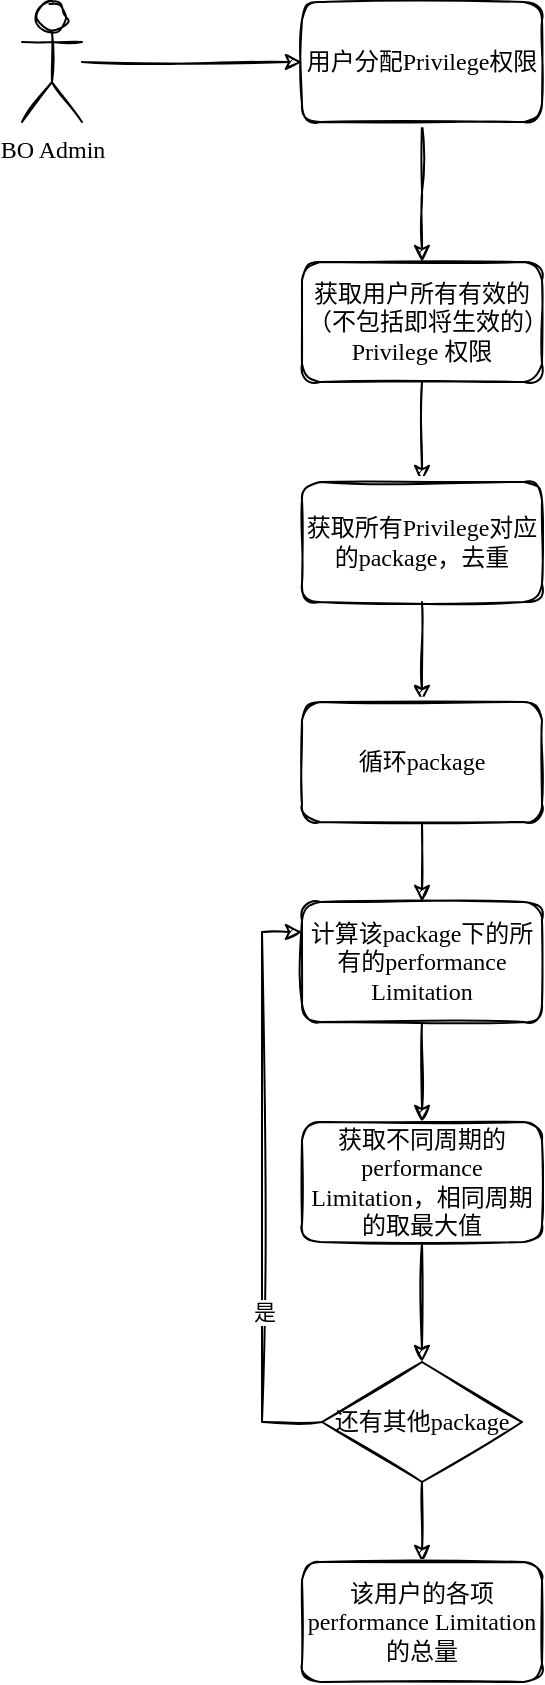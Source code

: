 <mxfile version="15.9.1" type="github" pages="6">
  <diagram id="1wXUoBC2yg0flkBptSx7" name="Performance Limitation Total">
    <mxGraphModel dx="1636" dy="803" grid="1" gridSize="10" guides="1" tooltips="1" connect="1" arrows="1" fold="1" page="1" pageScale="1" pageWidth="827" pageHeight="1169" math="0" shadow="0">
      <root>
        <mxCell id="0" />
        <mxCell id="1" parent="0" />
        <mxCell id="L83t2FpNpIjRfAUCytDg-7" style="edgeStyle=orthogonalEdgeStyle;rounded=0;orthogonalLoop=1;jettySize=auto;html=1;entryX=0;entryY=0.5;entryDx=0;entryDy=0;shadow=0;sketch=1;" parent="1" source="L83t2FpNpIjRfAUCytDg-2" target="L83t2FpNpIjRfAUCytDg-6" edge="1">
          <mxGeometry relative="1" as="geometry">
            <mxPoint x="220" y="100" as="targetPoint" />
          </mxGeometry>
        </mxCell>
        <mxCell id="L83t2FpNpIjRfAUCytDg-2" value="&lt;font face=&quot;Comic Sans MS&quot;&gt;BO Admin&lt;/font&gt;" style="shape=umlActor;verticalLabelPosition=bottom;verticalAlign=top;html=1;outlineConnect=0;shadow=0;sketch=1;" parent="1" vertex="1">
          <mxGeometry x="110" y="70" width="30" height="60" as="geometry" />
        </mxCell>
        <mxCell id="L83t2FpNpIjRfAUCytDg-8" style="edgeStyle=orthogonalEdgeStyle;rounded=0;orthogonalLoop=1;jettySize=auto;html=1;shadow=0;sketch=1;" parent="1" source="L83t2FpNpIjRfAUCytDg-6" edge="1">
          <mxGeometry relative="1" as="geometry">
            <mxPoint x="310" y="200" as="targetPoint" />
          </mxGeometry>
        </mxCell>
        <mxCell id="L83t2FpNpIjRfAUCytDg-6" value="&lt;font face=&quot;Comic Sans MS&quot;&gt;用户分配Privilege权限&lt;/font&gt;" style="rounded=1;whiteSpace=wrap;html=1;shadow=0;sketch=1;" parent="1" vertex="1">
          <mxGeometry x="250" y="70" width="120" height="60" as="geometry" />
        </mxCell>
        <mxCell id="L83t2FpNpIjRfAUCytDg-20" value="" style="edgeStyle=orthogonalEdgeStyle;rounded=0;sketch=1;orthogonalLoop=1;jettySize=auto;html=1;shadow=0;fontFamily=Comic Sans MS;" parent="1" source="L83t2FpNpIjRfAUCytDg-9" target="L83t2FpNpIjRfAUCytDg-10" edge="1">
          <mxGeometry relative="1" as="geometry" />
        </mxCell>
        <mxCell id="L83t2FpNpIjRfAUCytDg-9" value="&lt;font face=&quot;Comic Sans MS&quot;&gt;获取用户所有有效的（不包括即将生效的）Privilege 权限&lt;/font&gt;" style="rounded=1;whiteSpace=wrap;html=1;shadow=0;sketch=1;" parent="1" vertex="1">
          <mxGeometry x="250" y="200" width="120" height="60" as="geometry" />
        </mxCell>
        <mxCell id="L83t2FpNpIjRfAUCytDg-21" value="" style="edgeStyle=orthogonalEdgeStyle;rounded=0;sketch=1;orthogonalLoop=1;jettySize=auto;html=1;shadow=0;fontFamily=Comic Sans MS;" parent="1" source="L83t2FpNpIjRfAUCytDg-10" target="L83t2FpNpIjRfAUCytDg-14" edge="1">
          <mxGeometry relative="1" as="geometry" />
        </mxCell>
        <mxCell id="L83t2FpNpIjRfAUCytDg-10" value="&lt;font face=&quot;Comic Sans MS&quot;&gt;获取所有Privilege对应的package，去重&lt;/font&gt;" style="rounded=1;whiteSpace=wrap;html=1;shadow=0;sketch=1;" parent="1" vertex="1">
          <mxGeometry x="250" y="310" width="120" height="60" as="geometry" />
        </mxCell>
        <mxCell id="L83t2FpNpIjRfAUCytDg-23" value="" style="edgeStyle=orthogonalEdgeStyle;rounded=0;sketch=1;orthogonalLoop=1;jettySize=auto;html=1;shadow=0;fontFamily=Comic Sans MS;" parent="1" source="L83t2FpNpIjRfAUCytDg-11" target="L83t2FpNpIjRfAUCytDg-19" edge="1">
          <mxGeometry relative="1" as="geometry" />
        </mxCell>
        <mxCell id="L83t2FpNpIjRfAUCytDg-11" value="&lt;font face=&quot;Comic Sans MS&quot;&gt;计算该package下的所有的performance Limitation&lt;/font&gt;" style="rounded=1;whiteSpace=wrap;html=1;shadow=0;sketch=1;" parent="1" vertex="1">
          <mxGeometry x="250" y="520" width="120" height="60" as="geometry" />
        </mxCell>
        <mxCell id="L83t2FpNpIjRfAUCytDg-22" value="" style="edgeStyle=orthogonalEdgeStyle;rounded=0;sketch=1;orthogonalLoop=1;jettySize=auto;html=1;shadow=0;fontFamily=Comic Sans MS;" parent="1" source="L83t2FpNpIjRfAUCytDg-14" target="L83t2FpNpIjRfAUCytDg-11" edge="1">
          <mxGeometry relative="1" as="geometry" />
        </mxCell>
        <mxCell id="L83t2FpNpIjRfAUCytDg-14" value="&lt;font face=&quot;Comic Sans MS&quot;&gt;循环package&lt;/font&gt;" style="rounded=1;whiteSpace=wrap;html=1;shadow=0;sketch=1;" parent="1" vertex="1">
          <mxGeometry x="250" y="420" width="120" height="60" as="geometry" />
        </mxCell>
        <mxCell id="L83t2FpNpIjRfAUCytDg-18" style="edgeStyle=orthogonalEdgeStyle;rounded=0;orthogonalLoop=1;jettySize=auto;html=1;entryX=0;entryY=0.25;entryDx=0;entryDy=0;exitX=0;exitY=0.5;exitDx=0;exitDy=0;shadow=0;sketch=1;" parent="1" source="L83t2FpNpIjRfAUCytDg-17" target="L83t2FpNpIjRfAUCytDg-11" edge="1">
          <mxGeometry relative="1" as="geometry" />
        </mxCell>
        <mxCell id="L83t2FpNpIjRfAUCytDg-25" value="是" style="edgeLabel;html=1;align=center;verticalAlign=middle;resizable=0;points=[];fontFamily=Comic Sans MS;" parent="L83t2FpNpIjRfAUCytDg-18" vertex="1" connectable="0">
          <mxGeometry x="-0.424" y="-1" relative="1" as="geometry">
            <mxPoint as="offset" />
          </mxGeometry>
        </mxCell>
        <mxCell id="L83t2FpNpIjRfAUCytDg-27" value="" style="edgeStyle=orthogonalEdgeStyle;rounded=0;sketch=1;orthogonalLoop=1;jettySize=auto;html=1;shadow=0;fontFamily=Comic Sans MS;" parent="1" source="L83t2FpNpIjRfAUCytDg-17" target="L83t2FpNpIjRfAUCytDg-26" edge="1">
          <mxGeometry relative="1" as="geometry" />
        </mxCell>
        <mxCell id="L83t2FpNpIjRfAUCytDg-17" value="&lt;font face=&quot;Comic Sans MS&quot;&gt;还有其他package&lt;/font&gt;" style="rhombus;whiteSpace=wrap;html=1;shadow=0;sketch=1;" parent="1" vertex="1">
          <mxGeometry x="260" y="750" width="100" height="60" as="geometry" />
        </mxCell>
        <mxCell id="L83t2FpNpIjRfAUCytDg-24" value="" style="edgeStyle=orthogonalEdgeStyle;rounded=0;sketch=1;orthogonalLoop=1;jettySize=auto;html=1;shadow=0;fontFamily=Comic Sans MS;" parent="1" source="L83t2FpNpIjRfAUCytDg-19" target="L83t2FpNpIjRfAUCytDg-17" edge="1">
          <mxGeometry relative="1" as="geometry" />
        </mxCell>
        <mxCell id="L83t2FpNpIjRfAUCytDg-19" value="&lt;font face=&quot;Comic Sans MS&quot;&gt;获取不同周期的performance Limitation，相同周期的取最大值&lt;/font&gt;" style="rounded=1;whiteSpace=wrap;html=1;shadow=0;sketch=1;" parent="1" vertex="1">
          <mxGeometry x="250" y="630" width="120" height="60" as="geometry" />
        </mxCell>
        <mxCell id="L83t2FpNpIjRfAUCytDg-26" value="该用户的各项performance Limitation的总量" style="rounded=1;whiteSpace=wrap;html=1;shadow=0;fontFamily=Comic Sans MS;sketch=1;" parent="1" vertex="1">
          <mxGeometry x="250" y="850" width="120" height="60" as="geometry" />
        </mxCell>
      </root>
    </mxGraphModel>
  </diagram>
  <diagram id="xAjjnp6lNcNkMSJuhRI8" name="PL Case">
    <mxGraphModel dx="1636" dy="1972" grid="1" gridSize="10" guides="1" tooltips="1" connect="1" arrows="1" fold="1" page="1" pageScale="1" pageWidth="827" pageHeight="1169" math="0" shadow="0">
      <root>
        <mxCell id="gHD4o33BoEEfhPYbe3RU-0" />
        <mxCell id="gHD4o33BoEEfhPYbe3RU-1" parent="gHD4o33BoEEfhPYbe3RU-0" />
        <mxCell id="gHD4o33BoEEfhPYbe3RU-205" value="" style="whiteSpace=wrap;html=1;shadow=0;sketch=1;fontFamily=Comic Sans MS;fontSize=8;" parent="gHD4o33BoEEfhPYbe3RU-1" vertex="1">
          <mxGeometry x="1018" y="1270" width="604" height="340" as="geometry" />
        </mxCell>
        <mxCell id="gHD4o33BoEEfhPYbe3RU-163" value="" style="whiteSpace=wrap;html=1;shadow=0;sketch=1;fontFamily=Comic Sans MS;fontSize=8;" parent="gHD4o33BoEEfhPYbe3RU-1" vertex="1">
          <mxGeometry x="332" y="1255" width="450" height="300" as="geometry" />
        </mxCell>
        <mxCell id="gHD4o33BoEEfhPYbe3RU-159" value="" style="rounded=1;whiteSpace=wrap;html=1;shadow=0;sketch=1;fontFamily=Comic Sans MS;fontSize=8;fillColor=#f5f5f5;fontColor=#333333;strokeColor=#666666;" parent="gHD4o33BoEEfhPYbe3RU-1" vertex="1">
          <mxGeometry x="354.5" y="1265" width="408" height="130" as="geometry" />
        </mxCell>
        <mxCell id="gHD4o33BoEEfhPYbe3RU-171" value="" style="whiteSpace=wrap;html=1;shadow=0;sketch=1;fontFamily=Comic Sans MS;fontSize=8;" parent="gHD4o33BoEEfhPYbe3RU-1" vertex="1">
          <mxGeometry x="565.5" y="1275" width="185" height="110" as="geometry" />
        </mxCell>
        <mxCell id="gHD4o33BoEEfhPYbe3RU-170" value="" style="whiteSpace=wrap;html=1;shadow=0;sketch=1;fontFamily=Comic Sans MS;fontSize=8;" parent="gHD4o33BoEEfhPYbe3RU-1" vertex="1">
          <mxGeometry x="367.5" y="1275" width="185" height="110" as="geometry" />
        </mxCell>
        <mxCell id="gHD4o33BoEEfhPYbe3RU-2" value="" style="rounded=1;whiteSpace=wrap;html=1;fontFamily=Comic Sans MS;sketch=1;" parent="gHD4o33BoEEfhPYbe3RU-1" vertex="1">
          <mxGeometry x="80" y="380" width="270" height="60" as="geometry" />
        </mxCell>
        <mxCell id="gHD4o33BoEEfhPYbe3RU-3" value="Company Privilege Contracts" style="rounded=1;whiteSpace=wrap;html=1;fontFamily=Comic Sans MS;sketch=1;" parent="gHD4o33BoEEfhPYbe3RU-1" vertex="1">
          <mxGeometry x="34" y="197" width="770" height="40" as="geometry" />
        </mxCell>
        <mxCell id="gHD4o33BoEEfhPYbe3RU-4" value="&lt;span&gt;Company Privilege Contract A&lt;/span&gt;" style="text;html=1;align=center;verticalAlign=middle;resizable=0;points=[];autosize=1;strokeColor=none;fontFamily=Comic Sans MS;" parent="gHD4o33BoEEfhPYbe3RU-1" vertex="1">
          <mxGeometry x="130" y="360" width="180" height="20" as="geometry" />
        </mxCell>
        <mxCell id="gHD4o33BoEEfhPYbe3RU-5" value="Seats: s1" style="rounded=0;whiteSpace=wrap;html=1;fontFamily=Comic Sans MS;sketch=1;" parent="gHD4o33BoEEfhPYbe3RU-1" vertex="1">
          <mxGeometry x="80" y="395" width="50" height="30" as="geometry" />
        </mxCell>
        <mxCell id="gHD4o33BoEEfhPYbe3RU-6" value="Concurrency:&lt;br&gt;c1" style="rounded=0;whiteSpace=wrap;html=1;fontFamily=Comic Sans MS;sketch=1;" parent="gHD4o33BoEEfhPYbe3RU-1" vertex="1">
          <mxGeometry x="130" y="395" width="80" height="30" as="geometry" />
        </mxCell>
        <mxCell id="gHD4o33BoEEfhPYbe3RU-7" value="LimitationWays" style="rounded=0;whiteSpace=wrap;html=1;fontFamily=Comic Sans MS;sketch=1;" parent="gHD4o33BoEEfhPYbe3RU-1" vertex="1">
          <mxGeometry x="260" y="395" width="90" height="30" as="geometry" />
        </mxCell>
        <mxCell id="gHD4o33BoEEfhPYbe3RU-8" value="..." style="rounded=0;whiteSpace=wrap;html=1;fontFamily=Comic Sans MS;sketch=1;" parent="gHD4o33BoEEfhPYbe3RU-1" vertex="1">
          <mxGeometry x="210" y="395" width="50" height="30" as="geometry" />
        </mxCell>
        <mxCell id="gHD4o33BoEEfhPYbe3RU-9" value="" style="endArrow=none;html=1;fontFamily=Comic Sans MS;sketch=1;" parent="gHD4o33BoEEfhPYbe3RU-1" edge="1">
          <mxGeometry width="50" height="50" relative="1" as="geometry">
            <mxPoint x="40" y="290" as="sourcePoint" />
            <mxPoint x="800" y="290" as="targetPoint" />
          </mxGeometry>
        </mxCell>
        <mxCell id="gHD4o33BoEEfhPYbe3RU-10" value="" style="endArrow=none;dashed=1;html=1;dashPattern=1 3;strokeWidth=2;exitX=0.457;exitY=1.1;exitDx=0;exitDy=0;exitPerimeter=0;fontFamily=Comic Sans MS;" parent="gHD4o33BoEEfhPYbe3RU-1" source="gHD4o33BoEEfhPYbe3RU-37" edge="1">
          <mxGeometry width="50" height="50" relative="1" as="geometry">
            <mxPoint x="20" y="370" as="sourcePoint" />
            <mxPoint x="80" y="290" as="targetPoint" />
          </mxGeometry>
        </mxCell>
        <mxCell id="gHD4o33BoEEfhPYbe3RU-11" value="BeginAt A" style="text;html=1;align=center;verticalAlign=middle;resizable=0;points=[];autosize=1;strokeColor=none;fontFamily=Comic Sans MS;" parent="gHD4o33BoEEfhPYbe3RU-1" vertex="1">
          <mxGeometry x="45" y="270" width="70" height="20" as="geometry" />
        </mxCell>
        <mxCell id="gHD4o33BoEEfhPYbe3RU-12" value="" style="endArrow=none;dashed=1;html=1;dashPattern=1 3;strokeWidth=2;exitX=0.717;exitY=1.2;exitDx=0;exitDy=0;exitPerimeter=0;fontFamily=Comic Sans MS;" parent="gHD4o33BoEEfhPYbe3RU-1" source="gHD4o33BoEEfhPYbe3RU-38" edge="1">
          <mxGeometry width="50" height="50" relative="1" as="geometry">
            <mxPoint x="349" y="810" as="sourcePoint" />
            <mxPoint x="349" y="290" as="targetPoint" />
          </mxGeometry>
        </mxCell>
        <mxCell id="gHD4o33BoEEfhPYbe3RU-13" value="EndAt A" style="text;html=1;align=center;verticalAlign=middle;resizable=0;points=[];autosize=1;strokeColor=none;fontFamily=Comic Sans MS;" parent="gHD4o33BoEEfhPYbe3RU-1" vertex="1">
          <mxGeometry x="305" y="270" width="60" height="20" as="geometry" />
        </mxCell>
        <mxCell id="gHD4o33BoEEfhPYbe3RU-14" value="" style="rounded=1;whiteSpace=wrap;html=1;fontFamily=Comic Sans MS;sketch=1;" parent="gHD4o33BoEEfhPYbe3RU-1" vertex="1">
          <mxGeometry x="250" y="490" width="270" height="60" as="geometry" />
        </mxCell>
        <mxCell id="gHD4o33BoEEfhPYbe3RU-15" value="&lt;span&gt;Company Privilege Contract B&lt;/span&gt;" style="text;html=1;align=center;verticalAlign=middle;resizable=0;points=[];autosize=1;strokeColor=none;fontFamily=Comic Sans MS;sketch=1;" parent="gHD4o33BoEEfhPYbe3RU-1" vertex="1">
          <mxGeometry x="300" y="470" width="180" height="20" as="geometry" />
        </mxCell>
        <mxCell id="gHD4o33BoEEfhPYbe3RU-16" value="Seats:&lt;br&gt;s2" style="rounded=0;whiteSpace=wrap;html=1;fontFamily=Comic Sans MS;sketch=1;" parent="gHD4o33BoEEfhPYbe3RU-1" vertex="1">
          <mxGeometry x="250" y="505" width="50" height="30" as="geometry" />
        </mxCell>
        <mxCell id="gHD4o33BoEEfhPYbe3RU-17" value="Concurrency:&lt;br&gt;c2" style="rounded=0;whiteSpace=wrap;html=1;fontFamily=Comic Sans MS;sketch=1;" parent="gHD4o33BoEEfhPYbe3RU-1" vertex="1">
          <mxGeometry x="300" y="505" width="80" height="30" as="geometry" />
        </mxCell>
        <mxCell id="gHD4o33BoEEfhPYbe3RU-18" value="LimitationWays" style="rounded=0;whiteSpace=wrap;html=1;fontFamily=Comic Sans MS;sketch=1;" parent="gHD4o33BoEEfhPYbe3RU-1" vertex="1">
          <mxGeometry x="430" y="505" width="90" height="30" as="geometry" />
        </mxCell>
        <mxCell id="gHD4o33BoEEfhPYbe3RU-19" value="..." style="rounded=0;whiteSpace=wrap;html=1;fontFamily=Comic Sans MS;sketch=1;" parent="gHD4o33BoEEfhPYbe3RU-1" vertex="1">
          <mxGeometry x="380" y="505" width="50" height="30" as="geometry" />
        </mxCell>
        <mxCell id="gHD4o33BoEEfhPYbe3RU-20" value="" style="endArrow=none;dashed=1;html=1;dashPattern=1 3;strokeWidth=2;exitX=0.571;exitY=1.1;exitDx=0;exitDy=0;exitPerimeter=0;fontFamily=Comic Sans MS;" parent="gHD4o33BoEEfhPYbe3RU-1" source="gHD4o33BoEEfhPYbe3RU-39" edge="1">
          <mxGeometry width="50" height="50" relative="1" as="geometry">
            <mxPoint x="255" y="480" as="sourcePoint" />
            <mxPoint x="250" y="290" as="targetPoint" />
          </mxGeometry>
        </mxCell>
        <mxCell id="gHD4o33BoEEfhPYbe3RU-21" value="" style="rounded=1;whiteSpace=wrap;html=1;fontFamily=Comic Sans MS;sketch=1;" parent="gHD4o33BoEEfhPYbe3RU-1" vertex="1">
          <mxGeometry x="520" y="580" width="270" height="60" as="geometry" />
        </mxCell>
        <mxCell id="gHD4o33BoEEfhPYbe3RU-22" value="&lt;span&gt;Company Privilege Contract C&lt;/span&gt;" style="text;html=1;align=center;verticalAlign=middle;resizable=0;points=[];autosize=1;strokeColor=none;fontFamily=Comic Sans MS;sketch=1;" parent="gHD4o33BoEEfhPYbe3RU-1" vertex="1">
          <mxGeometry x="570" y="560" width="180" height="20" as="geometry" />
        </mxCell>
        <mxCell id="gHD4o33BoEEfhPYbe3RU-23" value="Seats:&lt;br&gt;s3" style="rounded=0;whiteSpace=wrap;html=1;fontFamily=Comic Sans MS;sketch=1;" parent="gHD4o33BoEEfhPYbe3RU-1" vertex="1">
          <mxGeometry x="520" y="595" width="50" height="30" as="geometry" />
        </mxCell>
        <mxCell id="gHD4o33BoEEfhPYbe3RU-24" value="Concurrency:&lt;br&gt;c3" style="rounded=0;whiteSpace=wrap;html=1;fontFamily=Comic Sans MS;sketch=1;" parent="gHD4o33BoEEfhPYbe3RU-1" vertex="1">
          <mxGeometry x="570" y="595" width="80" height="30" as="geometry" />
        </mxCell>
        <mxCell id="gHD4o33BoEEfhPYbe3RU-25" value="LimitationWays" style="rounded=0;whiteSpace=wrap;html=1;fontFamily=Comic Sans MS;sketch=1;" parent="gHD4o33BoEEfhPYbe3RU-1" vertex="1">
          <mxGeometry x="700" y="595" width="90" height="30" as="geometry" />
        </mxCell>
        <mxCell id="gHD4o33BoEEfhPYbe3RU-26" value="..." style="rounded=0;whiteSpace=wrap;html=1;fontFamily=Comic Sans MS;sketch=1;" parent="gHD4o33BoEEfhPYbe3RU-1" vertex="1">
          <mxGeometry x="650" y="595" width="50" height="30" as="geometry" />
        </mxCell>
        <mxCell id="gHD4o33BoEEfhPYbe3RU-27" value="" style="endArrow=none;dashed=1;html=1;dashPattern=1 3;strokeWidth=2;exitX=0;exitY=0;exitDx=0;exitDy=0;fontFamily=Comic Sans MS;" parent="gHD4o33BoEEfhPYbe3RU-1" edge="1">
          <mxGeometry width="50" height="50" relative="1" as="geometry">
            <mxPoint x="520" y="490" as="sourcePoint" />
            <mxPoint x="520" y="290" as="targetPoint" />
          </mxGeometry>
        </mxCell>
        <mxCell id="gHD4o33BoEEfhPYbe3RU-28" value="" style="endArrow=none;dashed=1;html=1;dashPattern=1 3;strokeWidth=2;exitX=0.7;exitY=1.15;exitDx=0;exitDy=0;exitPerimeter=0;fontFamily=Comic Sans MS;" parent="gHD4o33BoEEfhPYbe3RU-1" source="gHD4o33BoEEfhPYbe3RU-42" edge="1">
          <mxGeometry width="50" height="50" relative="1" as="geometry">
            <mxPoint x="789" y="580" as="sourcePoint" />
            <mxPoint x="789" y="290" as="targetPoint" />
          </mxGeometry>
        </mxCell>
        <mxCell id="gHD4o33BoEEfhPYbe3RU-29" value="" style="endArrow=none;dashed=1;html=1;dashPattern=1 3;strokeWidth=2;exitX=-0.029;exitY=0.95;exitDx=0;exitDy=0;exitPerimeter=0;fontFamily=Comic Sans MS;" parent="gHD4o33BoEEfhPYbe3RU-1" source="gHD4o33BoEEfhPYbe3RU-41" edge="1">
          <mxGeometry width="50" height="50" relative="1" as="geometry">
            <mxPoint x="520" y="580" as="sourcePoint" />
            <mxPoint x="520" y="290" as="targetPoint" />
          </mxGeometry>
        </mxCell>
        <mxCell id="gHD4o33BoEEfhPYbe3RU-30" value="BeginAt B" style="text;html=1;align=center;verticalAlign=middle;resizable=0;points=[];autosize=1;strokeColor=none;fontFamily=Comic Sans MS;" parent="gHD4o33BoEEfhPYbe3RU-1" vertex="1">
          <mxGeometry x="210" y="270" width="70" height="20" as="geometry" />
        </mxCell>
        <mxCell id="gHD4o33BoEEfhPYbe3RU-31" value="EndAt B" style="text;html=1;align=center;verticalAlign=middle;resizable=0;points=[];autosize=1;strokeColor=none;fontFamily=Comic Sans MS;" parent="gHD4o33BoEEfhPYbe3RU-1" vertex="1">
          <mxGeometry x="460" y="270" width="60" height="20" as="geometry" />
        </mxCell>
        <mxCell id="gHD4o33BoEEfhPYbe3RU-32" value="BeginAt C" style="text;html=1;align=center;verticalAlign=middle;resizable=0;points=[];autosize=1;strokeColor=none;fontFamily=Comic Sans MS;" parent="gHD4o33BoEEfhPYbe3RU-1" vertex="1">
          <mxGeometry x="520" y="270" width="70" height="20" as="geometry" />
        </mxCell>
        <mxCell id="gHD4o33BoEEfhPYbe3RU-33" value="EndAt C" style="text;html=1;align=center;verticalAlign=middle;resizable=0;points=[];autosize=1;strokeColor=none;fontFamily=Comic Sans MS;" parent="gHD4o33BoEEfhPYbe3RU-1" vertex="1">
          <mxGeometry x="750" y="270" width="60" height="20" as="geometry" />
        </mxCell>
        <mxCell id="gHD4o33BoEEfhPYbe3RU-34" value="" style="shape=flexArrow;endArrow=classic;html=1;fontFamily=Comic Sans MS;sketch=1;" parent="gHD4o33BoEEfhPYbe3RU-1" edge="1">
          <mxGeometry width="50" height="50" relative="1" as="geometry">
            <mxPoint x="413" y="659" as="sourcePoint" />
            <mxPoint x="413" y="709" as="targetPoint" />
          </mxGeometry>
        </mxCell>
        <mxCell id="gHD4o33BoEEfhPYbe3RU-35" value="合并计算" style="edgeLabel;html=1;align=center;verticalAlign=middle;resizable=0;points=[];fontFamily=Comic Sans MS;" parent="gHD4o33BoEEfhPYbe3RU-34" vertex="1" connectable="0">
          <mxGeometry x="-0.4" y="1" relative="1" as="geometry">
            <mxPoint y="-24" as="offset" />
          </mxGeometry>
        </mxCell>
        <mxCell id="gHD4o33BoEEfhPYbe3RU-36" value="" style="endArrow=none;html=1;fontFamily=Comic Sans MS;sketch=1;" parent="gHD4o33BoEEfhPYbe3RU-1" edge="1">
          <mxGeometry width="50" height="50" relative="1" as="geometry">
            <mxPoint x="42" y="845" as="sourcePoint" />
            <mxPoint x="802" y="845" as="targetPoint" />
          </mxGeometry>
        </mxCell>
        <mxCell id="gHD4o33BoEEfhPYbe3RU-37" value="BeginAt A" style="text;html=1;align=center;verticalAlign=middle;resizable=0;points=[];autosize=1;strokeColor=none;fontFamily=Comic Sans MS;" parent="gHD4o33BoEEfhPYbe3RU-1" vertex="1">
          <mxGeometry x="47" y="824" width="70" height="20" as="geometry" />
        </mxCell>
        <mxCell id="gHD4o33BoEEfhPYbe3RU-38" value="EndAt A" style="text;html=1;align=center;verticalAlign=middle;resizable=0;points=[];autosize=1;strokeColor=none;fontFamily=Comic Sans MS;" parent="gHD4o33BoEEfhPYbe3RU-1" vertex="1">
          <mxGeometry x="307" y="824" width="60" height="20" as="geometry" />
        </mxCell>
        <mxCell id="gHD4o33BoEEfhPYbe3RU-39" value="BeginAt B" style="text;html=1;align=center;verticalAlign=middle;resizable=0;points=[];autosize=1;strokeColor=none;fontFamily=Comic Sans MS;" parent="gHD4o33BoEEfhPYbe3RU-1" vertex="1">
          <mxGeometry x="212" y="824" width="70" height="20" as="geometry" />
        </mxCell>
        <mxCell id="gHD4o33BoEEfhPYbe3RU-40" value="EndAt B" style="text;html=1;align=center;verticalAlign=middle;resizable=0;points=[];autosize=1;strokeColor=none;fontFamily=Comic Sans MS;" parent="gHD4o33BoEEfhPYbe3RU-1" vertex="1">
          <mxGeometry x="462" y="824" width="60" height="20" as="geometry" />
        </mxCell>
        <mxCell id="gHD4o33BoEEfhPYbe3RU-41" value="BeginAt C" style="text;html=1;align=center;verticalAlign=middle;resizable=0;points=[];autosize=1;strokeColor=none;fontFamily=Comic Sans MS;" parent="gHD4o33BoEEfhPYbe3RU-1" vertex="1">
          <mxGeometry x="522" y="824" width="70" height="20" as="geometry" />
        </mxCell>
        <mxCell id="gHD4o33BoEEfhPYbe3RU-42" value="EndAt C" style="text;html=1;align=center;verticalAlign=middle;resizable=0;points=[];autosize=1;strokeColor=none;fontFamily=Comic Sans MS;" parent="gHD4o33BoEEfhPYbe3RU-1" vertex="1">
          <mxGeometry x="752" y="824" width="60" height="20" as="geometry" />
        </mxCell>
        <mxCell id="gHD4o33BoEEfhPYbe3RU-43" value="" style="rounded=1;whiteSpace=wrap;html=1;fontFamily=Comic Sans MS;sketch=1;" parent="gHD4o33BoEEfhPYbe3RU-1" vertex="1">
          <mxGeometry x="80" y="750" width="170" height="60" as="geometry" />
        </mxCell>
        <mxCell id="gHD4o33BoEEfhPYbe3RU-44" value="&lt;span&gt;Company Privilege Contract A’&lt;/span&gt;" style="text;html=1;align=center;verticalAlign=middle;resizable=0;points=[];autosize=1;strokeColor=none;fontFamily=Comic Sans MS;sketch=1;" parent="gHD4o33BoEEfhPYbe3RU-1" vertex="1">
          <mxGeometry x="74" y="730" width="180" height="20" as="geometry" />
        </mxCell>
        <mxCell id="gHD4o33BoEEfhPYbe3RU-45" value="Seats: s1" style="rounded=0;whiteSpace=wrap;html=1;fontFamily=Comic Sans MS;sketch=1;" parent="gHD4o33BoEEfhPYbe3RU-1" vertex="1">
          <mxGeometry x="80" y="765" width="40" height="30" as="geometry" />
        </mxCell>
        <mxCell id="gHD4o33BoEEfhPYbe3RU-46" value="Concurrency:&lt;br&gt;c1" style="rounded=0;whiteSpace=wrap;html=1;fontFamily=Comic Sans MS;sketch=1;" parent="gHD4o33BoEEfhPYbe3RU-1" vertex="1">
          <mxGeometry x="120" y="765" width="80" height="30" as="geometry" />
        </mxCell>
        <mxCell id="gHD4o33BoEEfhPYbe3RU-47" value="Limitation&lt;br&gt;Ways" style="rounded=0;whiteSpace=wrap;html=1;fontFamily=Comic Sans MS;sketch=1;" parent="gHD4o33BoEEfhPYbe3RU-1" vertex="1">
          <mxGeometry x="200" y="765" width="50" height="30" as="geometry" />
        </mxCell>
        <mxCell id="gHD4o33BoEEfhPYbe3RU-48" value="" style="rounded=1;whiteSpace=wrap;html=1;fontFamily=Comic Sans MS;sketch=1;" parent="gHD4o33BoEEfhPYbe3RU-1" vertex="1">
          <mxGeometry x="251" y="750" width="99" height="60" as="geometry" />
        </mxCell>
        <mxCell id="gHD4o33BoEEfhPYbe3RU-49" value="&lt;span&gt;CPC B’&lt;/span&gt;" style="text;html=1;align=center;verticalAlign=middle;resizable=0;points=[];autosize=1;strokeColor=none;fontFamily=Comic Sans MS;sketch=1;" parent="gHD4o33BoEEfhPYbe3RU-1" vertex="1">
          <mxGeometry x="280" y="730" width="50" height="20" as="geometry" />
        </mxCell>
        <mxCell id="gHD4o33BoEEfhPYbe3RU-50" value="s1+s2" style="rounded=0;whiteSpace=wrap;html=1;fontFamily=Comic Sans MS;sketch=1;" parent="gHD4o33BoEEfhPYbe3RU-1" vertex="1">
          <mxGeometry x="251" y="765" width="39" height="30" as="geometry" />
        </mxCell>
        <mxCell id="gHD4o33BoEEfhPYbe3RU-51" value="c1+c2" style="rounded=0;whiteSpace=wrap;html=1;fontFamily=Comic Sans MS;sketch=1;" parent="gHD4o33BoEEfhPYbe3RU-1" vertex="1">
          <mxGeometry x="290" y="765" width="39" height="30" as="geometry" />
        </mxCell>
        <mxCell id="gHD4o33BoEEfhPYbe3RU-52" value="lws" style="rounded=0;whiteSpace=wrap;html=1;fontFamily=Comic Sans MS;sketch=1;" parent="gHD4o33BoEEfhPYbe3RU-1" vertex="1">
          <mxGeometry x="329" y="765" width="20" height="30" as="geometry" />
        </mxCell>
        <mxCell id="gHD4o33BoEEfhPYbe3RU-53" value="" style="rounded=1;whiteSpace=wrap;html=1;fontFamily=Comic Sans MS;sketch=1;" parent="gHD4o33BoEEfhPYbe3RU-1" vertex="1">
          <mxGeometry x="349" y="750" width="171" height="60" as="geometry" />
        </mxCell>
        <mxCell id="gHD4o33BoEEfhPYbe3RU-54" value="&lt;span&gt;CPC B’&#39;&lt;/span&gt;" style="text;html=1;align=center;verticalAlign=middle;resizable=0;points=[];autosize=1;strokeColor=none;fontFamily=Comic Sans MS;sketch=1;" parent="gHD4o33BoEEfhPYbe3RU-1" vertex="1">
          <mxGeometry x="389" y="730" width="50" height="20" as="geometry" />
        </mxCell>
        <mxCell id="gHD4o33BoEEfhPYbe3RU-55" value="s2" style="rounded=0;whiteSpace=wrap;html=1;fontFamily=Comic Sans MS;sketch=1;" parent="gHD4o33BoEEfhPYbe3RU-1" vertex="1">
          <mxGeometry x="349" y="765" width="39" height="30" as="geometry" />
        </mxCell>
        <mxCell id="gHD4o33BoEEfhPYbe3RU-56" value="c2" style="rounded=0;whiteSpace=wrap;html=1;fontFamily=Comic Sans MS;sketch=1;" parent="gHD4o33BoEEfhPYbe3RU-1" vertex="1">
          <mxGeometry x="388" y="765" width="39" height="30" as="geometry" />
        </mxCell>
        <mxCell id="gHD4o33BoEEfhPYbe3RU-57" value="LimitationWays" style="rounded=0;whiteSpace=wrap;html=1;fontFamily=Comic Sans MS;sketch=1;" parent="gHD4o33BoEEfhPYbe3RU-1" vertex="1">
          <mxGeometry x="427" y="765" width="83" height="30" as="geometry" />
        </mxCell>
        <mxCell id="gHD4o33BoEEfhPYbe3RU-58" value="" style="rounded=1;whiteSpace=wrap;html=1;fontFamily=Comic Sans MS;sketch=1;" parent="gHD4o33BoEEfhPYbe3RU-1" vertex="1">
          <mxGeometry x="520" y="750" width="270" height="60" as="geometry" />
        </mxCell>
        <mxCell id="gHD4o33BoEEfhPYbe3RU-59" value="&lt;span&gt;Company Privilege Contract C&lt;/span&gt;" style="text;html=1;align=center;verticalAlign=middle;resizable=0;points=[];autosize=1;strokeColor=none;fontFamily=Comic Sans MS;sketch=1;" parent="gHD4o33BoEEfhPYbe3RU-1" vertex="1">
          <mxGeometry x="570" y="730" width="180" height="20" as="geometry" />
        </mxCell>
        <mxCell id="gHD4o33BoEEfhPYbe3RU-60" value="Seats:&lt;br&gt;s3" style="rounded=0;whiteSpace=wrap;html=1;fontFamily=Comic Sans MS;sketch=1;" parent="gHD4o33BoEEfhPYbe3RU-1" vertex="1">
          <mxGeometry x="520" y="765" width="50" height="30" as="geometry" />
        </mxCell>
        <mxCell id="gHD4o33BoEEfhPYbe3RU-61" value="Concurrency:&lt;br&gt;c3" style="rounded=0;whiteSpace=wrap;html=1;fontFamily=Comic Sans MS;sketch=1;" parent="gHD4o33BoEEfhPYbe3RU-1" vertex="1">
          <mxGeometry x="570" y="765" width="80" height="30" as="geometry" />
        </mxCell>
        <mxCell id="gHD4o33BoEEfhPYbe3RU-62" value="LimitationWays" style="rounded=0;whiteSpace=wrap;html=1;fontFamily=Comic Sans MS;sketch=1;" parent="gHD4o33BoEEfhPYbe3RU-1" vertex="1">
          <mxGeometry x="700" y="765" width="90" height="30" as="geometry" />
        </mxCell>
        <mxCell id="gHD4o33BoEEfhPYbe3RU-63" value="..." style="rounded=0;whiteSpace=wrap;html=1;fontFamily=Comic Sans MS;sketch=1;" parent="gHD4o33BoEEfhPYbe3RU-1" vertex="1">
          <mxGeometry x="650" y="765" width="50" height="30" as="geometry" />
        </mxCell>
        <mxCell id="gHD4o33BoEEfhPYbe3RU-64" value="" style="pointerEvents=1;shadow=0;dashed=0;html=1;strokeColor=none;fillColor=#505050;labelPosition=center;verticalLabelPosition=bottom;verticalAlign=top;outlineConnect=0;align=center;shape=mxgraph.office.users.tenant_admin;fontFamily=Comic Sans MS;" parent="gHD4o33BoEEfhPYbe3RU-1" vertex="1">
          <mxGeometry x="100" y="20" width="56" height="58" as="geometry" />
        </mxCell>
        <mxCell id="gHD4o33BoEEfhPYbe3RU-67" value="" style="shape=flexArrow;endArrow=classic;html=1;fontFamily=Comic Sans MS;sketch=1;" parent="gHD4o33BoEEfhPYbe3RU-1" edge="1">
          <mxGeometry width="50" height="50" relative="1" as="geometry">
            <mxPoint x="119" y="116" as="sourcePoint" />
            <mxPoint x="119" y="166" as="targetPoint" />
            <Array as="points">
              <mxPoint x="119" y="116" />
            </Array>
          </mxGeometry>
        </mxCell>
        <mxCell id="gHD4o33BoEEfhPYbe3RU-68" value="配置公司权限" style="edgeLabel;html=1;align=center;verticalAlign=middle;resizable=0;points=[];fontFamily=Comic Sans MS;" parent="gHD4o33BoEEfhPYbe3RU-67" vertex="1" connectable="0">
          <mxGeometry x="-0.4" y="1" relative="1" as="geometry">
            <mxPoint y="-24" as="offset" />
          </mxGeometry>
        </mxCell>
        <mxCell id="gHD4o33BoEEfhPYbe3RU-70" value="" style="shape=flexArrow;endArrow=classic;html=1;fontFamily=Comic Sans MS;sketch=1;" parent="gHD4o33BoEEfhPYbe3RU-1" edge="1">
          <mxGeometry width="50" height="50" relative="1" as="geometry">
            <mxPoint x="402" y="46" as="sourcePoint" />
            <mxPoint x="402" y="96" as="targetPoint" />
            <Array as="points">
              <mxPoint x="402" y="46" />
            </Array>
          </mxGeometry>
        </mxCell>
        <mxCell id="gHD4o33BoEEfhPYbe3RU-71" value="分配账号权限" style="edgeLabel;html=1;align=center;verticalAlign=middle;resizable=0;points=[];fontFamily=Comic Sans MS;" parent="gHD4o33BoEEfhPYbe3RU-70" vertex="1" connectable="0">
          <mxGeometry x="-0.4" y="1" relative="1" as="geometry">
            <mxPoint y="-24" as="offset" />
          </mxGeometry>
        </mxCell>
        <mxCell id="gHD4o33BoEEfhPYbe3RU-72" value="" style="pointerEvents=1;shadow=0;dashed=0;html=1;strokeColor=none;fillColor=#505050;labelPosition=center;verticalLabelPosition=bottom;verticalAlign=top;outlineConnect=0;align=center;shape=mxgraph.office.users.tenant_admin;fontFamily=Comic Sans MS;" parent="gHD4o33BoEEfhPYbe3RU-1" vertex="1">
          <mxGeometry x="377" y="-50" width="56" height="58" as="geometry" />
        </mxCell>
        <mxCell id="gHD4o33BoEEfhPYbe3RU-73" value="Account Privilege" style="rounded=1;whiteSpace=wrap;html=1;fontFamily=Comic Sans MS;sketch=1;" parent="gHD4o33BoEEfhPYbe3RU-1" vertex="1">
          <mxGeometry x="169.5" y="100" width="500.5" height="40" as="geometry" />
        </mxCell>
        <mxCell id="gHD4o33BoEEfhPYbe3RU-74" value="" style="endArrow=none;dashed=1;html=1;fillColor=#f8cecc;strokeColor=#b85450;gradientColor=#ea6b66;strokeWidth=2;fontFamily=Comic Sans MS;" parent="gHD4o33BoEEfhPYbe3RU-1" edge="1">
          <mxGeometry width="50" height="50" relative="1" as="geometry">
            <mxPoint x="320" y="850" as="sourcePoint" />
            <mxPoint x="320" y="260" as="targetPoint" />
          </mxGeometry>
        </mxCell>
        <mxCell id="gHD4o33BoEEfhPYbe3RU-75" value="&lt;font color=&quot;#ea6b66&quot;&gt;Now&lt;/font&gt;" style="text;html=1;align=center;verticalAlign=middle;resizable=0;points=[];autosize=1;strokeColor=none;fontFamily=Comic Sans MS;" parent="gHD4o33BoEEfhPYbe3RU-1" vertex="1">
          <mxGeometry x="300" y="240" width="40" height="20" as="geometry" />
        </mxCell>
        <mxCell id="gHD4o33BoEEfhPYbe3RU-76" value="" style="shape=curlyBracket;whiteSpace=wrap;html=1;rounded=1;rotation=-90;fontFamily=Comic Sans MS;sketch=1;" parent="gHD4o33BoEEfhPYbe3RU-1" vertex="1">
          <mxGeometry x="549" y="625" width="20" height="480" as="geometry" />
        </mxCell>
        <mxCell id="gHD4o33BoEEfhPYbe3RU-77" value="" style="shape=flexArrow;endArrow=classic;html=1;dashed=1;fontFamily=Comic Sans MS;sketch=1;" parent="gHD4o33BoEEfhPYbe3RU-1" edge="1">
          <mxGeometry width="50" height="50" relative="1" as="geometry">
            <mxPoint x="401.5" y="145" as="sourcePoint" />
            <mxPoint x="401.5" y="195" as="targetPoint" />
            <Array as="points">
              <mxPoint x="401.5" y="145" />
            </Array>
          </mxGeometry>
        </mxCell>
        <mxCell id="gHD4o33BoEEfhPYbe3RU-78" value="" style="shape=flexArrow;endArrow=classic;html=1;fontFamily=Comic Sans MS;sketch=1;" parent="gHD4o33BoEEfhPYbe3RU-1" edge="1">
          <mxGeometry width="50" height="50" relative="1" as="geometry">
            <mxPoint x="319.5" y="160" as="sourcePoint" />
            <mxPoint x="319.5" y="250" as="targetPoint" />
            <Array as="points" />
          </mxGeometry>
        </mxCell>
        <mxCell id="gHD4o33BoEEfhPYbe3RU-79" value="基于计算后的公司权限" style="edgeLabel;html=1;align=center;verticalAlign=middle;resizable=0;points=[];fontFamily=Comic Sans MS;" parent="gHD4o33BoEEfhPYbe3RU-78" vertex="1" connectable="0">
          <mxGeometry x="-0.4" y="1" relative="1" as="geometry">
            <mxPoint y="-39" as="offset" />
          </mxGeometry>
        </mxCell>
        <mxCell id="gHD4o33BoEEfhPYbe3RU-82" value="所有有效的权限及限制" style="rounded=1;whiteSpace=wrap;html=1;fontFamily=Comic Sans MS;sketch=1;" parent="gHD4o33BoEEfhPYbe3RU-1" vertex="1">
          <mxGeometry x="384" y="875" width="350" height="30" as="geometry" />
        </mxCell>
        <mxCell id="gHD4o33BoEEfhPYbe3RU-87" value="" style="shape=flexArrow;endArrow=classic;html=1;fontFamily=Comic Sans MS;sketch=1;" parent="gHD4o33BoEEfhPYbe3RU-1" edge="1">
          <mxGeometry width="50" height="50" relative="1" as="geometry">
            <mxPoint x="556.5" y="910" as="sourcePoint" />
            <mxPoint x="556.5" y="950" as="targetPoint" />
          </mxGeometry>
        </mxCell>
        <mxCell id="gHD4o33BoEEfhPYbe3RU-88" value="权限降解为产品角色" style="edgeLabel;html=1;align=center;verticalAlign=middle;resizable=0;points=[];fontFamily=Comic Sans MS;" parent="gHD4o33BoEEfhPYbe3RU-87" vertex="1" connectable="0">
          <mxGeometry x="-0.4" y="1" relative="1" as="geometry">
            <mxPoint x="72" y="-5" as="offset" />
          </mxGeometry>
        </mxCell>
        <mxCell id="gHD4o33BoEEfhPYbe3RU-89" value="Product Roles" style="rounded=1;whiteSpace=wrap;html=1;fontFamily=Comic Sans MS;sketch=1;" parent="gHD4o33BoEEfhPYbe3RU-1" vertex="1">
          <mxGeometry x="480" y="950" width="158" height="30" as="geometry" />
        </mxCell>
        <mxCell id="gHD4o33BoEEfhPYbe3RU-92" value="" style="shape=flexArrow;endArrow=classic;html=1;fontFamily=Comic Sans MS;sketch=1;" parent="gHD4o33BoEEfhPYbe3RU-1" edge="1">
          <mxGeometry width="50" height="50" relative="1" as="geometry">
            <mxPoint x="558.5" y="990" as="sourcePoint" />
            <mxPoint x="558.5" y="1030" as="targetPoint" />
          </mxGeometry>
        </mxCell>
        <mxCell id="gHD4o33BoEEfhPYbe3RU-95" value="Performance Limitation" style="rounded=1;whiteSpace=wrap;html=1;fontFamily=Comic Sans MS;sketch=1;" parent="gHD4o33BoEEfhPYbe3RU-1" vertex="1">
          <mxGeometry x="490" y="1030" width="138" height="30" as="geometry" />
        </mxCell>
        <mxCell id="gHD4o33BoEEfhPYbe3RU-97" value="" style="shape=curlyBracket;whiteSpace=wrap;html=1;rounded=1;rotation=90;fontFamily=Comic Sans MS;sketch=1;" parent="gHD4o33BoEEfhPYbe3RU-1" vertex="1">
          <mxGeometry x="547" y="840" width="20" height="476" as="geometry" />
        </mxCell>
        <mxCell id="gHD4o33BoEEfhPYbe3RU-98" value="11111" style="rounded=0;whiteSpace=wrap;html=1;shadow=0;sketch=1;fontFamily=Comic Sans MS;" parent="gHD4o33BoEEfhPYbe3RU-1" vertex="1">
          <mxGeometry x="414" y="1130" width="71" height="15" as="geometry" />
        </mxCell>
        <mxCell id="gHD4o33BoEEfhPYbe3RU-101" value="id" style="rounded=0;whiteSpace=wrap;html=1;shadow=0;sketch=1;fontFamily=Comic Sans MS;" parent="gHD4o33BoEEfhPYbe3RU-1" vertex="1">
          <mxGeometry x="414" y="1115" width="71" height="15" as="geometry" />
        </mxCell>
        <mxCell id="gHD4o33BoEEfhPYbe3RU-103" value="name" style="rounded=0;whiteSpace=wrap;html=1;shadow=0;sketch=1;fontFamily=Comic Sans MS;" parent="gHD4o33BoEEfhPYbe3RU-1" vertex="1">
          <mxGeometry x="486" y="1115" width="71" height="15" as="geometry" />
        </mxCell>
        <mxCell id="gHD4o33BoEEfhPYbe3RU-104" value="cycle" style="rounded=0;whiteSpace=wrap;html=1;shadow=0;sketch=1;fontFamily=Comic Sans MS;" parent="gHD4o33BoEEfhPYbe3RU-1" vertex="1">
          <mxGeometry x="557" y="1115" width="71" height="15" as="geometry" />
        </mxCell>
        <mxCell id="gHD4o33BoEEfhPYbe3RU-105" value="value" style="rounded=0;whiteSpace=wrap;html=1;shadow=0;sketch=1;fontFamily=Comic Sans MS;" parent="gHD4o33BoEEfhPYbe3RU-1" vertex="1">
          <mxGeometry x="628" y="1115" width="71" height="15" as="geometry" />
        </mxCell>
        <mxCell id="gHD4o33BoEEfhPYbe3RU-106" value="导出次数" style="rounded=0;whiteSpace=wrap;html=1;shadow=0;sketch=1;fontFamily=Comic Sans MS;" parent="gHD4o33BoEEfhPYbe3RU-1" vertex="1">
          <mxGeometry x="486" y="1130" width="71" height="15" as="geometry" />
        </mxCell>
        <mxCell id="gHD4o33BoEEfhPYbe3RU-107" value="小时" style="rounded=0;whiteSpace=wrap;html=1;shadow=0;sketch=1;fontFamily=Comic Sans MS;" parent="gHD4o33BoEEfhPYbe3RU-1" vertex="1">
          <mxGeometry x="557" y="1130" width="71" height="15" as="geometry" />
        </mxCell>
        <mxCell id="gHD4o33BoEEfhPYbe3RU-108" value="100" style="rounded=0;whiteSpace=wrap;html=1;shadow=0;sketch=1;fontFamily=Comic Sans MS;" parent="gHD4o33BoEEfhPYbe3RU-1" vertex="1">
          <mxGeometry x="628" y="1130" width="71" height="15" as="geometry" />
        </mxCell>
        <mxCell id="gHD4o33BoEEfhPYbe3RU-117" value="11112" style="rounded=0;whiteSpace=wrap;html=1;shadow=0;sketch=1;fontFamily=Comic Sans MS;" parent="gHD4o33BoEEfhPYbe3RU-1" vertex="1">
          <mxGeometry x="414" y="1195" width="71" height="15" as="geometry" />
        </mxCell>
        <mxCell id="gHD4o33BoEEfhPYbe3RU-118" value="id" style="rounded=0;whiteSpace=wrap;html=1;shadow=0;sketch=1;fontFamily=Comic Sans MS;" parent="gHD4o33BoEEfhPYbe3RU-1" vertex="1">
          <mxGeometry x="414" y="1180" width="71" height="15" as="geometry" />
        </mxCell>
        <mxCell id="gHD4o33BoEEfhPYbe3RU-119" value="name" style="rounded=0;whiteSpace=wrap;html=1;shadow=0;sketch=1;fontFamily=Comic Sans MS;" parent="gHD4o33BoEEfhPYbe3RU-1" vertex="1">
          <mxGeometry x="486" y="1180" width="71" height="15" as="geometry" />
        </mxCell>
        <mxCell id="gHD4o33BoEEfhPYbe3RU-120" value="cycle" style="rounded=0;whiteSpace=wrap;html=1;shadow=0;sketch=1;fontFamily=Comic Sans MS;" parent="gHD4o33BoEEfhPYbe3RU-1" vertex="1">
          <mxGeometry x="557" y="1180" width="71" height="15" as="geometry" />
        </mxCell>
        <mxCell id="gHD4o33BoEEfhPYbe3RU-121" value="value" style="rounded=0;whiteSpace=wrap;html=1;shadow=0;sketch=1;fontFamily=Comic Sans MS;" parent="gHD4o33BoEEfhPYbe3RU-1" vertex="1">
          <mxGeometry x="628" y="1180" width="71" height="15" as="geometry" />
        </mxCell>
        <mxCell id="gHD4o33BoEEfhPYbe3RU-122" value="导出次数" style="rounded=0;whiteSpace=wrap;html=1;shadow=0;sketch=1;fontFamily=Comic Sans MS;" parent="gHD4o33BoEEfhPYbe3RU-1" vertex="1">
          <mxGeometry x="486" y="1195" width="71" height="15" as="geometry" />
        </mxCell>
        <mxCell id="gHD4o33BoEEfhPYbe3RU-123" value="天" style="rounded=0;whiteSpace=wrap;html=1;shadow=0;sketch=1;fontFamily=Comic Sans MS;" parent="gHD4o33BoEEfhPYbe3RU-1" vertex="1">
          <mxGeometry x="557" y="1195" width="71" height="15" as="geometry" />
        </mxCell>
        <mxCell id="gHD4o33BoEEfhPYbe3RU-124" value="2000" style="rounded=0;whiteSpace=wrap;html=1;shadow=0;sketch=1;fontFamily=Comic Sans MS;" parent="gHD4o33BoEEfhPYbe3RU-1" vertex="1">
          <mxGeometry x="628" y="1195" width="71" height="15" as="geometry" />
        </mxCell>
        <mxCell id="gHD4o33BoEEfhPYbe3RU-125" value="&lt;font style=&quot;font-size: 8px&quot;&gt;&lt;b&gt;...&lt;/b&gt;&lt;/font&gt;" style="text;html=1;align=center;verticalAlign=middle;resizable=0;points=[];autosize=1;strokeColor=none;fillColor=none;fontFamily=Comic Sans MS;rotation=90;" parent="gHD4o33BoEEfhPYbe3RU-1" vertex="1">
          <mxGeometry x="525" y="1150" width="30" height="20" as="geometry" />
        </mxCell>
        <mxCell id="gHD4o33BoEEfhPYbe3RU-129" value="" style="outlineConnect=0;dashed=0;verticalLabelPosition=bottom;verticalAlign=top;align=center;html=1;shape=mxgraph.aws3.bucket;shadow=0;sketch=1;fontFamily=Comic Sans MS;fontSize=8;fillColor=#1ba1e2;strokeColor=#006EAF;fontColor=#ffffff;" parent="gHD4o33BoEEfhPYbe3RU-1" vertex="1">
          <mxGeometry x="471.5" y="1305" width="60" height="61.5" as="geometry" />
        </mxCell>
        <mxCell id="gHD4o33BoEEfhPYbe3RU-130" value="" style="outlineConnect=0;dashed=0;verticalLabelPosition=bottom;verticalAlign=top;align=center;html=1;shape=mxgraph.aws3.bucket;fillColor=#1ba1e2;shadow=0;sketch=1;fontFamily=Comic Sans MS;fontSize=8;fontColor=#ffffff;strokeColor=#006EAF;" parent="gHD4o33BoEEfhPYbe3RU-1" vertex="1">
          <mxGeometry x="572.5" y="1305" width="60" height="61.5" as="geometry" />
        </mxCell>
        <mxCell id="gHD4o33BoEEfhPYbe3RU-131" value="" style="verticalLabelPosition=bottom;html=1;verticalAlign=top;strokeWidth=2;shape=mxgraph.lean_mapping.sequenced_pull_ball;shadow=0;sketch=1;fontFamily=Comic Sans MS;fontSize=8;" parent="gHD4o33BoEEfhPYbe3RU-1" vertex="1">
          <mxGeometry x="476.5" y="1346.5" width="20" height="20" as="geometry" />
        </mxCell>
        <mxCell id="gHD4o33BoEEfhPYbe3RU-133" value="" style="verticalLabelPosition=bottom;html=1;verticalAlign=top;strokeWidth=2;shape=mxgraph.lean_mapping.sequenced_pull_ball;shadow=0;sketch=1;fontFamily=Comic Sans MS;fontSize=8;" parent="gHD4o33BoEEfhPYbe3RU-1" vertex="1">
          <mxGeometry x="501.5" y="1346.5" width="20" height="20" as="geometry" />
        </mxCell>
        <mxCell id="gHD4o33BoEEfhPYbe3RU-134" value="" style="verticalLabelPosition=bottom;html=1;verticalAlign=top;strokeWidth=2;shape=mxgraph.lean_mapping.sequenced_pull_ball;shadow=0;sketch=1;fontFamily=Comic Sans MS;fontSize=8;" parent="gHD4o33BoEEfhPYbe3RU-1" vertex="1">
          <mxGeometry x="491.5" y="1325" width="20" height="21.5" as="geometry" />
        </mxCell>
        <mxCell id="gHD4o33BoEEfhPYbe3RU-135" value="" style="verticalLabelPosition=bottom;html=1;verticalAlign=top;strokeWidth=2;shape=mxgraph.lean_mapping.sequenced_pull_ball;shadow=0;sketch=1;fontFamily=Comic Sans MS;fontSize=8;" parent="gHD4o33BoEEfhPYbe3RU-1" vertex="1">
          <mxGeometry x="582.5" y="1326.5" width="20" height="20" as="geometry" />
        </mxCell>
        <mxCell id="gHD4o33BoEEfhPYbe3RU-136" value="" style="verticalLabelPosition=bottom;html=1;verticalAlign=top;strokeWidth=2;shape=mxgraph.lean_mapping.sequenced_pull_ball;shadow=0;sketch=1;fontFamily=Comic Sans MS;fontSize=8;" parent="gHD4o33BoEEfhPYbe3RU-1" vertex="1">
          <mxGeometry x="582.5" y="1346.5" width="20" height="20" as="geometry" />
        </mxCell>
        <mxCell id="gHD4o33BoEEfhPYbe3RU-137" value="" style="verticalLabelPosition=bottom;html=1;verticalAlign=top;strokeWidth=2;shape=mxgraph.lean_mapping.sequenced_pull_ball;shadow=0;sketch=1;fontFamily=Comic Sans MS;fontSize=8;" parent="gHD4o33BoEEfhPYbe3RU-1" vertex="1">
          <mxGeometry x="606.5" y="1326.5" width="20" height="20" as="geometry" />
        </mxCell>
        <mxCell id="gHD4o33BoEEfhPYbe3RU-138" value="" style="verticalLabelPosition=bottom;html=1;verticalAlign=top;strokeWidth=2;shape=mxgraph.lean_mapping.sequenced_pull_ball;shadow=0;sketch=1;fontFamily=Comic Sans MS;fontSize=8;" parent="gHD4o33BoEEfhPYbe3RU-1" vertex="1">
          <mxGeometry x="603.5" y="1346.5" width="20" height="20" as="geometry" />
        </mxCell>
        <mxCell id="gHD4o33BoEEfhPYbe3RU-139" value="userId-11112" style="text;html=1;align=center;verticalAlign=middle;resizable=0;points=[];autosize=1;strokeColor=none;fillColor=none;fontSize=8;fontFamily=Comic Sans MS;" parent="gHD4o33BoEEfhPYbe3RU-1" vertex="1">
          <mxGeometry x="372.5" y="1305" width="90" height="20" as="geometry" />
        </mxCell>
        <mxCell id="gHD4o33BoEEfhPYbe3RU-140" value="timestamp" style="rounded=1;whiteSpace=wrap;html=1;shadow=0;sketch=1;fontFamily=Comic Sans MS;fontSize=8;" parent="gHD4o33BoEEfhPYbe3RU-1" vertex="1">
          <mxGeometry x="381.5" y="1325" width="80" height="20" as="geometry" />
        </mxCell>
        <mxCell id="gHD4o33BoEEfhPYbe3RU-141" value="left" style="rounded=1;whiteSpace=wrap;html=1;shadow=0;sketch=1;fontFamily=Comic Sans MS;fontSize=8;" parent="gHD4o33BoEEfhPYbe3RU-1" vertex="1">
          <mxGeometry x="381" y="1345" width="80" height="20" as="geometry" />
        </mxCell>
        <mxCell id="gHD4o33BoEEfhPYbe3RU-142" value="userId-11111" style="text;html=1;align=center;verticalAlign=middle;resizable=0;points=[];autosize=1;strokeColor=none;fillColor=none;fontSize=8;fontFamily=Comic Sans MS;" parent="gHD4o33BoEEfhPYbe3RU-1" vertex="1">
          <mxGeometry x="638.5" y="1305" width="90" height="20" as="geometry" />
        </mxCell>
        <mxCell id="gHD4o33BoEEfhPYbe3RU-143" value="timestamp" style="rounded=1;whiteSpace=wrap;html=1;shadow=0;sketch=1;fontFamily=Comic Sans MS;fontSize=8;" parent="gHD4o33BoEEfhPYbe3RU-1" vertex="1">
          <mxGeometry x="647.5" y="1325" width="80" height="20" as="geometry" />
        </mxCell>
        <mxCell id="gHD4o33BoEEfhPYbe3RU-144" value="left" style="rounded=1;whiteSpace=wrap;html=1;shadow=0;sketch=1;fontFamily=Comic Sans MS;fontSize=8;" parent="gHD4o33BoEEfhPYbe3RU-1" vertex="1">
          <mxGeometry x="647" y="1345" width="80" height="20" as="geometry" />
        </mxCell>
        <mxCell id="gHD4o33BoEEfhPYbe3RU-145" value="&lt;span style=&quot;font-size: 12px&quot;&gt;2000&lt;/span&gt;" style="text;html=1;align=center;verticalAlign=middle;resizable=0;points=[];autosize=1;strokeColor=none;fillColor=none;fontSize=8;fontFamily=Comic Sans MS;" parent="gHD4o33BoEEfhPYbe3RU-1" vertex="1">
          <mxGeometry x="603.5" y="1285" width="40" height="20" as="geometry" />
        </mxCell>
        <mxCell id="gHD4o33BoEEfhPYbe3RU-146" value="100" style="text;html=1;align=center;verticalAlign=middle;resizable=0;points=[];autosize=1;strokeColor=none;fillColor=none;fontSize=8;fontFamily=Comic Sans MS;" parent="gHD4o33BoEEfhPYbe3RU-1" vertex="1">
          <mxGeometry x="451.5" y="1285" width="40" height="20" as="geometry" />
        </mxCell>
        <mxCell id="gHD4o33BoEEfhPYbe3RU-169" style="edgeStyle=orthogonalEdgeStyle;rounded=0;sketch=1;orthogonalLoop=1;jettySize=auto;html=1;entryX=0;entryY=0.5;entryDx=0;entryDy=0;shadow=0;fontFamily=Comic Sans MS;fontSize=8;" parent="gHD4o33BoEEfhPYbe3RU-1" source="gHD4o33BoEEfhPYbe3RU-153" target="gHD4o33BoEEfhPYbe3RU-164" edge="1">
          <mxGeometry relative="1" as="geometry" />
        </mxCell>
        <mxCell id="gHD4o33BoEEfhPYbe3RU-153" value="获取resource对应的performance Limitation" style="whiteSpace=wrap;html=1;shadow=0;sketch=1;fontFamily=Comic Sans MS;fontSize=8;" parent="gHD4o33BoEEfhPYbe3RU-1" vertex="1">
          <mxGeometry x="342.5" y="1415" width="100" height="40" as="geometry" />
        </mxCell>
        <mxCell id="gHD4o33BoEEfhPYbe3RU-126" value="" style="shape=flexArrow;endArrow=classic;html=1;fontFamily=Comic Sans MS;sketch=1;dashed=1;" parent="gHD4o33BoEEfhPYbe3RU-1" edge="1">
          <mxGeometry width="50" height="50" relative="1" as="geometry">
            <mxPoint x="561.5" y="1215" as="sourcePoint" />
            <mxPoint x="561.5" y="1265" as="targetPoint" />
            <Array as="points">
              <mxPoint x="561.5" y="1215" />
            </Array>
          </mxGeometry>
        </mxCell>
        <mxCell id="gHD4o33BoEEfhPYbe3RU-173" value="N" style="edgeStyle=orthogonalEdgeStyle;rounded=0;sketch=1;orthogonalLoop=1;jettySize=auto;html=1;shadow=0;fontFamily=Comic Sans MS;fontSize=8;" parent="gHD4o33BoEEfhPYbe3RU-1" source="gHD4o33BoEEfhPYbe3RU-164" target="gHD4o33BoEEfhPYbe3RU-166" edge="1">
          <mxGeometry x="0.231" y="10" relative="1" as="geometry">
            <mxPoint as="offset" />
          </mxGeometry>
        </mxCell>
        <mxCell id="gHD4o33BoEEfhPYbe3RU-175" style="edgeStyle=orthogonalEdgeStyle;rounded=0;sketch=1;orthogonalLoop=1;jettySize=auto;html=1;shadow=0;fontFamily=Comic Sans MS;fontSize=8;entryX=0;entryY=0;entryDx=0;entryDy=0;" parent="gHD4o33BoEEfhPYbe3RU-1" source="gHD4o33BoEEfhPYbe3RU-164" target="gHD4o33BoEEfhPYbe3RU-176" edge="1">
          <mxGeometry relative="1" as="geometry">
            <mxPoint x="501.5" y="1485" as="targetPoint" />
          </mxGeometry>
        </mxCell>
        <mxCell id="gHD4o33BoEEfhPYbe3RU-182" value="Y" style="edgeLabel;html=1;align=center;verticalAlign=middle;resizable=0;points=[];fontSize=8;fontFamily=Comic Sans MS;" parent="gHD4o33BoEEfhPYbe3RU-175" vertex="1" connectable="0">
          <mxGeometry x="-0.59" y="-1" relative="1" as="geometry">
            <mxPoint as="offset" />
          </mxGeometry>
        </mxCell>
        <mxCell id="gHD4o33BoEEfhPYbe3RU-164" value="&lt;span style=&quot;background-color: rgb(255 , 255 , 255)&quot;&gt;检查是否限流&lt;/span&gt;" style="rhombus;whiteSpace=wrap;html=1;shadow=0;sketch=1;fontFamily=Comic Sans MS;fontSize=8;" parent="gHD4o33BoEEfhPYbe3RU-1" vertex="1">
          <mxGeometry x="461" y="1415" width="85" height="40" as="geometry" />
        </mxCell>
        <mxCell id="gHD4o33BoEEfhPYbe3RU-181" style="edgeStyle=orthogonalEdgeStyle;rounded=0;sketch=1;orthogonalLoop=1;jettySize=auto;html=1;entryX=1;entryY=0;entryDx=0;entryDy=0;shadow=0;fontFamily=Comic Sans MS;fontSize=8;" parent="gHD4o33BoEEfhPYbe3RU-1" source="gHD4o33BoEEfhPYbe3RU-166" target="gHD4o33BoEEfhPYbe3RU-176" edge="1">
          <mxGeometry relative="1" as="geometry" />
        </mxCell>
        <mxCell id="gHD4o33BoEEfhPYbe3RU-183" value="Y" style="edgeLabel;html=1;align=center;verticalAlign=middle;resizable=0;points=[];fontSize=8;fontFamily=Comic Sans MS;" parent="gHD4o33BoEEfhPYbe3RU-181" vertex="1" connectable="0">
          <mxGeometry x="-0.597" y="2" relative="1" as="geometry">
            <mxPoint as="offset" />
          </mxGeometry>
        </mxCell>
        <mxCell id="gHD4o33BoEEfhPYbe3RU-202" style="edgeStyle=orthogonalEdgeStyle;rounded=0;sketch=1;orthogonalLoop=1;jettySize=auto;html=1;shadow=0;fontFamily=Comic Sans MS;fontSize=8;exitX=1;exitY=0.5;exitDx=0;exitDy=0;entryX=0;entryY=0.5;entryDx=0;entryDy=0;" parent="gHD4o33BoEEfhPYbe3RU-1" source="gHD4o33BoEEfhPYbe3RU-166" target="gHD4o33BoEEfhPYbe3RU-383" edge="1">
          <mxGeometry relative="1" as="geometry">
            <mxPoint x="672.5" y="1440" as="sourcePoint" />
            <mxPoint x="781.5" y="1435" as="targetPoint" />
            <Array as="points">
              <mxPoint x="910" y="1435" />
              <mxPoint x="910" y="1435" />
            </Array>
          </mxGeometry>
        </mxCell>
        <mxCell id="gHD4o33BoEEfhPYbe3RU-204" value="N" style="edgeLabel;html=1;align=center;verticalAlign=middle;resizable=0;points=[];fontSize=8;fontFamily=Comic Sans MS;" parent="gHD4o33BoEEfhPYbe3RU-202" vertex="1" connectable="0">
          <mxGeometry x="-0.159" y="4" relative="1" as="geometry">
            <mxPoint x="3" y="-6" as="offset" />
          </mxGeometry>
        </mxCell>
        <mxCell id="gHD4o33BoEEfhPYbe3RU-166" value="&lt;span style=&quot;background-color: rgb(255 , 255 , 255)&quot;&gt;检查是否限流&lt;/span&gt;" style="rhombus;whiteSpace=wrap;html=1;shadow=0;sketch=1;fontFamily=Comic Sans MS;fontSize=8;" parent="gHD4o33BoEEfhPYbe3RU-1" vertex="1">
          <mxGeometry x="574" y="1415" width="85" height="40" as="geometry" />
        </mxCell>
        <mxCell id="gHD4o33BoEEfhPYbe3RU-176" value="Forbidden Access" style="ellipse;whiteSpace=wrap;html=1;shadow=0;sketch=1;fontFamily=Comic Sans MS;fontSize=8;fillColor=#f8cecc;strokeColor=#b85450;" parent="gHD4o33BoEEfhPYbe3RU-1" vertex="1">
          <mxGeometry x="499" y="1505" width="116" height="40" as="geometry" />
        </mxCell>
        <mxCell id="gHD4o33BoEEfhPYbe3RU-191" value="&lt;span&gt;限流检查&lt;/span&gt;" style="text;html=1;align=center;verticalAlign=middle;resizable=0;points=[];autosize=1;fontSize=8;fontFamily=Comic Sans MS;fillColor=#60a917;fontColor=#ffffff;strokeColor=#2D7600;" parent="gHD4o33BoEEfhPYbe3RU-1" vertex="1">
          <mxGeometry x="514" y="1555" width="60" height="20" as="geometry" />
        </mxCell>
        <mxCell id="gHD4o33BoEEfhPYbe3RU-194" value="" style="pointerEvents=1;shadow=0;dashed=0;html=1;strokeColor=none;labelPosition=center;verticalLabelPosition=bottom;verticalAlign=top;align=center;fillColor=#505050;shape=mxgraph.mscae.intune.account_portal;fontFamily=Comic Sans MS;" parent="gHD4o33BoEEfhPYbe3RU-1" vertex="1">
          <mxGeometry x="251" y="1754" width="43" height="50" as="geometry" />
        </mxCell>
        <mxCell id="gHD4o33BoEEfhPYbe3RU-197" value="产品服务" style="whiteSpace=wrap;html=1;shadow=0;sketch=1;fontFamily=Comic Sans MS;fontSize=8;fillColor=#dae8fc;strokeColor=#6c8ebf;" parent="gHD4o33BoEEfhPYbe3RU-1" vertex="1">
          <mxGeometry x="430" y="1774" width="90" height="40" as="geometry" />
        </mxCell>
        <mxCell id="gHD4o33BoEEfhPYbe3RU-198" value="" style="shape=flexArrow;endArrow=classic;html=1;rounded=0;shadow=0;sketch=1;fontFamily=Comic Sans MS;fontSize=8;" parent="gHD4o33BoEEfhPYbe3RU-1" edge="1">
          <mxGeometry width="50" height="50" relative="1" as="geometry">
            <mxPoint x="320" y="1794" as="sourcePoint" />
            <mxPoint x="400" y="1794" as="targetPoint" />
          </mxGeometry>
        </mxCell>
        <mxCell id="gHD4o33BoEEfhPYbe3RU-199" value="&lt;meta charset=&quot;utf-8&quot;&gt;&lt;span style=&quot;color: rgb(0, 0, 0); font-family: &amp;quot;comic sans ms&amp;quot;; font-size: 11px; font-style: normal; font-weight: 400; letter-spacing: normal; text-align: center; text-indent: 0px; text-transform: none; word-spacing: 0px; background-color: rgb(255, 255, 255); display: inline; float: none;&quot;&gt;用户访问资源接口&lt;/span&gt;" style="text;whiteSpace=wrap;html=1;fontSize=8;fontFamily=Comic Sans MS;" parent="gHD4o33BoEEfhPYbe3RU-1" vertex="1">
          <mxGeometry x="320" y="1754" width="120" height="30" as="geometry" />
        </mxCell>
        <mxCell id="gHD4o33BoEEfhPYbe3RU-200" value="" style="shape=flexArrow;endArrow=classic;html=1;rounded=0;shadow=0;sketch=1;fontFamily=Comic Sans MS;fontSize=8;" parent="gHD4o33BoEEfhPYbe3RU-1" edge="1">
          <mxGeometry width="50" height="50" relative="1" as="geometry">
            <mxPoint x="542" y="1794" as="sourcePoint" />
            <mxPoint x="630" y="1793.5" as="targetPoint" />
          </mxGeometry>
        </mxCell>
        <mxCell id="gHD4o33BoEEfhPYbe3RU-201" value="容量计数服务" style="whiteSpace=wrap;html=1;shadow=0;sketch=1;fontFamily=Comic Sans MS;fontSize=8;fillColor=#dae8fc;strokeColor=#6c8ebf;" parent="gHD4o33BoEEfhPYbe3RU-1" vertex="1">
          <mxGeometry x="662" y="1774" width="90" height="40" as="geometry" />
        </mxCell>
        <mxCell id="gHD4o33BoEEfhPYbe3RU-206" value="容量计数" style="text;html=1;align=center;verticalAlign=middle;resizable=0;points=[];autosize=1;fontSize=8;fontFamily=Comic Sans MS;fillColor=#60a917;fontColor=#ffffff;strokeColor=#2D7600;" parent="gHD4o33BoEEfhPYbe3RU-1" vertex="1">
          <mxGeometry x="1258" y="1610" width="60" height="20" as="geometry" />
        </mxCell>
        <mxCell id="gHD4o33BoEEfhPYbe3RU-209" value="" style="rounded=1;whiteSpace=wrap;html=1;fontFamily=Comic Sans MS;sketch=1;" parent="gHD4o33BoEEfhPYbe3RU-1" vertex="1">
          <mxGeometry x="898" y="380" width="270" height="60" as="geometry" />
        </mxCell>
        <mxCell id="gHD4o33BoEEfhPYbe3RU-210" value="Company Privilege Contracts" style="rounded=1;whiteSpace=wrap;html=1;fontFamily=Comic Sans MS;sketch=1;" parent="gHD4o33BoEEfhPYbe3RU-1" vertex="1">
          <mxGeometry x="852" y="197" width="770" height="40" as="geometry" />
        </mxCell>
        <mxCell id="gHD4o33BoEEfhPYbe3RU-211" value="&lt;span&gt;Company Capacity Contract A&lt;/span&gt;" style="text;html=1;align=center;verticalAlign=middle;resizable=0;points=[];autosize=1;strokeColor=none;fontFamily=Comic Sans MS;" parent="gHD4o33BoEEfhPYbe3RU-1" vertex="1">
          <mxGeometry x="948" y="360" width="180" height="20" as="geometry" />
        </mxCell>
        <mxCell id="gHD4o33BoEEfhPYbe3RU-212" value="&lt;span style=&quot;background-color: rgb(153 , 255 , 153)&quot;&gt;Capacity1: &lt;/span&gt;&lt;span style=&quot;background-color: rgb(255 , 255 , 255)&quot;&gt;a1&lt;/span&gt;" style="rounded=0;whiteSpace=wrap;html=1;fontFamily=Comic Sans MS;sketch=1;" parent="gHD4o33BoEEfhPYbe3RU-1" vertex="1">
          <mxGeometry x="898" y="395" width="92" height="30" as="geometry" />
        </mxCell>
        <mxCell id="gHD4o33BoEEfhPYbe3RU-213" value="&lt;span style=&quot;background-color: rgb(153 , 255 , 153)&quot;&gt;Capacity2:&lt;br&gt;&lt;/span&gt;a2" style="rounded=0;whiteSpace=wrap;html=1;fontFamily=Comic Sans MS;sketch=1;" parent="gHD4o33BoEEfhPYbe3RU-1" vertex="1">
          <mxGeometry x="990" y="395" width="88" height="30" as="geometry" />
        </mxCell>
        <mxCell id="gHD4o33BoEEfhPYbe3RU-214" value="&lt;span style=&quot;background-color: rgb(255 , 179 , 102)&quot;&gt;Capacityn:&lt;br&gt;&lt;/span&gt;an" style="rounded=0;whiteSpace=wrap;html=1;fontFamily=Comic Sans MS;sketch=1;" parent="gHD4o33BoEEfhPYbe3RU-1" vertex="1">
          <mxGeometry x="1078" y="395" width="90" height="30" as="geometry" />
        </mxCell>
        <mxCell id="gHD4o33BoEEfhPYbe3RU-216" value="" style="endArrow=none;html=1;fontFamily=Comic Sans MS;sketch=1;" parent="gHD4o33BoEEfhPYbe3RU-1" edge="1">
          <mxGeometry width="50" height="50" relative="1" as="geometry">
            <mxPoint x="858" y="290" as="sourcePoint" />
            <mxPoint x="1618" y="290" as="targetPoint" />
          </mxGeometry>
        </mxCell>
        <mxCell id="gHD4o33BoEEfhPYbe3RU-217" value="" style="endArrow=none;dashed=1;html=1;dashPattern=1 3;strokeWidth=2;exitX=0.457;exitY=1.1;exitDx=0;exitDy=0;exitPerimeter=0;fontFamily=Comic Sans MS;" parent="gHD4o33BoEEfhPYbe3RU-1" source="gHD4o33BoEEfhPYbe3RU-244" edge="1">
          <mxGeometry width="50" height="50" relative="1" as="geometry">
            <mxPoint x="838" y="370" as="sourcePoint" />
            <mxPoint x="898" y="290" as="targetPoint" />
          </mxGeometry>
        </mxCell>
        <mxCell id="gHD4o33BoEEfhPYbe3RU-218" value="BeginAt A" style="text;html=1;align=center;verticalAlign=middle;resizable=0;points=[];autosize=1;strokeColor=none;fontFamily=Comic Sans MS;" parent="gHD4o33BoEEfhPYbe3RU-1" vertex="1">
          <mxGeometry x="863" y="270" width="70" height="20" as="geometry" />
        </mxCell>
        <mxCell id="gHD4o33BoEEfhPYbe3RU-219" value="" style="endArrow=none;dashed=1;html=1;dashPattern=1 3;strokeWidth=2;exitX=0.717;exitY=1.2;exitDx=0;exitDy=0;exitPerimeter=0;fontFamily=Comic Sans MS;" parent="gHD4o33BoEEfhPYbe3RU-1" source="gHD4o33BoEEfhPYbe3RU-245" edge="1">
          <mxGeometry width="50" height="50" relative="1" as="geometry">
            <mxPoint x="1167" y="810" as="sourcePoint" />
            <mxPoint x="1167" y="290" as="targetPoint" />
          </mxGeometry>
        </mxCell>
        <mxCell id="gHD4o33BoEEfhPYbe3RU-220" value="EndAt A" style="text;html=1;align=center;verticalAlign=middle;resizable=0;points=[];autosize=1;strokeColor=none;fontFamily=Comic Sans MS;" parent="gHD4o33BoEEfhPYbe3RU-1" vertex="1">
          <mxGeometry x="1123" y="270" width="60" height="20" as="geometry" />
        </mxCell>
        <mxCell id="gHD4o33BoEEfhPYbe3RU-221" value="" style="rounded=1;whiteSpace=wrap;html=1;fontFamily=Comic Sans MS;sketch=1;" parent="gHD4o33BoEEfhPYbe3RU-1" vertex="1">
          <mxGeometry x="1068" y="490" width="270" height="60" as="geometry" />
        </mxCell>
        <mxCell id="gHD4o33BoEEfhPYbe3RU-222" value="&lt;span&gt;Company&amp;nbsp;&lt;/span&gt;Capacity&lt;span&gt;&amp;nbsp;Contract B&lt;/span&gt;" style="text;html=1;align=center;verticalAlign=middle;resizable=0;points=[];autosize=1;strokeColor=none;fontFamily=Comic Sans MS;sketch=1;" parent="gHD4o33BoEEfhPYbe3RU-1" vertex="1">
          <mxGeometry x="1118" y="470" width="180" height="20" as="geometry" />
        </mxCell>
        <mxCell id="gHD4o33BoEEfhPYbe3RU-223" value="&lt;span style=&quot;background-color: rgb(153 , 255 , 153)&quot;&gt;Capacity1&lt;/span&gt;: b1" style="rounded=0;whiteSpace=wrap;html=1;fontFamily=Comic Sans MS;sketch=1;" parent="gHD4o33BoEEfhPYbe3RU-1" vertex="1">
          <mxGeometry x="1068" y="505" width="92" height="30" as="geometry" />
        </mxCell>
        <mxCell id="gHD4o33BoEEfhPYbe3RU-224" value="&lt;span style=&quot;background-color: rgb(153 , 255 , 153)&quot;&gt;Capacity2&lt;/span&gt;:&lt;br&gt;b2" style="rounded=0;whiteSpace=wrap;html=1;fontFamily=Comic Sans MS;sketch=1;" parent="gHD4o33BoEEfhPYbe3RU-1" vertex="1">
          <mxGeometry x="1160" y="505" width="87" height="30" as="geometry" />
        </mxCell>
        <mxCell id="gHD4o33BoEEfhPYbe3RU-225" value="&lt;span style=&quot;background-color: rgb(255 , 179 , 102)&quot;&gt;Capacityn&lt;/span&gt;:&lt;br&gt;bn" style="rounded=0;whiteSpace=wrap;html=1;fontFamily=Comic Sans MS;sketch=1;" parent="gHD4o33BoEEfhPYbe3RU-1" vertex="1">
          <mxGeometry x="1248" y="505" width="90" height="30" as="geometry" />
        </mxCell>
        <mxCell id="gHD4o33BoEEfhPYbe3RU-227" value="" style="endArrow=none;dashed=1;html=1;dashPattern=1 3;strokeWidth=2;exitX=0.571;exitY=1.1;exitDx=0;exitDy=0;exitPerimeter=0;fontFamily=Comic Sans MS;" parent="gHD4o33BoEEfhPYbe3RU-1" source="gHD4o33BoEEfhPYbe3RU-246" edge="1">
          <mxGeometry width="50" height="50" relative="1" as="geometry">
            <mxPoint x="1073" y="480" as="sourcePoint" />
            <mxPoint x="1068" y="290" as="targetPoint" />
          </mxGeometry>
        </mxCell>
        <mxCell id="gHD4o33BoEEfhPYbe3RU-229" value="&lt;span&gt;Company&amp;nbsp;&lt;/span&gt;Capacity&lt;span&gt;&amp;nbsp;Contract C&lt;/span&gt;" style="text;html=1;align=center;verticalAlign=middle;resizable=0;points=[];autosize=1;strokeColor=none;fontFamily=Comic Sans MS;sketch=1;" parent="gHD4o33BoEEfhPYbe3RU-1" vertex="1">
          <mxGeometry x="1388" y="560" width="180" height="20" as="geometry" />
        </mxCell>
        <mxCell id="gHD4o33BoEEfhPYbe3RU-234" value="" style="endArrow=none;dashed=1;html=1;dashPattern=1 3;strokeWidth=2;exitX=0;exitY=0;exitDx=0;exitDy=0;fontFamily=Comic Sans MS;" parent="gHD4o33BoEEfhPYbe3RU-1" edge="1">
          <mxGeometry width="50" height="50" relative="1" as="geometry">
            <mxPoint x="1338" y="490" as="sourcePoint" />
            <mxPoint x="1338" y="290" as="targetPoint" />
          </mxGeometry>
        </mxCell>
        <mxCell id="gHD4o33BoEEfhPYbe3RU-235" value="" style="endArrow=none;dashed=1;html=1;dashPattern=1 3;strokeWidth=2;exitX=0.7;exitY=1.15;exitDx=0;exitDy=0;exitPerimeter=0;fontFamily=Comic Sans MS;" parent="gHD4o33BoEEfhPYbe3RU-1" source="gHD4o33BoEEfhPYbe3RU-249" edge="1">
          <mxGeometry width="50" height="50" relative="1" as="geometry">
            <mxPoint x="1607" y="580" as="sourcePoint" />
            <mxPoint x="1607" y="290" as="targetPoint" />
          </mxGeometry>
        </mxCell>
        <mxCell id="gHD4o33BoEEfhPYbe3RU-236" value="" style="endArrow=none;dashed=1;html=1;dashPattern=1 3;strokeWidth=2;exitX=-0.029;exitY=0.95;exitDx=0;exitDy=0;exitPerimeter=0;fontFamily=Comic Sans MS;" parent="gHD4o33BoEEfhPYbe3RU-1" source="gHD4o33BoEEfhPYbe3RU-248" edge="1">
          <mxGeometry width="50" height="50" relative="1" as="geometry">
            <mxPoint x="1338" y="580" as="sourcePoint" />
            <mxPoint x="1338" y="290" as="targetPoint" />
          </mxGeometry>
        </mxCell>
        <mxCell id="gHD4o33BoEEfhPYbe3RU-237" value="BeginAt B" style="text;html=1;align=center;verticalAlign=middle;resizable=0;points=[];autosize=1;strokeColor=none;fontFamily=Comic Sans MS;" parent="gHD4o33BoEEfhPYbe3RU-1" vertex="1">
          <mxGeometry x="1028" y="270" width="70" height="20" as="geometry" />
        </mxCell>
        <mxCell id="gHD4o33BoEEfhPYbe3RU-238" value="EndAt B" style="text;html=1;align=center;verticalAlign=middle;resizable=0;points=[];autosize=1;strokeColor=none;fontFamily=Comic Sans MS;" parent="gHD4o33BoEEfhPYbe3RU-1" vertex="1">
          <mxGeometry x="1278" y="270" width="60" height="20" as="geometry" />
        </mxCell>
        <mxCell id="gHD4o33BoEEfhPYbe3RU-239" value="BeginAt C" style="text;html=1;align=center;verticalAlign=middle;resizable=0;points=[];autosize=1;strokeColor=none;fontFamily=Comic Sans MS;" parent="gHD4o33BoEEfhPYbe3RU-1" vertex="1">
          <mxGeometry x="1338" y="270" width="70" height="20" as="geometry" />
        </mxCell>
        <mxCell id="gHD4o33BoEEfhPYbe3RU-240" value="EndAt C" style="text;html=1;align=center;verticalAlign=middle;resizable=0;points=[];autosize=1;strokeColor=none;fontFamily=Comic Sans MS;" parent="gHD4o33BoEEfhPYbe3RU-1" vertex="1">
          <mxGeometry x="1568" y="270" width="60" height="20" as="geometry" />
        </mxCell>
        <mxCell id="gHD4o33BoEEfhPYbe3RU-241" value="" style="shape=flexArrow;endArrow=classic;html=1;fontFamily=Comic Sans MS;sketch=1;" parent="gHD4o33BoEEfhPYbe3RU-1" edge="1">
          <mxGeometry width="50" height="50" relative="1" as="geometry">
            <mxPoint x="1231.5" y="619" as="sourcePoint" />
            <mxPoint x="1231.5" y="669" as="targetPoint" />
          </mxGeometry>
        </mxCell>
        <mxCell id="gHD4o33BoEEfhPYbe3RU-242" value="合并计算" style="edgeLabel;html=1;align=center;verticalAlign=middle;resizable=0;points=[];fontFamily=Comic Sans MS;" parent="gHD4o33BoEEfhPYbe3RU-241" vertex="1" connectable="0">
          <mxGeometry x="-0.4" y="1" relative="1" as="geometry">
            <mxPoint y="-24" as="offset" />
          </mxGeometry>
        </mxCell>
        <mxCell id="gHD4o33BoEEfhPYbe3RU-243" value="" style="endArrow=none;html=1;fontFamily=Comic Sans MS;sketch=1;" parent="gHD4o33BoEEfhPYbe3RU-1" edge="1">
          <mxGeometry width="50" height="50" relative="1" as="geometry">
            <mxPoint x="858" y="1015" as="sourcePoint" />
            <mxPoint x="1618" y="1015" as="targetPoint" />
          </mxGeometry>
        </mxCell>
        <mxCell id="gHD4o33BoEEfhPYbe3RU-244" value="BeginAt A" style="text;html=1;align=center;verticalAlign=middle;resizable=0;points=[];autosize=1;strokeColor=none;fontFamily=Comic Sans MS;" parent="gHD4o33BoEEfhPYbe3RU-1" vertex="1">
          <mxGeometry x="863" y="994" width="70" height="20" as="geometry" />
        </mxCell>
        <mxCell id="gHD4o33BoEEfhPYbe3RU-245" value="EndAt A" style="text;html=1;align=center;verticalAlign=middle;resizable=0;points=[];autosize=1;strokeColor=none;fontFamily=Comic Sans MS;" parent="gHD4o33BoEEfhPYbe3RU-1" vertex="1">
          <mxGeometry x="1123" y="994" width="60" height="20" as="geometry" />
        </mxCell>
        <mxCell id="gHD4o33BoEEfhPYbe3RU-246" value="BeginAt B" style="text;html=1;align=center;verticalAlign=middle;resizable=0;points=[];autosize=1;strokeColor=none;fontFamily=Comic Sans MS;" parent="gHD4o33BoEEfhPYbe3RU-1" vertex="1">
          <mxGeometry x="1028" y="994" width="70" height="20" as="geometry" />
        </mxCell>
        <mxCell id="gHD4o33BoEEfhPYbe3RU-247" value="EndAt B" style="text;html=1;align=center;verticalAlign=middle;resizable=0;points=[];autosize=1;strokeColor=none;fontFamily=Comic Sans MS;" parent="gHD4o33BoEEfhPYbe3RU-1" vertex="1">
          <mxGeometry x="1278" y="994" width="60" height="20" as="geometry" />
        </mxCell>
        <mxCell id="gHD4o33BoEEfhPYbe3RU-248" value="BeginAt C" style="text;html=1;align=center;verticalAlign=middle;resizable=0;points=[];autosize=1;strokeColor=none;fontFamily=Comic Sans MS;" parent="gHD4o33BoEEfhPYbe3RU-1" vertex="1">
          <mxGeometry x="1338" y="994" width="70" height="20" as="geometry" />
        </mxCell>
        <mxCell id="gHD4o33BoEEfhPYbe3RU-249" value="EndAt C" style="text;html=1;align=center;verticalAlign=middle;resizable=0;points=[];autosize=1;strokeColor=none;fontFamily=Comic Sans MS;" parent="gHD4o33BoEEfhPYbe3RU-1" vertex="1">
          <mxGeometry x="1568" y="994" width="60" height="20" as="geometry" />
        </mxCell>
        <mxCell id="gHD4o33BoEEfhPYbe3RU-250" value="" style="rounded=1;whiteSpace=wrap;html=1;fontFamily=Comic Sans MS;sketch=1;fillColor=#99FF99;" parent="gHD4o33BoEEfhPYbe3RU-1" vertex="1">
          <mxGeometry x="898" y="750" width="170" height="60" as="geometry" />
        </mxCell>
        <mxCell id="gHD4o33BoEEfhPYbe3RU-251" value="&lt;span&gt;Company&amp;nbsp;&lt;/span&gt;Capacity&lt;span&gt;&amp;nbsp;Contract A’&lt;/span&gt;" style="text;html=1;align=center;verticalAlign=middle;resizable=0;points=[];autosize=1;strokeColor=none;fontFamily=Comic Sans MS;sketch=1;" parent="gHD4o33BoEEfhPYbe3RU-1" vertex="1">
          <mxGeometry x="892" y="730" width="180" height="20" as="geometry" />
        </mxCell>
        <mxCell id="gHD4o33BoEEfhPYbe3RU-252" value="Capacity1: &lt;br&gt;a1" style="rounded=0;whiteSpace=wrap;html=1;fontFamily=Comic Sans MS;sketch=1;fillColor=#99FF99;" parent="gHD4o33BoEEfhPYbe3RU-1" vertex="1">
          <mxGeometry x="898" y="765" width="82" height="30" as="geometry" />
        </mxCell>
        <mxCell id="gHD4o33BoEEfhPYbe3RU-253" value="Capacity2:&lt;br&gt;a2" style="rounded=0;whiteSpace=wrap;html=1;fontFamily=Comic Sans MS;sketch=1;fillColor=#99FF99;" parent="gHD4o33BoEEfhPYbe3RU-1" vertex="1">
          <mxGeometry x="980" y="765" width="87.5" height="30" as="geometry" />
        </mxCell>
        <mxCell id="gHD4o33BoEEfhPYbe3RU-255" value="" style="rounded=1;whiteSpace=wrap;html=1;fontFamily=Comic Sans MS;sketch=1;fillColor=#99FF99;" parent="gHD4o33BoEEfhPYbe3RU-1" vertex="1">
          <mxGeometry x="1069" y="750" width="99" height="60" as="geometry" />
        </mxCell>
        <mxCell id="gHD4o33BoEEfhPYbe3RU-256" value="&lt;span&gt;CCC B’&lt;/span&gt;" style="text;html=1;align=center;verticalAlign=middle;resizable=0;points=[];autosize=1;strokeColor=none;fontFamily=Comic Sans MS;sketch=1;" parent="gHD4o33BoEEfhPYbe3RU-1" vertex="1">
          <mxGeometry x="1098" y="730" width="50" height="20" as="geometry" />
        </mxCell>
        <mxCell id="gHD4o33BoEEfhPYbe3RU-257" value="a1+b1" style="rounded=0;whiteSpace=wrap;html=1;fontFamily=Comic Sans MS;sketch=1;fillColor=#99FF99;" parent="gHD4o33BoEEfhPYbe3RU-1" vertex="1">
          <mxGeometry x="1069" y="765" width="51" height="30" as="geometry" />
        </mxCell>
        <mxCell id="gHD4o33BoEEfhPYbe3RU-258" value="a2+b2" style="rounded=0;whiteSpace=wrap;html=1;fontFamily=Comic Sans MS;sketch=1;fillColor=#99FF99;" parent="gHD4o33BoEEfhPYbe3RU-1" vertex="1">
          <mxGeometry x="1120" y="765" width="47" height="30" as="geometry" />
        </mxCell>
        <mxCell id="gHD4o33BoEEfhPYbe3RU-260" value="" style="rounded=1;whiteSpace=wrap;html=1;fontFamily=Comic Sans MS;sketch=1;fillColor=#99FF99;" parent="gHD4o33BoEEfhPYbe3RU-1" vertex="1">
          <mxGeometry x="1167" y="750" width="171" height="60" as="geometry" />
        </mxCell>
        <mxCell id="gHD4o33BoEEfhPYbe3RU-261" value="&lt;span&gt;CCC B’&#39;&lt;/span&gt;" style="text;html=1;align=center;verticalAlign=middle;resizable=0;points=[];autosize=1;strokeColor=none;fontFamily=Comic Sans MS;sketch=1;" parent="gHD4o33BoEEfhPYbe3RU-1" vertex="1">
          <mxGeometry x="1202" y="730" width="60" height="20" as="geometry" />
        </mxCell>
        <mxCell id="gHD4o33BoEEfhPYbe3RU-262" value="Capacity1:&amp;nbsp;b1" style="rounded=0;whiteSpace=wrap;html=1;fontFamily=Comic Sans MS;sketch=1;fillColor=#99FF99;" parent="gHD4o33BoEEfhPYbe3RU-1" vertex="1">
          <mxGeometry x="1167" y="765" width="93" height="30" as="geometry" />
        </mxCell>
        <mxCell id="gHD4o33BoEEfhPYbe3RU-263" value="Capacity2:&amp;nbsp;b2" style="rounded=0;whiteSpace=wrap;html=1;fontFamily=Comic Sans MS;sketch=1;fillColor=#99FF99;" parent="gHD4o33BoEEfhPYbe3RU-1" vertex="1">
          <mxGeometry x="1260" y="765" width="80" height="30" as="geometry" />
        </mxCell>
        <mxCell id="gHD4o33BoEEfhPYbe3RU-265" value="" style="rounded=1;whiteSpace=wrap;html=1;fontFamily=Comic Sans MS;sketch=1;fillColor=#99FF99;" parent="gHD4o33BoEEfhPYbe3RU-1" vertex="1">
          <mxGeometry x="1338" y="750" width="270" height="60" as="geometry" />
        </mxCell>
        <mxCell id="gHD4o33BoEEfhPYbe3RU-266" value="&lt;span&gt;Company&amp;nbsp;&lt;/span&gt;Capacity&lt;span&gt;&amp;nbsp;Contract C&lt;/span&gt;" style="text;html=1;align=center;verticalAlign=middle;resizable=0;points=[];autosize=1;strokeColor=none;fontFamily=Comic Sans MS;sketch=1;" parent="gHD4o33BoEEfhPYbe3RU-1" vertex="1">
          <mxGeometry x="1388" y="730" width="180" height="20" as="geometry" />
        </mxCell>
        <mxCell id="gHD4o33BoEEfhPYbe3RU-267" value="Capacity1:&amp;nbsp;c1" style="rounded=0;whiteSpace=wrap;html=1;fontFamily=Comic Sans MS;sketch=1;fillColor=#99FF99;" parent="gHD4o33BoEEfhPYbe3RU-1" vertex="1">
          <mxGeometry x="1338" y="765" width="142" height="30" as="geometry" />
        </mxCell>
        <mxCell id="gHD4o33BoEEfhPYbe3RU-268" value="Capacity2:&amp;nbsp;c2" style="rounded=0;whiteSpace=wrap;html=1;fontFamily=Comic Sans MS;sketch=1;fillColor=#99FF99;" parent="gHD4o33BoEEfhPYbe3RU-1" vertex="1">
          <mxGeometry x="1480" y="765" width="128" height="30" as="geometry" />
        </mxCell>
        <mxCell id="gHD4o33BoEEfhPYbe3RU-271" value="" style="pointerEvents=1;shadow=0;dashed=0;html=1;strokeColor=none;fillColor=#505050;labelPosition=center;verticalLabelPosition=bottom;verticalAlign=top;outlineConnect=0;align=center;shape=mxgraph.office.users.tenant_admin;fontFamily=Comic Sans MS;" parent="gHD4o33BoEEfhPYbe3RU-1" vertex="1">
          <mxGeometry x="918" y="20" width="56" height="58" as="geometry" />
        </mxCell>
        <mxCell id="gHD4o33BoEEfhPYbe3RU-272" value="" style="shape=flexArrow;endArrow=classic;html=1;fontFamily=Comic Sans MS;sketch=1;" parent="gHD4o33BoEEfhPYbe3RU-1" edge="1">
          <mxGeometry width="50" height="50" relative="1" as="geometry">
            <mxPoint x="937" y="116" as="sourcePoint" />
            <mxPoint x="937" y="166" as="targetPoint" />
            <Array as="points">
              <mxPoint x="937" y="116" />
            </Array>
          </mxGeometry>
        </mxCell>
        <mxCell id="gHD4o33BoEEfhPYbe3RU-273" value="配置公司权限" style="edgeLabel;html=1;align=center;verticalAlign=middle;resizable=0;points=[];fontFamily=Comic Sans MS;" parent="gHD4o33BoEEfhPYbe3RU-272" vertex="1" connectable="0">
          <mxGeometry x="-0.4" y="1" relative="1" as="geometry">
            <mxPoint y="-24" as="offset" />
          </mxGeometry>
        </mxCell>
        <mxCell id="gHD4o33BoEEfhPYbe3RU-274" value="" style="shape=flexArrow;endArrow=classic;html=1;fontFamily=Comic Sans MS;sketch=1;" parent="gHD4o33BoEEfhPYbe3RU-1" edge="1">
          <mxGeometry width="50" height="50" relative="1" as="geometry">
            <mxPoint x="1220" y="46" as="sourcePoint" />
            <mxPoint x="1220" y="96" as="targetPoint" />
            <Array as="points">
              <mxPoint x="1220" y="46" />
            </Array>
          </mxGeometry>
        </mxCell>
        <mxCell id="gHD4o33BoEEfhPYbe3RU-275" value="分配账号权限" style="edgeLabel;html=1;align=center;verticalAlign=middle;resizable=0;points=[];fontFamily=Comic Sans MS;" parent="gHD4o33BoEEfhPYbe3RU-274" vertex="1" connectable="0">
          <mxGeometry x="-0.4" y="1" relative="1" as="geometry">
            <mxPoint y="-24" as="offset" />
          </mxGeometry>
        </mxCell>
        <mxCell id="gHD4o33BoEEfhPYbe3RU-276" value="" style="pointerEvents=1;shadow=0;dashed=0;html=1;strokeColor=none;fillColor=#505050;labelPosition=center;verticalLabelPosition=bottom;verticalAlign=top;outlineConnect=0;align=center;shape=mxgraph.office.users.tenant_admin;fontFamily=Comic Sans MS;" parent="gHD4o33BoEEfhPYbe3RU-1" vertex="1">
          <mxGeometry x="1195" y="-50" width="56" height="58" as="geometry" />
        </mxCell>
        <mxCell id="gHD4o33BoEEfhPYbe3RU-277" value="Account Privilege" style="rounded=1;whiteSpace=wrap;html=1;fontFamily=Comic Sans MS;sketch=1;" parent="gHD4o33BoEEfhPYbe3RU-1" vertex="1">
          <mxGeometry x="987.5" y="100" width="500.5" height="40" as="geometry" />
        </mxCell>
        <mxCell id="gHD4o33BoEEfhPYbe3RU-278" value="" style="endArrow=none;dashed=1;html=1;fillColor=#f8cecc;strokeColor=#b85450;gradientColor=#ea6b66;strokeWidth=2;fontFamily=Comic Sans MS;exitX=0.5;exitY=0;exitDx=0;exitDy=0;" parent="gHD4o33BoEEfhPYbe3RU-1" source="gHD4o33BoEEfhPYbe3RU-280" edge="1">
          <mxGeometry width="50" height="50" relative="1" as="geometry">
            <mxPoint x="1138" y="940" as="sourcePoint" />
            <mxPoint x="1138" y="260" as="targetPoint" />
          </mxGeometry>
        </mxCell>
        <mxCell id="gHD4o33BoEEfhPYbe3RU-279" value="&lt;font color=&quot;#ea6b66&quot;&gt;Now&lt;/font&gt;" style="text;html=1;align=center;verticalAlign=middle;resizable=0;points=[];autosize=1;strokeColor=none;fontFamily=Comic Sans MS;" parent="gHD4o33BoEEfhPYbe3RU-1" vertex="1">
          <mxGeometry x="1118" y="240" width="40" height="20" as="geometry" />
        </mxCell>
        <mxCell id="gHD4o33BoEEfhPYbe3RU-280" value="" style="shape=curlyBracket;whiteSpace=wrap;html=1;rounded=1;rotation=-90;fontFamily=Comic Sans MS;sketch=1;" parent="gHD4o33BoEEfhPYbe3RU-1" vertex="1">
          <mxGeometry x="1365" y="795" width="20" height="480" as="geometry" />
        </mxCell>
        <mxCell id="gHD4o33BoEEfhPYbe3RU-281" value="" style="shape=flexArrow;endArrow=classic;html=1;dashed=1;fontFamily=Comic Sans MS;sketch=1;" parent="gHD4o33BoEEfhPYbe3RU-1" edge="1">
          <mxGeometry width="50" height="50" relative="1" as="geometry">
            <mxPoint x="1219.5" y="145" as="sourcePoint" />
            <mxPoint x="1219.5" y="195" as="targetPoint" />
            <Array as="points">
              <mxPoint x="1219.5" y="145" />
            </Array>
          </mxGeometry>
        </mxCell>
        <mxCell id="gHD4o33BoEEfhPYbe3RU-282" value="" style="shape=flexArrow;endArrow=classic;html=1;fontFamily=Comic Sans MS;sketch=1;" parent="gHD4o33BoEEfhPYbe3RU-1" edge="1">
          <mxGeometry width="50" height="50" relative="1" as="geometry">
            <mxPoint x="1137.5" y="160" as="sourcePoint" />
            <mxPoint x="1137.5" y="250" as="targetPoint" />
            <Array as="points" />
          </mxGeometry>
        </mxCell>
        <mxCell id="gHD4o33BoEEfhPYbe3RU-283" value="基于计算后的公司权限" style="edgeLabel;html=1;align=center;verticalAlign=middle;resizable=0;points=[];fontFamily=Comic Sans MS;" parent="gHD4o33BoEEfhPYbe3RU-282" vertex="1" connectable="0">
          <mxGeometry x="-0.4" y="1" relative="1" as="geometry">
            <mxPoint y="-39" as="offset" />
          </mxGeometry>
        </mxCell>
        <mxCell id="gHD4o33BoEEfhPYbe3RU-286" value="&lt;span style=&quot;background-color: rgb(153 , 255 , 153)&quot;&gt;Storage&lt;/span&gt;" style="text;html=1;align=center;verticalAlign=middle;resizable=0;points=[];autosize=1;strokeColor=none;fillColor=none;fontSize=8;fontFamily=Comic Sans MS;" parent="gHD4o33BoEEfhPYbe3RU-1" vertex="1">
          <mxGeometry x="820" y="370" width="60" height="20" as="geometry" />
        </mxCell>
        <mxCell id="gHD4o33BoEEfhPYbe3RU-287" value="&lt;span style=&quot;background-color: rgb(255 , 179 , 102)&quot;&gt;Usage&lt;/span&gt;" style="text;html=1;align=center;verticalAlign=middle;resizable=0;points=[];autosize=1;strokeColor=none;fillColor=none;fontSize=8;fontFamily=Comic Sans MS;" parent="gHD4o33BoEEfhPYbe3RU-1" vertex="1">
          <mxGeometry x="825" y="395" width="50" height="20" as="geometry" />
        </mxCell>
        <mxCell id="gHD4o33BoEEfhPYbe3RU-288" value="" style="rounded=1;whiteSpace=wrap;html=1;fontFamily=Comic Sans MS;sketch=1;" parent="gHD4o33BoEEfhPYbe3RU-1" vertex="1">
          <mxGeometry x="1338" y="585" width="270" height="60" as="geometry" />
        </mxCell>
        <mxCell id="gHD4o33BoEEfhPYbe3RU-290" value="&lt;span style=&quot;background-color: rgb(153 , 255 , 153)&quot;&gt;Capacity1: &lt;/span&gt;&lt;span style=&quot;background-color: rgb(255 , 255 , 255)&quot;&gt;c&lt;/span&gt;&lt;span style=&quot;background-color: rgb(255 , 255 , 255)&quot;&gt;1&lt;/span&gt;" style="rounded=0;whiteSpace=wrap;html=1;fontFamily=Comic Sans MS;sketch=1;" parent="gHD4o33BoEEfhPYbe3RU-1" vertex="1">
          <mxGeometry x="1338" y="600" width="92" height="30" as="geometry" />
        </mxCell>
        <mxCell id="gHD4o33BoEEfhPYbe3RU-291" value="&lt;span style=&quot;background-color: rgb(153 , 255 , 153)&quot;&gt;Capacity2:&lt;br&gt;&lt;/span&gt;c2" style="rounded=0;whiteSpace=wrap;html=1;fontFamily=Comic Sans MS;sketch=1;" parent="gHD4o33BoEEfhPYbe3RU-1" vertex="1">
          <mxGeometry x="1430" y="600" width="88" height="30" as="geometry" />
        </mxCell>
        <mxCell id="gHD4o33BoEEfhPYbe3RU-292" value="&lt;span style=&quot;background-color: rgb(255 , 179 , 102)&quot;&gt;Capacityn:&lt;br&gt;&lt;/span&gt;cn" style="rounded=0;whiteSpace=wrap;html=1;fontFamily=Comic Sans MS;sketch=1;" parent="gHD4o33BoEEfhPYbe3RU-1" vertex="1">
          <mxGeometry x="1518" y="600" width="90" height="30" as="geometry" />
        </mxCell>
        <mxCell id="gHD4o33BoEEfhPYbe3RU-294" value="" style="rounded=1;whiteSpace=wrap;html=1;fontFamily=Comic Sans MS;sketch=1;fillColor=#FFB366;" parent="gHD4o33BoEEfhPYbe3RU-1" vertex="1">
          <mxGeometry x="892" y="815" width="273" height="60" as="geometry" />
        </mxCell>
        <mxCell id="gHD4o33BoEEfhPYbe3RU-295" value="Capacityn: an" style="rounded=0;whiteSpace=wrap;html=1;fontFamily=Comic Sans MS;sketch=1;fillColor=#FFB366;" parent="gHD4o33BoEEfhPYbe3RU-1" vertex="1">
          <mxGeometry x="897" y="830" width="263" height="30" as="geometry" />
        </mxCell>
        <mxCell id="gHD4o33BoEEfhPYbe3RU-297" value="" style="rounded=1;whiteSpace=wrap;html=1;fontFamily=Comic Sans MS;sketch=1;fillColor=#FFB366;" parent="gHD4o33BoEEfhPYbe3RU-1" vertex="1">
          <mxGeometry x="1066.5" y="880" width="273" height="60" as="geometry" />
        </mxCell>
        <mxCell id="gHD4o33BoEEfhPYbe3RU-298" value="Capacityn: bn" style="rounded=0;whiteSpace=wrap;html=1;fontFamily=Comic Sans MS;sketch=1;fillColor=#FFB366;" parent="gHD4o33BoEEfhPYbe3RU-1" vertex="1">
          <mxGeometry x="1071.5" y="895" width="263" height="30" as="geometry" />
        </mxCell>
        <mxCell id="gHD4o33BoEEfhPYbe3RU-299" value="" style="rounded=1;whiteSpace=wrap;html=1;fontFamily=Comic Sans MS;sketch=1;fillColor=#FFB366;" parent="gHD4o33BoEEfhPYbe3RU-1" vertex="1">
          <mxGeometry x="1334.5" y="934" width="273" height="60" as="geometry" />
        </mxCell>
        <mxCell id="gHD4o33BoEEfhPYbe3RU-300" value="Capacityn: cn" style="rounded=0;whiteSpace=wrap;html=1;fontFamily=Comic Sans MS;sketch=1;fillColor=#FFB366;" parent="gHD4o33BoEEfhPYbe3RU-1" vertex="1">
          <mxGeometry x="1339.5" y="949" width="263" height="30" as="geometry" />
        </mxCell>
        <mxCell id="gHD4o33BoEEfhPYbe3RU-303" value="所有有效的Capacity resource 总量（Privilege + Capacity）" style="rounded=1;whiteSpace=wrap;html=1;fontFamily=Comic Sans MS;sketch=1;" parent="gHD4o33BoEEfhPYbe3RU-1" vertex="1">
          <mxGeometry x="1202" y="1050" width="350" height="30" as="geometry" />
        </mxCell>
        <mxCell id="gHD4o33BoEEfhPYbe3RU-304" value="" style="shape=curlyBracket;whiteSpace=wrap;html=1;rounded=1;rotation=90;fontFamily=Comic Sans MS;sketch=1;" parent="gHD4o33BoEEfhPYbe3RU-1" vertex="1">
          <mxGeometry x="1363" y="865.5" width="20" height="476" as="geometry" />
        </mxCell>
        <mxCell id="gHD4o33BoEEfhPYbe3RU-313" value="&lt;span style=&quot;background-color: rgb(153 , 255 , 153)&quot;&gt;Capacity1&lt;/span&gt;" style="rounded=0;whiteSpace=wrap;html=1;shadow=0;sketch=1;fontFamily=Comic Sans MS;" parent="gHD4o33BoEEfhPYbe3RU-1" vertex="1">
          <mxGeometry x="1008.75" y="1132.5" width="71" height="15" as="geometry" />
        </mxCell>
        <mxCell id="gHD4o33BoEEfhPYbe3RU-314" value="id" style="rounded=0;whiteSpace=wrap;html=1;shadow=0;sketch=1;fontFamily=Comic Sans MS;" parent="gHD4o33BoEEfhPYbe3RU-1" vertex="1">
          <mxGeometry x="1008.75" y="1117.5" width="71" height="15" as="geometry" />
        </mxCell>
        <mxCell id="gHD4o33BoEEfhPYbe3RU-315" value="name" style="rounded=0;whiteSpace=wrap;html=1;shadow=0;sketch=1;fontFamily=Comic Sans MS;" parent="gHD4o33BoEEfhPYbe3RU-1" vertex="1">
          <mxGeometry x="1080.75" y="1117.5" width="71" height="15" as="geometry" />
        </mxCell>
        <mxCell id="gHD4o33BoEEfhPYbe3RU-316" value="cycle" style="rounded=0;whiteSpace=wrap;html=1;shadow=0;sketch=1;fontFamily=Comic Sans MS;" parent="gHD4o33BoEEfhPYbe3RU-1" vertex="1">
          <mxGeometry x="1151.75" y="1117.5" width="71" height="15" as="geometry" />
        </mxCell>
        <mxCell id="gHD4o33BoEEfhPYbe3RU-317" value="duration" style="rounded=0;whiteSpace=wrap;html=1;shadow=0;sketch=1;fontFamily=Comic Sans MS;" parent="gHD4o33BoEEfhPYbe3RU-1" vertex="1">
          <mxGeometry x="1222.75" y="1117.5" width="71" height="15" as="geometry" />
        </mxCell>
        <mxCell id="gHD4o33BoEEfhPYbe3RU-318" value="工作空间数" style="rounded=0;whiteSpace=wrap;html=1;shadow=0;sketch=1;fontFamily=Comic Sans MS;" parent="gHD4o33BoEEfhPYbe3RU-1" vertex="1">
          <mxGeometry x="1080.75" y="1132.5" width="71" height="15" as="geometry" />
        </mxCell>
        <mxCell id="gHD4o33BoEEfhPYbe3RU-319" value="-" style="rounded=0;whiteSpace=wrap;html=1;shadow=0;sketch=1;fontFamily=Comic Sans MS;" parent="gHD4o33BoEEfhPYbe3RU-1" vertex="1">
          <mxGeometry x="1151.75" y="1132.5" width="71" height="15" as="geometry" />
        </mxCell>
        <mxCell id="gHD4o33BoEEfhPYbe3RU-320" value="BB-EA" style="rounded=0;whiteSpace=wrap;html=1;shadow=0;sketch=1;fontFamily=Comic Sans MS;" parent="gHD4o33BoEEfhPYbe3RU-1" vertex="1">
          <mxGeometry x="1222.75" y="1132.5" width="71" height="15" as="geometry" />
        </mxCell>
        <mxCell id="gHD4o33BoEEfhPYbe3RU-329" value="&lt;font style=&quot;font-size: 8px&quot;&gt;&lt;b&gt;...&lt;/b&gt;&lt;/font&gt;" style="text;html=1;align=center;verticalAlign=middle;resizable=0;points=[];autosize=1;strokeColor=none;fillColor=none;fontFamily=Comic Sans MS;rotation=90;" parent="gHD4o33BoEEfhPYbe3RU-1" vertex="1">
          <mxGeometry x="1172.75" y="1237.5" width="30" height="20" as="geometry" />
        </mxCell>
        <mxCell id="gHD4o33BoEEfhPYbe3RU-330" value="total" style="rounded=0;whiteSpace=wrap;html=1;shadow=0;sketch=1;fontFamily=Comic Sans MS;" parent="gHD4o33BoEEfhPYbe3RU-1" vertex="1">
          <mxGeometry x="1293.75" y="1117.5" width="71" height="15" as="geometry" />
        </mxCell>
        <mxCell id="gHD4o33BoEEfhPYbe3RU-331" value="a1+b1" style="rounded=0;whiteSpace=wrap;html=1;shadow=0;sketch=1;fontFamily=Comic Sans MS;" parent="gHD4o33BoEEfhPYbe3RU-1" vertex="1">
          <mxGeometry x="1293.75" y="1132.5" width="71" height="15" as="geometry" />
        </mxCell>
        <mxCell id="gHD4o33BoEEfhPYbe3RU-332" value="&lt;span style=&quot;background-color: rgb(153 , 255 , 153)&quot;&gt;Capacity1&lt;/span&gt;" style="rounded=0;whiteSpace=wrap;html=1;shadow=0;sketch=1;fontFamily=Comic Sans MS;" parent="gHD4o33BoEEfhPYbe3RU-1" vertex="1">
          <mxGeometry x="1008.75" y="1172.5" width="71" height="15" as="geometry" />
        </mxCell>
        <mxCell id="gHD4o33BoEEfhPYbe3RU-333" value="id" style="rounded=0;whiteSpace=wrap;html=1;shadow=0;sketch=1;fontFamily=Comic Sans MS;" parent="gHD4o33BoEEfhPYbe3RU-1" vertex="1">
          <mxGeometry x="1008.75" y="1157.5" width="71" height="15" as="geometry" />
        </mxCell>
        <mxCell id="gHD4o33BoEEfhPYbe3RU-334" value="name" style="rounded=0;whiteSpace=wrap;html=1;shadow=0;sketch=1;fontFamily=Comic Sans MS;" parent="gHD4o33BoEEfhPYbe3RU-1" vertex="1">
          <mxGeometry x="1080.75" y="1157.5" width="71" height="15" as="geometry" />
        </mxCell>
        <mxCell id="gHD4o33BoEEfhPYbe3RU-335" value="cycle" style="rounded=0;whiteSpace=wrap;html=1;shadow=0;sketch=1;fontFamily=Comic Sans MS;" parent="gHD4o33BoEEfhPYbe3RU-1" vertex="1">
          <mxGeometry x="1151.75" y="1157.5" width="71" height="15" as="geometry" />
        </mxCell>
        <mxCell id="gHD4o33BoEEfhPYbe3RU-336" value="duration" style="rounded=0;whiteSpace=wrap;html=1;shadow=0;sketch=1;fontFamily=Comic Sans MS;" parent="gHD4o33BoEEfhPYbe3RU-1" vertex="1">
          <mxGeometry x="1222.75" y="1157.5" width="71" height="15" as="geometry" />
        </mxCell>
        <mxCell id="gHD4o33BoEEfhPYbe3RU-337" value="工作空间数" style="rounded=0;whiteSpace=wrap;html=1;shadow=0;sketch=1;fontFamily=Comic Sans MS;" parent="gHD4o33BoEEfhPYbe3RU-1" vertex="1">
          <mxGeometry x="1080.75" y="1172.5" width="71" height="15" as="geometry" />
        </mxCell>
        <mxCell id="gHD4o33BoEEfhPYbe3RU-338" value="-" style="rounded=0;whiteSpace=wrap;html=1;shadow=0;sketch=1;fontFamily=Comic Sans MS;" parent="gHD4o33BoEEfhPYbe3RU-1" vertex="1">
          <mxGeometry x="1151.75" y="1172.5" width="71" height="15" as="geometry" />
        </mxCell>
        <mxCell id="gHD4o33BoEEfhPYbe3RU-339" value="EA-EB" style="rounded=0;whiteSpace=wrap;html=1;shadow=0;sketch=1;fontFamily=Comic Sans MS;" parent="gHD4o33BoEEfhPYbe3RU-1" vertex="1">
          <mxGeometry x="1222.75" y="1172.5" width="71" height="15" as="geometry" />
        </mxCell>
        <mxCell id="gHD4o33BoEEfhPYbe3RU-340" value="total" style="rounded=0;whiteSpace=wrap;html=1;shadow=0;sketch=1;fontFamily=Comic Sans MS;" parent="gHD4o33BoEEfhPYbe3RU-1" vertex="1">
          <mxGeometry x="1293.75" y="1157.5" width="71" height="15" as="geometry" />
        </mxCell>
        <mxCell id="gHD4o33BoEEfhPYbe3RU-341" value="b1" style="rounded=0;whiteSpace=wrap;html=1;shadow=0;sketch=1;fontFamily=Comic Sans MS;" parent="gHD4o33BoEEfhPYbe3RU-1" vertex="1">
          <mxGeometry x="1293.75" y="1172.5" width="71" height="15" as="geometry" />
        </mxCell>
        <mxCell id="gHD4o33BoEEfhPYbe3RU-342" value="&lt;span style=&quot;background-color: rgb(153 , 255 , 153)&quot;&gt;Capacity1&lt;/span&gt;" style="rounded=0;whiteSpace=wrap;html=1;shadow=0;sketch=1;fontFamily=Comic Sans MS;" parent="gHD4o33BoEEfhPYbe3RU-1" vertex="1">
          <mxGeometry x="1009.25" y="1212.5" width="71" height="15" as="geometry" />
        </mxCell>
        <mxCell id="gHD4o33BoEEfhPYbe3RU-343" value="id" style="rounded=0;whiteSpace=wrap;html=1;shadow=0;sketch=1;fontFamily=Comic Sans MS;" parent="gHD4o33BoEEfhPYbe3RU-1" vertex="1">
          <mxGeometry x="1009.25" y="1197.5" width="71" height="15" as="geometry" />
        </mxCell>
        <mxCell id="gHD4o33BoEEfhPYbe3RU-344" value="name" style="rounded=0;whiteSpace=wrap;html=1;shadow=0;sketch=1;fontFamily=Comic Sans MS;" parent="gHD4o33BoEEfhPYbe3RU-1" vertex="1">
          <mxGeometry x="1081.25" y="1197.5" width="71" height="15" as="geometry" />
        </mxCell>
        <mxCell id="gHD4o33BoEEfhPYbe3RU-345" value="cycle" style="rounded=0;whiteSpace=wrap;html=1;shadow=0;sketch=1;fontFamily=Comic Sans MS;" parent="gHD4o33BoEEfhPYbe3RU-1" vertex="1">
          <mxGeometry x="1152.25" y="1197.5" width="71" height="15" as="geometry" />
        </mxCell>
        <mxCell id="gHD4o33BoEEfhPYbe3RU-346" value="duration" style="rounded=0;whiteSpace=wrap;html=1;shadow=0;sketch=1;fontFamily=Comic Sans MS;" parent="gHD4o33BoEEfhPYbe3RU-1" vertex="1">
          <mxGeometry x="1223.25" y="1197.5" width="71" height="15" as="geometry" />
        </mxCell>
        <mxCell id="gHD4o33BoEEfhPYbe3RU-347" value="工作空间数" style="rounded=0;whiteSpace=wrap;html=1;shadow=0;sketch=1;fontFamily=Comic Sans MS;" parent="gHD4o33BoEEfhPYbe3RU-1" vertex="1">
          <mxGeometry x="1081.25" y="1212.5" width="71" height="15" as="geometry" />
        </mxCell>
        <mxCell id="gHD4o33BoEEfhPYbe3RU-348" value="-" style="rounded=0;whiteSpace=wrap;html=1;shadow=0;sketch=1;fontFamily=Comic Sans MS;" parent="gHD4o33BoEEfhPYbe3RU-1" vertex="1">
          <mxGeometry x="1152.25" y="1212.5" width="71" height="15" as="geometry" />
        </mxCell>
        <mxCell id="gHD4o33BoEEfhPYbe3RU-349" value="BC-EC" style="rounded=0;whiteSpace=wrap;html=1;shadow=0;sketch=1;fontFamily=Comic Sans MS;" parent="gHD4o33BoEEfhPYbe3RU-1" vertex="1">
          <mxGeometry x="1223.25" y="1212.5" width="71" height="15" as="geometry" />
        </mxCell>
        <mxCell id="gHD4o33BoEEfhPYbe3RU-350" value="total" style="rounded=0;whiteSpace=wrap;html=1;shadow=0;sketch=1;fontFamily=Comic Sans MS;" parent="gHD4o33BoEEfhPYbe3RU-1" vertex="1">
          <mxGeometry x="1294.25" y="1197.5" width="71" height="15" as="geometry" />
        </mxCell>
        <mxCell id="gHD4o33BoEEfhPYbe3RU-351" value="c1" style="rounded=0;whiteSpace=wrap;html=1;shadow=0;sketch=1;fontFamily=Comic Sans MS;" parent="gHD4o33BoEEfhPYbe3RU-1" vertex="1">
          <mxGeometry x="1294.25" y="1212.5" width="71" height="15" as="geometry" />
        </mxCell>
        <mxCell id="gHD4o33BoEEfhPYbe3RU-352" value="&lt;span style=&quot;background-color: rgb(255 , 179 , 102)&quot;&gt;Capacityn&lt;/span&gt;" style="rounded=0;whiteSpace=wrap;html=1;shadow=0;sketch=1;fontFamily=Comic Sans MS;" parent="gHD4o33BoEEfhPYbe3RU-1" vertex="1">
          <mxGeometry x="1380.75" y="1135" width="71" height="15" as="geometry" />
        </mxCell>
        <mxCell id="gHD4o33BoEEfhPYbe3RU-353" value="id" style="rounded=0;whiteSpace=wrap;html=1;shadow=0;sketch=1;fontFamily=Comic Sans MS;" parent="gHD4o33BoEEfhPYbe3RU-1" vertex="1">
          <mxGeometry x="1380.75" y="1120" width="71" height="15" as="geometry" />
        </mxCell>
        <mxCell id="gHD4o33BoEEfhPYbe3RU-354" value="name" style="rounded=0;whiteSpace=wrap;html=1;shadow=0;sketch=1;fontFamily=Comic Sans MS;" parent="gHD4o33BoEEfhPYbe3RU-1" vertex="1">
          <mxGeometry x="1452.75" y="1120" width="71" height="15" as="geometry" />
        </mxCell>
        <mxCell id="gHD4o33BoEEfhPYbe3RU-355" value="cycle" style="rounded=0;whiteSpace=wrap;html=1;shadow=0;sketch=1;fontFamily=Comic Sans MS;" parent="gHD4o33BoEEfhPYbe3RU-1" vertex="1">
          <mxGeometry x="1523.75" y="1120" width="71" height="15" as="geometry" />
        </mxCell>
        <mxCell id="gHD4o33BoEEfhPYbe3RU-356" value="duration" style="rounded=0;whiteSpace=wrap;html=1;shadow=0;sketch=1;fontFamily=Comic Sans MS;" parent="gHD4o33BoEEfhPYbe3RU-1" vertex="1">
          <mxGeometry x="1594.75" y="1120" width="71" height="15" as="geometry" />
        </mxCell>
        <mxCell id="gHD4o33BoEEfhPYbe3RU-357" value="导出次数" style="rounded=0;whiteSpace=wrap;html=1;shadow=0;sketch=1;fontFamily=Comic Sans MS;" parent="gHD4o33BoEEfhPYbe3RU-1" vertex="1">
          <mxGeometry x="1452.75" y="1135" width="71" height="15" as="geometry" />
        </mxCell>
        <mxCell id="gHD4o33BoEEfhPYbe3RU-358" value="月" style="rounded=0;whiteSpace=wrap;html=1;shadow=0;sketch=1;fontFamily=Comic Sans MS;" parent="gHD4o33BoEEfhPYbe3RU-1" vertex="1">
          <mxGeometry x="1523.75" y="1135" width="71" height="15" as="geometry" />
        </mxCell>
        <mxCell id="gHD4o33BoEEfhPYbe3RU-359" value="BA-EA" style="rounded=0;whiteSpace=wrap;html=1;shadow=0;sketch=1;fontFamily=Comic Sans MS;" parent="gHD4o33BoEEfhPYbe3RU-1" vertex="1">
          <mxGeometry x="1594.75" y="1135" width="71" height="15" as="geometry" />
        </mxCell>
        <mxCell id="gHD4o33BoEEfhPYbe3RU-360" value="total" style="rounded=0;whiteSpace=wrap;html=1;shadow=0;sketch=1;fontFamily=Comic Sans MS;" parent="gHD4o33BoEEfhPYbe3RU-1" vertex="1">
          <mxGeometry x="1665.75" y="1120" width="71" height="15" as="geometry" />
        </mxCell>
        <mxCell id="gHD4o33BoEEfhPYbe3RU-361" value="an" style="rounded=0;whiteSpace=wrap;html=1;shadow=0;sketch=1;fontFamily=Comic Sans MS;" parent="gHD4o33BoEEfhPYbe3RU-1" vertex="1">
          <mxGeometry x="1665.75" y="1135" width="71" height="15" as="geometry" />
        </mxCell>
        <mxCell id="gHD4o33BoEEfhPYbe3RU-362" value="&lt;span style=&quot;background-color: rgb(255 , 179 , 102)&quot;&gt;Capacityn&lt;/span&gt;" style="rounded=0;whiteSpace=wrap;html=1;shadow=0;sketch=1;fontFamily=Comic Sans MS;" parent="gHD4o33BoEEfhPYbe3RU-1" vertex="1">
          <mxGeometry x="1380.75" y="1175" width="71" height="15" as="geometry" />
        </mxCell>
        <mxCell id="gHD4o33BoEEfhPYbe3RU-382" value="" style="edgeStyle=orthogonalEdgeStyle;rounded=0;sketch=1;orthogonalLoop=1;jettySize=auto;html=1;shadow=0;fontFamily=Comic Sans MS;fontSize=8;fontColor=#FFB366;" parent="gHD4o33BoEEfhPYbe3RU-1" source="gHD4o33BoEEfhPYbe3RU-363" target="gHD4o33BoEEfhPYbe3RU-377" edge="1">
          <mxGeometry relative="1" as="geometry" />
        </mxCell>
        <mxCell id="gHD4o33BoEEfhPYbe3RU-363" value="id" style="rounded=0;whiteSpace=wrap;html=1;shadow=0;sketch=1;fontFamily=Comic Sans MS;" parent="gHD4o33BoEEfhPYbe3RU-1" vertex="1">
          <mxGeometry x="1380.75" y="1160" width="71" height="15" as="geometry" />
        </mxCell>
        <mxCell id="gHD4o33BoEEfhPYbe3RU-364" value="name" style="rounded=0;whiteSpace=wrap;html=1;shadow=0;sketch=1;fontFamily=Comic Sans MS;" parent="gHD4o33BoEEfhPYbe3RU-1" vertex="1">
          <mxGeometry x="1452.75" y="1160" width="71" height="15" as="geometry" />
        </mxCell>
        <mxCell id="gHD4o33BoEEfhPYbe3RU-365" value="cycle" style="rounded=0;whiteSpace=wrap;html=1;shadow=0;sketch=1;fontFamily=Comic Sans MS;" parent="gHD4o33BoEEfhPYbe3RU-1" vertex="1">
          <mxGeometry x="1523.75" y="1160" width="71" height="15" as="geometry" />
        </mxCell>
        <mxCell id="gHD4o33BoEEfhPYbe3RU-366" value="duration" style="rounded=0;whiteSpace=wrap;html=1;shadow=0;sketch=1;fontFamily=Comic Sans MS;" parent="gHD4o33BoEEfhPYbe3RU-1" vertex="1">
          <mxGeometry x="1594.75" y="1160" width="71" height="15" as="geometry" />
        </mxCell>
        <mxCell id="gHD4o33BoEEfhPYbe3RU-367" value="导出次数" style="rounded=0;whiteSpace=wrap;html=1;shadow=0;sketch=1;fontFamily=Comic Sans MS;" parent="gHD4o33BoEEfhPYbe3RU-1" vertex="1">
          <mxGeometry x="1452.75" y="1175" width="71" height="15" as="geometry" />
        </mxCell>
        <mxCell id="gHD4o33BoEEfhPYbe3RU-368" value="月" style="rounded=0;whiteSpace=wrap;html=1;shadow=0;sketch=1;fontFamily=Comic Sans MS;" parent="gHD4o33BoEEfhPYbe3RU-1" vertex="1">
          <mxGeometry x="1523.75" y="1175" width="71" height="15" as="geometry" />
        </mxCell>
        <mxCell id="gHD4o33BoEEfhPYbe3RU-369" value="BB-EB" style="rounded=0;whiteSpace=wrap;html=1;shadow=0;sketch=1;fontFamily=Comic Sans MS;" parent="gHD4o33BoEEfhPYbe3RU-1" vertex="1">
          <mxGeometry x="1594.75" y="1175" width="71" height="15" as="geometry" />
        </mxCell>
        <mxCell id="gHD4o33BoEEfhPYbe3RU-370" value="total" style="rounded=0;whiteSpace=wrap;html=1;shadow=0;sketch=1;fontFamily=Comic Sans MS;" parent="gHD4o33BoEEfhPYbe3RU-1" vertex="1">
          <mxGeometry x="1665.75" y="1160" width="71" height="15" as="geometry" />
        </mxCell>
        <mxCell id="gHD4o33BoEEfhPYbe3RU-371" value="bn" style="rounded=0;whiteSpace=wrap;html=1;shadow=0;sketch=1;fontFamily=Comic Sans MS;" parent="gHD4o33BoEEfhPYbe3RU-1" vertex="1">
          <mxGeometry x="1665.75" y="1175" width="71" height="15" as="geometry" />
        </mxCell>
        <mxCell id="gHD4o33BoEEfhPYbe3RU-372" value="&lt;span style=&quot;background-color: rgb(255 , 179 , 102)&quot;&gt;Capacityn&lt;/span&gt;" style="rounded=0;whiteSpace=wrap;html=1;shadow=0;sketch=1;fontFamily=Comic Sans MS;" parent="gHD4o33BoEEfhPYbe3RU-1" vertex="1">
          <mxGeometry x="1381.25" y="1215" width="71" height="15" as="geometry" />
        </mxCell>
        <mxCell id="gHD4o33BoEEfhPYbe3RU-373" value="id" style="rounded=0;whiteSpace=wrap;html=1;shadow=0;sketch=1;fontFamily=Comic Sans MS;" parent="gHD4o33BoEEfhPYbe3RU-1" vertex="1">
          <mxGeometry x="1381.25" y="1200" width="71" height="15" as="geometry" />
        </mxCell>
        <mxCell id="gHD4o33BoEEfhPYbe3RU-374" value="name" style="rounded=0;whiteSpace=wrap;html=1;shadow=0;sketch=1;fontFamily=Comic Sans MS;" parent="gHD4o33BoEEfhPYbe3RU-1" vertex="1">
          <mxGeometry x="1453.25" y="1200" width="71" height="15" as="geometry" />
        </mxCell>
        <mxCell id="gHD4o33BoEEfhPYbe3RU-375" value="cycle" style="rounded=0;whiteSpace=wrap;html=1;shadow=0;sketch=1;fontFamily=Comic Sans MS;" parent="gHD4o33BoEEfhPYbe3RU-1" vertex="1">
          <mxGeometry x="1524.25" y="1200" width="71" height="15" as="geometry" />
        </mxCell>
        <mxCell id="gHD4o33BoEEfhPYbe3RU-376" value="duration" style="rounded=0;whiteSpace=wrap;html=1;shadow=0;sketch=1;fontFamily=Comic Sans MS;" parent="gHD4o33BoEEfhPYbe3RU-1" vertex="1">
          <mxGeometry x="1595.25" y="1200" width="71" height="15" as="geometry" />
        </mxCell>
        <mxCell id="gHD4o33BoEEfhPYbe3RU-377" value="导出次数" style="rounded=0;whiteSpace=wrap;html=1;shadow=0;sketch=1;fontFamily=Comic Sans MS;" parent="gHD4o33BoEEfhPYbe3RU-1" vertex="1">
          <mxGeometry x="1453.25" y="1215" width="71" height="15" as="geometry" />
        </mxCell>
        <mxCell id="gHD4o33BoEEfhPYbe3RU-378" value="月" style="rounded=0;whiteSpace=wrap;html=1;shadow=0;sketch=1;fontFamily=Comic Sans MS;" parent="gHD4o33BoEEfhPYbe3RU-1" vertex="1">
          <mxGeometry x="1524.25" y="1215" width="71" height="15" as="geometry" />
        </mxCell>
        <mxCell id="gHD4o33BoEEfhPYbe3RU-379" value="BC-EC" style="rounded=0;whiteSpace=wrap;html=1;shadow=0;sketch=1;fontFamily=Comic Sans MS;" parent="gHD4o33BoEEfhPYbe3RU-1" vertex="1">
          <mxGeometry x="1595.25" y="1215" width="71" height="15" as="geometry" />
        </mxCell>
        <mxCell id="gHD4o33BoEEfhPYbe3RU-380" value="total" style="rounded=0;whiteSpace=wrap;html=1;shadow=0;sketch=1;fontFamily=Comic Sans MS;" parent="gHD4o33BoEEfhPYbe3RU-1" vertex="1">
          <mxGeometry x="1666.25" y="1200" width="71" height="15" as="geometry" />
        </mxCell>
        <mxCell id="gHD4o33BoEEfhPYbe3RU-381" value="cn" style="rounded=0;whiteSpace=wrap;html=1;shadow=0;sketch=1;fontFamily=Comic Sans MS;" parent="gHD4o33BoEEfhPYbe3RU-1" vertex="1">
          <mxGeometry x="1666.25" y="1215" width="71" height="15" as="geometry" />
        </mxCell>
        <mxCell id="gHD4o33BoEEfhPYbe3RU-397" value="" style="edgeStyle=orthogonalEdgeStyle;rounded=0;sketch=1;orthogonalLoop=1;jettySize=auto;html=1;shadow=0;fontFamily=Comic Sans MS;fontSize=8;fontColor=#FFB366;" parent="gHD4o33BoEEfhPYbe3RU-1" source="gHD4o33BoEEfhPYbe3RU-383" target="gHD4o33BoEEfhPYbe3RU-396" edge="1">
          <mxGeometry relative="1" as="geometry" />
        </mxCell>
        <mxCell id="gHD4o33BoEEfhPYbe3RU-383" value="获取resource当前生效的Capacity resource" style="whiteSpace=wrap;html=1;shadow=0;sketch=1;fontFamily=Comic Sans MS;fontSize=8;" parent="gHD4o33BoEEfhPYbe3RU-1" vertex="1">
          <mxGeometry x="1035.5" y="1415" width="100" height="40" as="geometry" />
        </mxCell>
        <mxCell id="gHD4o33BoEEfhPYbe3RU-384" value="" style="shape=flexArrow;endArrow=classic;html=1;fontFamily=Comic Sans MS;sketch=1;dashed=1;" parent="gHD4o33BoEEfhPYbe3RU-1" edge="1">
          <mxGeometry width="50" height="50" relative="1" as="geometry">
            <mxPoint x="1328.75" y="1237.5" as="sourcePoint" />
            <mxPoint x="1328.75" y="1287.5" as="targetPoint" />
            <Array as="points">
              <mxPoint x="1328.75" y="1237.5" />
            </Array>
          </mxGeometry>
        </mxCell>
        <mxCell id="gHD4o33BoEEfhPYbe3RU-385" value="&lt;span style=&quot;background-color: rgb(153 , 255 , 153)&quot;&gt;Capacity1&lt;/span&gt;" style="rounded=0;whiteSpace=wrap;html=1;shadow=0;sketch=1;fontFamily=Comic Sans MS;" parent="gHD4o33BoEEfhPYbe3RU-1" vertex="1">
          <mxGeometry x="1128" y="1301" width="71" height="15" as="geometry" />
        </mxCell>
        <mxCell id="gHD4o33BoEEfhPYbe3RU-386" value="id" style="rounded=0;whiteSpace=wrap;html=1;shadow=0;sketch=1;fontFamily=Comic Sans MS;" parent="gHD4o33BoEEfhPYbe3RU-1" vertex="1">
          <mxGeometry x="1128" y="1286" width="71" height="15" as="geometry" />
        </mxCell>
        <mxCell id="gHD4o33BoEEfhPYbe3RU-387" value="name" style="rounded=0;whiteSpace=wrap;html=1;shadow=0;sketch=1;fontFamily=Comic Sans MS;" parent="gHD4o33BoEEfhPYbe3RU-1" vertex="1">
          <mxGeometry x="1200" y="1286" width="71" height="15" as="geometry" />
        </mxCell>
        <mxCell id="gHD4o33BoEEfhPYbe3RU-388" value="cycle" style="rounded=0;whiteSpace=wrap;html=1;shadow=0;sketch=1;fontFamily=Comic Sans MS;" parent="gHD4o33BoEEfhPYbe3RU-1" vertex="1">
          <mxGeometry x="1271" y="1286" width="71" height="15" as="geometry" />
        </mxCell>
        <mxCell id="gHD4o33BoEEfhPYbe3RU-389" value="duration" style="rounded=0;whiteSpace=wrap;html=1;shadow=0;sketch=1;fontFamily=Comic Sans MS;" parent="gHD4o33BoEEfhPYbe3RU-1" vertex="1">
          <mxGeometry x="1342" y="1286" width="71" height="15" as="geometry" />
        </mxCell>
        <mxCell id="gHD4o33BoEEfhPYbe3RU-390" value="工作空间数" style="rounded=0;whiteSpace=wrap;html=1;shadow=0;sketch=1;fontFamily=Comic Sans MS;" parent="gHD4o33BoEEfhPYbe3RU-1" vertex="1">
          <mxGeometry x="1200" y="1301" width="71" height="15" as="geometry" />
        </mxCell>
        <mxCell id="gHD4o33BoEEfhPYbe3RU-391" value="-" style="rounded=0;whiteSpace=wrap;html=1;shadow=0;sketch=1;fontFamily=Comic Sans MS;" parent="gHD4o33BoEEfhPYbe3RU-1" vertex="1">
          <mxGeometry x="1271" y="1301" width="71" height="15" as="geometry" />
        </mxCell>
        <mxCell id="gHD4o33BoEEfhPYbe3RU-392" value="BB-EA" style="rounded=0;whiteSpace=wrap;html=1;shadow=0;sketch=1;fontFamily=Comic Sans MS;" parent="gHD4o33BoEEfhPYbe3RU-1" vertex="1">
          <mxGeometry x="1342" y="1301" width="71" height="15" as="geometry" />
        </mxCell>
        <mxCell id="gHD4o33BoEEfhPYbe3RU-393" value="total" style="rounded=0;whiteSpace=wrap;html=1;shadow=0;sketch=1;fontFamily=Comic Sans MS;" parent="gHD4o33BoEEfhPYbe3RU-1" vertex="1">
          <mxGeometry x="1413" y="1286" width="71" height="15" as="geometry" />
        </mxCell>
        <mxCell id="gHD4o33BoEEfhPYbe3RU-394" value="a1+b1" style="rounded=0;whiteSpace=wrap;html=1;shadow=0;sketch=1;fontFamily=Comic Sans MS;" parent="gHD4o33BoEEfhPYbe3RU-1" vertex="1">
          <mxGeometry x="1413" y="1301" width="71" height="15" as="geometry" />
        </mxCell>
        <mxCell id="gHD4o33BoEEfhPYbe3RU-407" value="" style="edgeStyle=orthogonalEdgeStyle;rounded=0;sketch=1;orthogonalLoop=1;jettySize=auto;html=1;shadow=0;fontFamily=Comic Sans MS;fontSize=8;fontColor=#000000;" parent="gHD4o33BoEEfhPYbe3RU-1" source="gHD4o33BoEEfhPYbe3RU-396" target="gHD4o33BoEEfhPYbe3RU-400" edge="1">
          <mxGeometry relative="1" as="geometry" />
        </mxCell>
        <mxCell id="gHD4o33BoEEfhPYbe3RU-408" value="N" style="edgeLabel;html=1;align=center;verticalAlign=middle;resizable=0;points=[];fontSize=8;fontFamily=Comic Sans MS;fontColor=#000000;" parent="gHD4o33BoEEfhPYbe3RU-407" vertex="1" connectable="0">
          <mxGeometry x="-0.283" y="-3" relative="1" as="geometry">
            <mxPoint x="-7" y="3" as="offset" />
          </mxGeometry>
        </mxCell>
        <mxCell id="gHD4o33BoEEfhPYbe3RU-418" value="" style="edgeStyle=orthogonalEdgeStyle;rounded=0;sketch=1;orthogonalLoop=1;jettySize=auto;html=1;shadow=0;fontFamily=Comic Sans MS;fontSize=8;fontColor=#000000;" parent="gHD4o33BoEEfhPYbe3RU-1" source="gHD4o33BoEEfhPYbe3RU-396" target="gHD4o33BoEEfhPYbe3RU-417" edge="1">
          <mxGeometry relative="1" as="geometry" />
        </mxCell>
        <mxCell id="gHD4o33BoEEfhPYbe3RU-419" value="Y" style="edgeLabel;html=1;align=center;verticalAlign=middle;resizable=0;points=[];fontSize=8;fontFamily=Comic Sans MS;fontColor=#000000;" parent="gHD4o33BoEEfhPYbe3RU-418" vertex="1" connectable="0">
          <mxGeometry x="-0.301" y="-3" relative="1" as="geometry">
            <mxPoint x="1" y="-3" as="offset" />
          </mxGeometry>
        </mxCell>
        <mxCell id="gHD4o33BoEEfhPYbe3RU-396" value="&lt;span style=&quot;background-color: rgb(255 , 255 , 255)&quot;&gt;是否存储类&lt;/span&gt;" style="rhombus;whiteSpace=wrap;html=1;shadow=0;sketch=1;fontFamily=Comic Sans MS;fontSize=8;" parent="gHD4o33BoEEfhPYbe3RU-1" vertex="1">
          <mxGeometry x="1168" y="1415" width="85" height="40" as="geometry" />
        </mxCell>
        <mxCell id="gHD4o33BoEEfhPYbe3RU-421" style="edgeStyle=orthogonalEdgeStyle;rounded=0;sketch=1;orthogonalLoop=1;jettySize=auto;html=1;entryX=0;entryY=0.5;entryDx=0;entryDy=0;shadow=0;fontFamily=Comic Sans MS;fontSize=8;fontColor=#000000;" parent="gHD4o33BoEEfhPYbe3RU-1" source="gHD4o33BoEEfhPYbe3RU-400" target="gHD4o33BoEEfhPYbe3RU-409" edge="1">
          <mxGeometry relative="1" as="geometry" />
        </mxCell>
        <mxCell id="gHD4o33BoEEfhPYbe3RU-400" value="查询当前周期的所有有效Capacity总量、已经使用量" style="rounded=0;whiteSpace=wrap;html=1;fontFamily=Comic Sans MS;sketch=1;fillColor=#FFB366;" parent="gHD4o33BoEEfhPYbe3RU-1" vertex="1">
          <mxGeometry x="1154.87" y="1480" width="111.25" height="40" as="geometry" />
        </mxCell>
        <mxCell id="gHD4o33BoEEfhPYbe3RU-413" value="" style="edgeStyle=orthogonalEdgeStyle;rounded=0;sketch=1;orthogonalLoop=1;jettySize=auto;html=1;shadow=0;fontFamily=Comic Sans MS;fontSize=8;fontColor=#000000;" parent="gHD4o33BoEEfhPYbe3RU-1" source="gHD4o33BoEEfhPYbe3RU-401" target="gHD4o33BoEEfhPYbe3RU-412" edge="1">
          <mxGeometry relative="1" as="geometry" />
        </mxCell>
        <mxCell id="gHD4o33BoEEfhPYbe3RU-414" value="Y" style="edgeLabel;html=1;align=center;verticalAlign=middle;resizable=0;points=[];fontSize=8;fontFamily=Comic Sans MS;fontColor=#000000;" parent="gHD4o33BoEEfhPYbe3RU-413" vertex="1" connectable="0">
          <mxGeometry x="0.579" y="-4" relative="1" as="geometry">
            <mxPoint x="3" y="-11" as="offset" />
          </mxGeometry>
        </mxCell>
        <mxCell id="gHD4o33BoEEfhPYbe3RU-415" value="" style="edgeStyle=orthogonalEdgeStyle;rounded=0;sketch=1;orthogonalLoop=1;jettySize=auto;html=1;shadow=0;fontFamily=Comic Sans MS;fontSize=8;fontColor=#000000;" parent="gHD4o33BoEEfhPYbe3RU-1" source="gHD4o33BoEEfhPYbe3RU-401" target="gHD4o33BoEEfhPYbe3RU-403" edge="1">
          <mxGeometry relative="1" as="geometry" />
        </mxCell>
        <mxCell id="gHD4o33BoEEfhPYbe3RU-416" value="N" style="edgeLabel;html=1;align=center;verticalAlign=middle;resizable=0;points=[];fontSize=8;fontFamily=Comic Sans MS;fontColor=#000000;" parent="gHD4o33BoEEfhPYbe3RU-415" vertex="1" connectable="0">
          <mxGeometry x="0.673" y="2" relative="1" as="geometry">
            <mxPoint x="-9" y="-13" as="offset" />
          </mxGeometry>
        </mxCell>
        <mxCell id="gHD4o33BoEEfhPYbe3RU-401" value="&lt;span style=&quot;background-color: rgb(255 , 255 , 255)&quot;&gt;容量超限&lt;/span&gt;" style="rhombus;whiteSpace=wrap;html=1;shadow=0;sketch=1;fontFamily=Comic Sans MS;fontSize=8;" parent="gHD4o33BoEEfhPYbe3RU-1" vertex="1">
          <mxGeometry x="1408" y="1415" width="85" height="40" as="geometry" />
        </mxCell>
        <mxCell id="gHD4o33BoEEfhPYbe3RU-403" value="记录当前请求计数到对应Capacity resource" style="whiteSpace=wrap;html=1;shadow=0;sketch=1;fontFamily=Comic Sans MS;fontSize=8;" parent="gHD4o33BoEEfhPYbe3RU-1" vertex="1">
          <mxGeometry x="1518" y="1415" width="100" height="40" as="geometry" />
        </mxCell>
        <mxCell id="gHD4o33BoEEfhPYbe3RU-406" value="容量计数" style="text;html=1;align=center;verticalAlign=middle;resizable=0;points=[];autosize=1;strokeColor=none;fillColor=none;fontSize=8;fontFamily=Comic Sans MS;fontColor=#000000;" parent="gHD4o33BoEEfhPYbe3RU-1" vertex="1">
          <mxGeometry x="552" y="1764" width="60" height="20" as="geometry" />
        </mxCell>
        <mxCell id="gHD4o33BoEEfhPYbe3RU-411" value="" style="edgeStyle=orthogonalEdgeStyle;rounded=0;sketch=1;orthogonalLoop=1;jettySize=auto;html=1;shadow=0;fontFamily=Comic Sans MS;fontSize=8;fontColor=#000000;entryX=0.5;entryY=1;entryDx=0;entryDy=0;exitX=1;exitY=0.5;exitDx=0;exitDy=0;" parent="gHD4o33BoEEfhPYbe3RU-1" source="gHD4o33BoEEfhPYbe3RU-409" target="gHD4o33BoEEfhPYbe3RU-401" edge="1">
          <mxGeometry relative="1" as="geometry">
            <mxPoint x="1422.5" y="1500" as="targetPoint" />
            <Array as="points">
              <mxPoint x="1451" y="1500" />
              <mxPoint x="1451" y="1475" />
            </Array>
          </mxGeometry>
        </mxCell>
        <mxCell id="gHD4o33BoEEfhPYbe3RU-409" value="当前周期所有有效Capacity进行计数" style="rounded=0;whiteSpace=wrap;html=1;fontFamily=Comic Sans MS;sketch=1;fillColor=#FFB366;" parent="gHD4o33BoEEfhPYbe3RU-1" vertex="1">
          <mxGeometry x="1310" y="1480" width="111.25" height="40" as="geometry" />
        </mxCell>
        <mxCell id="gHD4o33BoEEfhPYbe3RU-412" value="Forbidden Access" style="ellipse;whiteSpace=wrap;html=1;shadow=0;sketch=1;fontFamily=Comic Sans MS;fontSize=8;fillColor=#f8cecc;strokeColor=#b85450;" parent="gHD4o33BoEEfhPYbe3RU-1" vertex="1">
          <mxGeometry x="1269" y="1415" width="116" height="40" as="geometry" />
        </mxCell>
        <mxCell id="gHD4o33BoEEfhPYbe3RU-425" style="edgeStyle=orthogonalEdgeStyle;rounded=0;sketch=1;orthogonalLoop=1;jettySize=auto;html=1;entryX=0;entryY=0.5;entryDx=0;entryDy=0;shadow=0;fontFamily=Comic Sans MS;fontSize=8;fontColor=#000000;" parent="gHD4o33BoEEfhPYbe3RU-1" source="gHD4o33BoEEfhPYbe3RU-417" target="gHD4o33BoEEfhPYbe3RU-422" edge="1">
          <mxGeometry relative="1" as="geometry" />
        </mxCell>
        <mxCell id="gHD4o33BoEEfhPYbe3RU-417" value="查询当前所有生效的Capacity总量、已经使用量" style="rounded=0;whiteSpace=wrap;html=1;fontFamily=Comic Sans MS;sketch=1;fillColor=#99FF99;" parent="gHD4o33BoEEfhPYbe3RU-1" vertex="1">
          <mxGeometry x="1154.87" y="1346.5" width="111.25" height="40" as="geometry" />
        </mxCell>
        <mxCell id="gHD4o33BoEEfhPYbe3RU-426" style="edgeStyle=orthogonalEdgeStyle;rounded=0;sketch=1;orthogonalLoop=1;jettySize=auto;html=1;entryX=0.5;entryY=0;entryDx=0;entryDy=0;shadow=0;fontFamily=Comic Sans MS;fontSize=8;fontColor=#000000;exitX=1;exitY=0.5;exitDx=0;exitDy=0;" parent="gHD4o33BoEEfhPYbe3RU-1" source="gHD4o33BoEEfhPYbe3RU-422" target="gHD4o33BoEEfhPYbe3RU-401" edge="1">
          <mxGeometry relative="1" as="geometry" />
        </mxCell>
        <mxCell id="gHD4o33BoEEfhPYbe3RU-422" value="当前时间所有有效Capacity进行计数" style="rounded=0;whiteSpace=wrap;html=1;fontFamily=Comic Sans MS;sketch=1;fillColor=#99FF99;" parent="gHD4o33BoEEfhPYbe3RU-1" vertex="1">
          <mxGeometry x="1300.38" y="1346.5" width="111.25" height="40" as="geometry" />
        </mxCell>
        <mxCell id="gHD4o33BoEEfhPYbe3RU-437" value="&lt;span style=&quot;background-color: rgb(255 , 179 , 102)&quot;&gt;Capacityn&lt;/span&gt;" style="rounded=0;whiteSpace=wrap;html=1;shadow=0;sketch=1;fontFamily=Comic Sans MS;" parent="gHD4o33BoEEfhPYbe3RU-1" vertex="1">
          <mxGeometry x="1124" y="1545" width="71" height="15" as="geometry" />
        </mxCell>
        <mxCell id="gHD4o33BoEEfhPYbe3RU-438" value="id" style="rounded=0;whiteSpace=wrap;html=1;shadow=0;sketch=1;fontFamily=Comic Sans MS;" parent="gHD4o33BoEEfhPYbe3RU-1" vertex="1">
          <mxGeometry x="1124" y="1530" width="71" height="15" as="geometry" />
        </mxCell>
        <mxCell id="gHD4o33BoEEfhPYbe3RU-439" value="name" style="rounded=0;whiteSpace=wrap;html=1;shadow=0;sketch=1;fontFamily=Comic Sans MS;" parent="gHD4o33BoEEfhPYbe3RU-1" vertex="1">
          <mxGeometry x="1196" y="1530" width="71" height="15" as="geometry" />
        </mxCell>
        <mxCell id="gHD4o33BoEEfhPYbe3RU-440" value="cycle" style="rounded=0;whiteSpace=wrap;html=1;shadow=0;sketch=1;fontFamily=Comic Sans MS;" parent="gHD4o33BoEEfhPYbe3RU-1" vertex="1">
          <mxGeometry x="1267" y="1530" width="71" height="15" as="geometry" />
        </mxCell>
        <mxCell id="gHD4o33BoEEfhPYbe3RU-441" value="duration" style="rounded=0;whiteSpace=wrap;html=1;shadow=0;sketch=1;fontFamily=Comic Sans MS;" parent="gHD4o33BoEEfhPYbe3RU-1" vertex="1">
          <mxGeometry x="1338" y="1530" width="71" height="15" as="geometry" />
        </mxCell>
        <mxCell id="gHD4o33BoEEfhPYbe3RU-442" value="导出次数" style="rounded=0;whiteSpace=wrap;html=1;shadow=0;sketch=1;fontFamily=Comic Sans MS;" parent="gHD4o33BoEEfhPYbe3RU-1" vertex="1">
          <mxGeometry x="1196" y="1545" width="71" height="15" as="geometry" />
        </mxCell>
        <mxCell id="gHD4o33BoEEfhPYbe3RU-443" value="月" style="rounded=0;whiteSpace=wrap;html=1;shadow=0;sketch=1;fontFamily=Comic Sans MS;" parent="gHD4o33BoEEfhPYbe3RU-1" vertex="1">
          <mxGeometry x="1267" y="1545" width="71" height="15" as="geometry" />
        </mxCell>
        <mxCell id="gHD4o33BoEEfhPYbe3RU-444" value="BA-EA" style="rounded=0;whiteSpace=wrap;html=1;shadow=0;sketch=1;fontFamily=Comic Sans MS;" parent="gHD4o33BoEEfhPYbe3RU-1" vertex="1">
          <mxGeometry x="1338" y="1545" width="71" height="15" as="geometry" />
        </mxCell>
        <mxCell id="gHD4o33BoEEfhPYbe3RU-445" value="total" style="rounded=0;whiteSpace=wrap;html=1;shadow=0;sketch=1;fontFamily=Comic Sans MS;" parent="gHD4o33BoEEfhPYbe3RU-1" vertex="1">
          <mxGeometry x="1409" y="1530" width="71" height="15" as="geometry" />
        </mxCell>
        <mxCell id="gHD4o33BoEEfhPYbe3RU-446" value="an" style="rounded=0;whiteSpace=wrap;html=1;shadow=0;sketch=1;fontFamily=Comic Sans MS;" parent="gHD4o33BoEEfhPYbe3RU-1" vertex="1">
          <mxGeometry x="1409" y="1545" width="71" height="15" as="geometry" />
        </mxCell>
        <mxCell id="gHD4o33BoEEfhPYbe3RU-447" value="&lt;span style=&quot;background-color: rgb(255 , 179 , 102)&quot;&gt;Capacityn&lt;/span&gt;" style="rounded=0;whiteSpace=wrap;html=1;shadow=0;sketch=1;fontFamily=Comic Sans MS;" parent="gHD4o33BoEEfhPYbe3RU-1" vertex="1">
          <mxGeometry x="1124" y="1585" width="71" height="15" as="geometry" />
        </mxCell>
        <mxCell id="gHD4o33BoEEfhPYbe3RU-448" value="id" style="rounded=0;whiteSpace=wrap;html=1;shadow=0;sketch=1;fontFamily=Comic Sans MS;" parent="gHD4o33BoEEfhPYbe3RU-1" vertex="1">
          <mxGeometry x="1124" y="1570" width="71" height="15" as="geometry" />
        </mxCell>
        <mxCell id="gHD4o33BoEEfhPYbe3RU-449" value="name" style="rounded=0;whiteSpace=wrap;html=1;shadow=0;sketch=1;fontFamily=Comic Sans MS;" parent="gHD4o33BoEEfhPYbe3RU-1" vertex="1">
          <mxGeometry x="1196" y="1570" width="71" height="15" as="geometry" />
        </mxCell>
        <mxCell id="gHD4o33BoEEfhPYbe3RU-450" value="cycle" style="rounded=0;whiteSpace=wrap;html=1;shadow=0;sketch=1;fontFamily=Comic Sans MS;" parent="gHD4o33BoEEfhPYbe3RU-1" vertex="1">
          <mxGeometry x="1267" y="1570" width="71" height="15" as="geometry" />
        </mxCell>
        <mxCell id="gHD4o33BoEEfhPYbe3RU-451" value="duration" style="rounded=0;whiteSpace=wrap;html=1;shadow=0;sketch=1;fontFamily=Comic Sans MS;" parent="gHD4o33BoEEfhPYbe3RU-1" vertex="1">
          <mxGeometry x="1338" y="1570" width="71" height="15" as="geometry" />
        </mxCell>
        <mxCell id="gHD4o33BoEEfhPYbe3RU-452" value="导出次数" style="rounded=0;whiteSpace=wrap;html=1;shadow=0;sketch=1;fontFamily=Comic Sans MS;" parent="gHD4o33BoEEfhPYbe3RU-1" vertex="1">
          <mxGeometry x="1196" y="1585" width="71" height="15" as="geometry" />
        </mxCell>
        <mxCell id="gHD4o33BoEEfhPYbe3RU-453" value="月" style="rounded=0;whiteSpace=wrap;html=1;shadow=0;sketch=1;fontFamily=Comic Sans MS;" parent="gHD4o33BoEEfhPYbe3RU-1" vertex="1">
          <mxGeometry x="1267" y="1585" width="71" height="15" as="geometry" />
        </mxCell>
        <mxCell id="gHD4o33BoEEfhPYbe3RU-454" value="BB-EB" style="rounded=0;whiteSpace=wrap;html=1;shadow=0;sketch=1;fontFamily=Comic Sans MS;" parent="gHD4o33BoEEfhPYbe3RU-1" vertex="1">
          <mxGeometry x="1338" y="1585" width="71" height="15" as="geometry" />
        </mxCell>
        <mxCell id="gHD4o33BoEEfhPYbe3RU-455" value="total" style="rounded=0;whiteSpace=wrap;html=1;shadow=0;sketch=1;fontFamily=Comic Sans MS;" parent="gHD4o33BoEEfhPYbe3RU-1" vertex="1">
          <mxGeometry x="1409" y="1570" width="71" height="15" as="geometry" />
        </mxCell>
        <mxCell id="gHD4o33BoEEfhPYbe3RU-456" value="bn" style="rounded=0;whiteSpace=wrap;html=1;shadow=0;sketch=1;fontFamily=Comic Sans MS;" parent="gHD4o33BoEEfhPYbe3RU-1" vertex="1">
          <mxGeometry x="1409" y="1585" width="71" height="15" as="geometry" />
        </mxCell>
        <mxCell id="hoEfO-wZUmBzWaZPYvcN-0" value="cccId" style="rounded=0;whiteSpace=wrap;html=1;shadow=0;sketch=1;fontFamily=Comic Sans MS;" parent="gHD4o33BoEEfhPYbe3RU-1" vertex="1">
          <mxGeometry x="1737.25" y="1120" width="71" height="15" as="geometry" />
        </mxCell>
        <mxCell id="hoEfO-wZUmBzWaZPYvcN-1" value="CCC A" style="rounded=0;whiteSpace=wrap;html=1;shadow=0;sketch=1;fontFamily=Comic Sans MS;" parent="gHD4o33BoEEfhPYbe3RU-1" vertex="1">
          <mxGeometry x="1737.25" y="1135" width="71" height="15" as="geometry" />
        </mxCell>
        <mxCell id="hoEfO-wZUmBzWaZPYvcN-2" value="cpcId" style="rounded=0;whiteSpace=wrap;html=1;shadow=0;sketch=1;fontFamily=Comic Sans MS;" parent="gHD4o33BoEEfhPYbe3RU-1" vertex="1">
          <mxGeometry x="1808.25" y="1120" width="71" height="15" as="geometry" />
        </mxCell>
        <mxCell id="hoEfO-wZUmBzWaZPYvcN-3" value="" style="rounded=0;whiteSpace=wrap;html=1;shadow=0;sketch=1;fontFamily=Comic Sans MS;" parent="gHD4o33BoEEfhPYbe3RU-1" vertex="1">
          <mxGeometry x="1808.25" y="1135" width="71" height="15" as="geometry" />
        </mxCell>
        <mxCell id="hoEfO-wZUmBzWaZPYvcN-4" value="cccId" style="rounded=0;whiteSpace=wrap;html=1;shadow=0;sketch=1;fontFamily=Comic Sans MS;" parent="gHD4o33BoEEfhPYbe3RU-1" vertex="1">
          <mxGeometry x="1737.25" y="1160" width="71" height="15" as="geometry" />
        </mxCell>
        <mxCell id="hoEfO-wZUmBzWaZPYvcN-5" value="CCC B" style="rounded=0;whiteSpace=wrap;html=1;shadow=0;sketch=1;fontFamily=Comic Sans MS;" parent="gHD4o33BoEEfhPYbe3RU-1" vertex="1">
          <mxGeometry x="1737.25" y="1175" width="71" height="15" as="geometry" />
        </mxCell>
        <mxCell id="hoEfO-wZUmBzWaZPYvcN-6" value="cpcId" style="rounded=0;whiteSpace=wrap;html=1;shadow=0;sketch=1;fontFamily=Comic Sans MS;" parent="gHD4o33BoEEfhPYbe3RU-1" vertex="1">
          <mxGeometry x="1808.25" y="1160" width="71" height="15" as="geometry" />
        </mxCell>
        <mxCell id="hoEfO-wZUmBzWaZPYvcN-7" value="&amp;nbsp;" style="rounded=0;whiteSpace=wrap;html=1;shadow=0;sketch=1;fontFamily=Comic Sans MS;" parent="gHD4o33BoEEfhPYbe3RU-1" vertex="1">
          <mxGeometry x="1808.25" y="1175" width="71" height="15" as="geometry" />
        </mxCell>
        <mxCell id="hoEfO-wZUmBzWaZPYvcN-8" value="cccId" style="rounded=0;whiteSpace=wrap;html=1;shadow=0;sketch=1;fontFamily=Comic Sans MS;" parent="gHD4o33BoEEfhPYbe3RU-1" vertex="1">
          <mxGeometry x="1737.75" y="1200" width="71" height="15" as="geometry" />
        </mxCell>
        <mxCell id="hoEfO-wZUmBzWaZPYvcN-9" value="CCC C" style="rounded=0;whiteSpace=wrap;html=1;shadow=0;sketch=1;fontFamily=Comic Sans MS;" parent="gHD4o33BoEEfhPYbe3RU-1" vertex="1">
          <mxGeometry x="1737.75" y="1215" width="71" height="15" as="geometry" />
        </mxCell>
        <mxCell id="hoEfO-wZUmBzWaZPYvcN-10" value="cpcId" style="rounded=0;whiteSpace=wrap;html=1;shadow=0;sketch=1;fontFamily=Comic Sans MS;" parent="gHD4o33BoEEfhPYbe3RU-1" vertex="1">
          <mxGeometry x="1808.75" y="1200" width="71" height="15" as="geometry" />
        </mxCell>
        <mxCell id="hoEfO-wZUmBzWaZPYvcN-11" value="&amp;nbsp;" style="rounded=0;whiteSpace=wrap;html=1;shadow=0;sketch=1;fontFamily=Comic Sans MS;" parent="gHD4o33BoEEfhPYbe3RU-1" vertex="1">
          <mxGeometry x="1808.75" y="1215" width="71" height="15" as="geometry" />
        </mxCell>
      </root>
    </mxGraphModel>
  </diagram>
  <diagram id="ut1vpf9LbjhTi1GLVNiz" name="Performance Limitation Check">
    <mxGraphModel dx="1636" dy="803" grid="1" gridSize="10" guides="1" tooltips="1" connect="1" arrows="1" fold="1" page="1" pageScale="1" pageWidth="827" pageHeight="1169" math="0" shadow="0">
      <root>
        <mxCell id="9yMi-zgmXOeDm79HBQ0p-0" />
        <mxCell id="9yMi-zgmXOeDm79HBQ0p-1" parent="9yMi-zgmXOeDm79HBQ0p-0" />
        <mxCell id="2v_0Zpy0ZNl13Z2mUu_q-0" value="" style="whiteSpace=wrap;html=1;shadow=0;sketch=1;fontFamily=Comic Sans MS;fontSize=8;" parent="9yMi-zgmXOeDm79HBQ0p-1" vertex="1">
          <mxGeometry x="110" y="1220" width="450" height="300" as="geometry" />
        </mxCell>
        <mxCell id="2v_0Zpy0ZNl13Z2mUu_q-1" value="" style="rounded=1;whiteSpace=wrap;html=1;shadow=0;sketch=1;fontFamily=Comic Sans MS;fontSize=8;fillColor=#f5f5f5;fontColor=#333333;strokeColor=#666666;" parent="9yMi-zgmXOeDm79HBQ0p-1" vertex="1">
          <mxGeometry x="132.5" y="1230" width="408" height="130" as="geometry" />
        </mxCell>
        <mxCell id="2v_0Zpy0ZNl13Z2mUu_q-2" value="" style="whiteSpace=wrap;html=1;shadow=0;sketch=1;fontFamily=Comic Sans MS;fontSize=8;" parent="9yMi-zgmXOeDm79HBQ0p-1" vertex="1">
          <mxGeometry x="343.5" y="1240" width="185" height="110" as="geometry" />
        </mxCell>
        <mxCell id="2v_0Zpy0ZNl13Z2mUu_q-3" value="" style="whiteSpace=wrap;html=1;shadow=0;sketch=1;fontFamily=Comic Sans MS;fontSize=8;" parent="9yMi-zgmXOeDm79HBQ0p-1" vertex="1">
          <mxGeometry x="145.5" y="1240" width="185" height="110" as="geometry" />
        </mxCell>
        <mxCell id="2v_0Zpy0ZNl13Z2mUu_q-4" value="11111" style="rounded=0;whiteSpace=wrap;html=1;shadow=0;sketch=1;fontFamily=Comic Sans MS;" parent="9yMi-zgmXOeDm79HBQ0p-1" vertex="1">
          <mxGeometry x="192" y="1095" width="71" height="15" as="geometry" />
        </mxCell>
        <mxCell id="2v_0Zpy0ZNl13Z2mUu_q-5" value="id" style="rounded=0;whiteSpace=wrap;html=1;shadow=0;sketch=1;fontFamily=Comic Sans MS;" parent="9yMi-zgmXOeDm79HBQ0p-1" vertex="1">
          <mxGeometry x="192" y="1080" width="71" height="15" as="geometry" />
        </mxCell>
        <mxCell id="2v_0Zpy0ZNl13Z2mUu_q-6" value="name" style="rounded=0;whiteSpace=wrap;html=1;shadow=0;sketch=1;fontFamily=Comic Sans MS;" parent="9yMi-zgmXOeDm79HBQ0p-1" vertex="1">
          <mxGeometry x="264" y="1080" width="71" height="15" as="geometry" />
        </mxCell>
        <mxCell id="2v_0Zpy0ZNl13Z2mUu_q-7" value="cycle" style="rounded=0;whiteSpace=wrap;html=1;shadow=0;sketch=1;fontFamily=Comic Sans MS;" parent="9yMi-zgmXOeDm79HBQ0p-1" vertex="1">
          <mxGeometry x="335" y="1080" width="71" height="15" as="geometry" />
        </mxCell>
        <mxCell id="2v_0Zpy0ZNl13Z2mUu_q-8" value="value" style="rounded=0;whiteSpace=wrap;html=1;shadow=0;sketch=1;fontFamily=Comic Sans MS;" parent="9yMi-zgmXOeDm79HBQ0p-1" vertex="1">
          <mxGeometry x="406" y="1080" width="71" height="15" as="geometry" />
        </mxCell>
        <mxCell id="2v_0Zpy0ZNl13Z2mUu_q-9" value="导出次数" style="rounded=0;whiteSpace=wrap;html=1;shadow=0;sketch=1;fontFamily=Comic Sans MS;" parent="9yMi-zgmXOeDm79HBQ0p-1" vertex="1">
          <mxGeometry x="264" y="1095" width="71" height="15" as="geometry" />
        </mxCell>
        <mxCell id="2v_0Zpy0ZNl13Z2mUu_q-10" value="小时" style="rounded=0;whiteSpace=wrap;html=1;shadow=0;sketch=1;fontFamily=Comic Sans MS;" parent="9yMi-zgmXOeDm79HBQ0p-1" vertex="1">
          <mxGeometry x="335" y="1095" width="71" height="15" as="geometry" />
        </mxCell>
        <mxCell id="2v_0Zpy0ZNl13Z2mUu_q-11" value="100" style="rounded=0;whiteSpace=wrap;html=1;shadow=0;sketch=1;fontFamily=Comic Sans MS;" parent="9yMi-zgmXOeDm79HBQ0p-1" vertex="1">
          <mxGeometry x="406" y="1095" width="71" height="15" as="geometry" />
        </mxCell>
        <mxCell id="2v_0Zpy0ZNl13Z2mUu_q-12" value="11112" style="rounded=0;whiteSpace=wrap;html=1;shadow=0;sketch=1;fontFamily=Comic Sans MS;" parent="9yMi-zgmXOeDm79HBQ0p-1" vertex="1">
          <mxGeometry x="192" y="1160" width="71" height="15" as="geometry" />
        </mxCell>
        <mxCell id="2v_0Zpy0ZNl13Z2mUu_q-13" value="id" style="rounded=0;whiteSpace=wrap;html=1;shadow=0;sketch=1;fontFamily=Comic Sans MS;" parent="9yMi-zgmXOeDm79HBQ0p-1" vertex="1">
          <mxGeometry x="192" y="1145" width="71" height="15" as="geometry" />
        </mxCell>
        <mxCell id="2v_0Zpy0ZNl13Z2mUu_q-14" value="name" style="rounded=0;whiteSpace=wrap;html=1;shadow=0;sketch=1;fontFamily=Comic Sans MS;" parent="9yMi-zgmXOeDm79HBQ0p-1" vertex="1">
          <mxGeometry x="264" y="1145" width="71" height="15" as="geometry" />
        </mxCell>
        <mxCell id="2v_0Zpy0ZNl13Z2mUu_q-15" value="cycle" style="rounded=0;whiteSpace=wrap;html=1;shadow=0;sketch=1;fontFamily=Comic Sans MS;" parent="9yMi-zgmXOeDm79HBQ0p-1" vertex="1">
          <mxGeometry x="335" y="1145" width="71" height="15" as="geometry" />
        </mxCell>
        <mxCell id="2v_0Zpy0ZNl13Z2mUu_q-16" value="value" style="rounded=0;whiteSpace=wrap;html=1;shadow=0;sketch=1;fontFamily=Comic Sans MS;" parent="9yMi-zgmXOeDm79HBQ0p-1" vertex="1">
          <mxGeometry x="406" y="1145" width="71" height="15" as="geometry" />
        </mxCell>
        <mxCell id="2v_0Zpy0ZNl13Z2mUu_q-17" value="导出次数" style="rounded=0;whiteSpace=wrap;html=1;shadow=0;sketch=1;fontFamily=Comic Sans MS;" parent="9yMi-zgmXOeDm79HBQ0p-1" vertex="1">
          <mxGeometry x="264" y="1160" width="71" height="15" as="geometry" />
        </mxCell>
        <mxCell id="2v_0Zpy0ZNl13Z2mUu_q-18" value="天" style="rounded=0;whiteSpace=wrap;html=1;shadow=0;sketch=1;fontFamily=Comic Sans MS;" parent="9yMi-zgmXOeDm79HBQ0p-1" vertex="1">
          <mxGeometry x="335" y="1160" width="71" height="15" as="geometry" />
        </mxCell>
        <mxCell id="2v_0Zpy0ZNl13Z2mUu_q-19" value="2000" style="rounded=0;whiteSpace=wrap;html=1;shadow=0;sketch=1;fontFamily=Comic Sans MS;" parent="9yMi-zgmXOeDm79HBQ0p-1" vertex="1">
          <mxGeometry x="406" y="1160" width="71" height="15" as="geometry" />
        </mxCell>
        <mxCell id="2v_0Zpy0ZNl13Z2mUu_q-20" value="&lt;font style=&quot;font-size: 8px&quot;&gt;&lt;b&gt;...&lt;/b&gt;&lt;/font&gt;" style="text;html=1;align=center;verticalAlign=middle;resizable=0;points=[];autosize=1;strokeColor=none;fillColor=none;fontFamily=Comic Sans MS;rotation=90;" parent="9yMi-zgmXOeDm79HBQ0p-1" vertex="1">
          <mxGeometry x="303" y="1115" width="30" height="20" as="geometry" />
        </mxCell>
        <mxCell id="2v_0Zpy0ZNl13Z2mUu_q-21" value="" style="outlineConnect=0;dashed=0;verticalLabelPosition=bottom;verticalAlign=top;align=center;html=1;shape=mxgraph.aws3.bucket;shadow=0;sketch=1;fontFamily=Comic Sans MS;fontSize=8;fillColor=#1ba1e2;strokeColor=#006EAF;fontColor=#ffffff;" parent="9yMi-zgmXOeDm79HBQ0p-1" vertex="1">
          <mxGeometry x="249.5" y="1270" width="60" height="61.5" as="geometry" />
        </mxCell>
        <mxCell id="2v_0Zpy0ZNl13Z2mUu_q-22" value="" style="outlineConnect=0;dashed=0;verticalLabelPosition=bottom;verticalAlign=top;align=center;html=1;shape=mxgraph.aws3.bucket;fillColor=#1ba1e2;shadow=0;sketch=1;fontFamily=Comic Sans MS;fontSize=8;fontColor=#ffffff;strokeColor=#006EAF;" parent="9yMi-zgmXOeDm79HBQ0p-1" vertex="1">
          <mxGeometry x="350.5" y="1270" width="60" height="61.5" as="geometry" />
        </mxCell>
        <mxCell id="2v_0Zpy0ZNl13Z2mUu_q-23" value="" style="verticalLabelPosition=bottom;html=1;verticalAlign=top;strokeWidth=2;shape=mxgraph.lean_mapping.sequenced_pull_ball;shadow=0;sketch=1;fontFamily=Comic Sans MS;fontSize=8;" parent="9yMi-zgmXOeDm79HBQ0p-1" vertex="1">
          <mxGeometry x="254.5" y="1311.5" width="20" height="20" as="geometry" />
        </mxCell>
        <mxCell id="2v_0Zpy0ZNl13Z2mUu_q-24" value="" style="verticalLabelPosition=bottom;html=1;verticalAlign=top;strokeWidth=2;shape=mxgraph.lean_mapping.sequenced_pull_ball;shadow=0;sketch=1;fontFamily=Comic Sans MS;fontSize=8;" parent="9yMi-zgmXOeDm79HBQ0p-1" vertex="1">
          <mxGeometry x="279.5" y="1311.5" width="20" height="20" as="geometry" />
        </mxCell>
        <mxCell id="2v_0Zpy0ZNl13Z2mUu_q-25" value="" style="verticalLabelPosition=bottom;html=1;verticalAlign=top;strokeWidth=2;shape=mxgraph.lean_mapping.sequenced_pull_ball;shadow=0;sketch=1;fontFamily=Comic Sans MS;fontSize=8;" parent="9yMi-zgmXOeDm79HBQ0p-1" vertex="1">
          <mxGeometry x="269.5" y="1290" width="20" height="21.5" as="geometry" />
        </mxCell>
        <mxCell id="2v_0Zpy0ZNl13Z2mUu_q-26" value="" style="verticalLabelPosition=bottom;html=1;verticalAlign=top;strokeWidth=2;shape=mxgraph.lean_mapping.sequenced_pull_ball;shadow=0;sketch=1;fontFamily=Comic Sans MS;fontSize=8;" parent="9yMi-zgmXOeDm79HBQ0p-1" vertex="1">
          <mxGeometry x="360.5" y="1291.5" width="20" height="20" as="geometry" />
        </mxCell>
        <mxCell id="2v_0Zpy0ZNl13Z2mUu_q-27" value="" style="verticalLabelPosition=bottom;html=1;verticalAlign=top;strokeWidth=2;shape=mxgraph.lean_mapping.sequenced_pull_ball;shadow=0;sketch=1;fontFamily=Comic Sans MS;fontSize=8;" parent="9yMi-zgmXOeDm79HBQ0p-1" vertex="1">
          <mxGeometry x="360.5" y="1311.5" width="20" height="20" as="geometry" />
        </mxCell>
        <mxCell id="2v_0Zpy0ZNl13Z2mUu_q-28" value="" style="verticalLabelPosition=bottom;html=1;verticalAlign=top;strokeWidth=2;shape=mxgraph.lean_mapping.sequenced_pull_ball;shadow=0;sketch=1;fontFamily=Comic Sans MS;fontSize=8;" parent="9yMi-zgmXOeDm79HBQ0p-1" vertex="1">
          <mxGeometry x="384.5" y="1291.5" width="20" height="20" as="geometry" />
        </mxCell>
        <mxCell id="2v_0Zpy0ZNl13Z2mUu_q-29" value="" style="verticalLabelPosition=bottom;html=1;verticalAlign=top;strokeWidth=2;shape=mxgraph.lean_mapping.sequenced_pull_ball;shadow=0;sketch=1;fontFamily=Comic Sans MS;fontSize=8;" parent="9yMi-zgmXOeDm79HBQ0p-1" vertex="1">
          <mxGeometry x="381.5" y="1311.5" width="20" height="20" as="geometry" />
        </mxCell>
        <mxCell id="2v_0Zpy0ZNl13Z2mUu_q-30" value="userId-11112" style="text;html=1;align=center;verticalAlign=middle;resizable=0;points=[];autosize=1;strokeColor=none;fillColor=none;fontSize=8;fontFamily=Comic Sans MS;" parent="9yMi-zgmXOeDm79HBQ0p-1" vertex="1">
          <mxGeometry x="150.5" y="1270" width="90" height="20" as="geometry" />
        </mxCell>
        <mxCell id="2v_0Zpy0ZNl13Z2mUu_q-31" value="timestamp" style="rounded=1;whiteSpace=wrap;html=1;shadow=0;sketch=1;fontFamily=Comic Sans MS;fontSize=8;" parent="9yMi-zgmXOeDm79HBQ0p-1" vertex="1">
          <mxGeometry x="159.5" y="1290" width="80" height="20" as="geometry" />
        </mxCell>
        <mxCell id="2v_0Zpy0ZNl13Z2mUu_q-32" value="left" style="rounded=1;whiteSpace=wrap;html=1;shadow=0;sketch=1;fontFamily=Comic Sans MS;fontSize=8;" parent="9yMi-zgmXOeDm79HBQ0p-1" vertex="1">
          <mxGeometry x="159" y="1310" width="80" height="20" as="geometry" />
        </mxCell>
        <mxCell id="2v_0Zpy0ZNl13Z2mUu_q-33" value="userId-11111" style="text;html=1;align=center;verticalAlign=middle;resizable=0;points=[];autosize=1;strokeColor=none;fillColor=none;fontSize=8;fontFamily=Comic Sans MS;" parent="9yMi-zgmXOeDm79HBQ0p-1" vertex="1">
          <mxGeometry x="416.5" y="1270" width="90" height="20" as="geometry" />
        </mxCell>
        <mxCell id="2v_0Zpy0ZNl13Z2mUu_q-34" value="timestamp" style="rounded=1;whiteSpace=wrap;html=1;shadow=0;sketch=1;fontFamily=Comic Sans MS;fontSize=8;" parent="9yMi-zgmXOeDm79HBQ0p-1" vertex="1">
          <mxGeometry x="425.5" y="1290" width="80" height="20" as="geometry" />
        </mxCell>
        <mxCell id="2v_0Zpy0ZNl13Z2mUu_q-35" value="left" style="rounded=1;whiteSpace=wrap;html=1;shadow=0;sketch=1;fontFamily=Comic Sans MS;fontSize=8;" parent="9yMi-zgmXOeDm79HBQ0p-1" vertex="1">
          <mxGeometry x="425" y="1310" width="80" height="20" as="geometry" />
        </mxCell>
        <mxCell id="2v_0Zpy0ZNl13Z2mUu_q-36" value="&lt;span style=&quot;font-size: 12px&quot;&gt;2000&lt;/span&gt;" style="text;html=1;align=center;verticalAlign=middle;resizable=0;points=[];autosize=1;strokeColor=none;fillColor=none;fontSize=8;fontFamily=Comic Sans MS;" parent="9yMi-zgmXOeDm79HBQ0p-1" vertex="1">
          <mxGeometry x="381.5" y="1250" width="40" height="20" as="geometry" />
        </mxCell>
        <mxCell id="2v_0Zpy0ZNl13Z2mUu_q-37" value="100" style="text;html=1;align=center;verticalAlign=middle;resizable=0;points=[];autosize=1;strokeColor=none;fillColor=none;fontSize=8;fontFamily=Comic Sans MS;" parent="9yMi-zgmXOeDm79HBQ0p-1" vertex="1">
          <mxGeometry x="229.5" y="1250" width="40" height="20" as="geometry" />
        </mxCell>
        <mxCell id="2v_0Zpy0ZNl13Z2mUu_q-38" style="edgeStyle=orthogonalEdgeStyle;rounded=0;sketch=1;orthogonalLoop=1;jettySize=auto;html=1;entryX=0;entryY=0.5;entryDx=0;entryDy=0;shadow=0;fontFamily=Comic Sans MS;fontSize=8;" parent="9yMi-zgmXOeDm79HBQ0p-1" source="2v_0Zpy0ZNl13Z2mUu_q-39" target="2v_0Zpy0ZNl13Z2mUu_q-44" edge="1">
          <mxGeometry relative="1" as="geometry" />
        </mxCell>
        <mxCell id="2v_0Zpy0ZNl13Z2mUu_q-39" value="获取resource对应的performance Limitation" style="whiteSpace=wrap;html=1;shadow=0;sketch=1;fontFamily=Comic Sans MS;fontSize=8;" parent="9yMi-zgmXOeDm79HBQ0p-1" vertex="1">
          <mxGeometry x="120.5" y="1380" width="100" height="40" as="geometry" />
        </mxCell>
        <mxCell id="2v_0Zpy0ZNl13Z2mUu_q-40" value="" style="shape=flexArrow;endArrow=classic;html=1;fontFamily=Comic Sans MS;sketch=1;dashed=1;" parent="9yMi-zgmXOeDm79HBQ0p-1" edge="1">
          <mxGeometry width="50" height="50" relative="1" as="geometry">
            <mxPoint x="339.5" y="1180" as="sourcePoint" />
            <mxPoint x="339.5" y="1230" as="targetPoint" />
            <Array as="points">
              <mxPoint x="339.5" y="1180" />
            </Array>
          </mxGeometry>
        </mxCell>
        <mxCell id="2v_0Zpy0ZNl13Z2mUu_q-41" value="N" style="edgeStyle=orthogonalEdgeStyle;rounded=0;sketch=1;orthogonalLoop=1;jettySize=auto;html=1;shadow=0;fontFamily=Comic Sans MS;fontSize=8;" parent="9yMi-zgmXOeDm79HBQ0p-1" source="2v_0Zpy0ZNl13Z2mUu_q-44" target="2v_0Zpy0ZNl13Z2mUu_q-48" edge="1">
          <mxGeometry x="0.231" y="10" relative="1" as="geometry">
            <mxPoint as="offset" />
          </mxGeometry>
        </mxCell>
        <mxCell id="2v_0Zpy0ZNl13Z2mUu_q-42" style="edgeStyle=orthogonalEdgeStyle;rounded=0;sketch=1;orthogonalLoop=1;jettySize=auto;html=1;shadow=0;fontFamily=Comic Sans MS;fontSize=8;entryX=0;entryY=0;entryDx=0;entryDy=0;" parent="9yMi-zgmXOeDm79HBQ0p-1" source="2v_0Zpy0ZNl13Z2mUu_q-44" target="2v_0Zpy0ZNl13Z2mUu_q-49" edge="1">
          <mxGeometry relative="1" as="geometry">
            <mxPoint x="279.5" y="1450" as="targetPoint" />
          </mxGeometry>
        </mxCell>
        <mxCell id="2v_0Zpy0ZNl13Z2mUu_q-43" value="Y" style="edgeLabel;html=1;align=center;verticalAlign=middle;resizable=0;points=[];fontSize=8;fontFamily=Comic Sans MS;" parent="2v_0Zpy0ZNl13Z2mUu_q-42" vertex="1" connectable="0">
          <mxGeometry x="-0.59" y="-1" relative="1" as="geometry">
            <mxPoint as="offset" />
          </mxGeometry>
        </mxCell>
        <mxCell id="2v_0Zpy0ZNl13Z2mUu_q-44" value="&lt;span style=&quot;background-color: rgb(255 , 255 , 255)&quot;&gt;检查是否限流&lt;/span&gt;" style="rhombus;whiteSpace=wrap;html=1;shadow=0;sketch=1;fontFamily=Comic Sans MS;fontSize=8;" parent="9yMi-zgmXOeDm79HBQ0p-1" vertex="1">
          <mxGeometry x="239" y="1380" width="85" height="40" as="geometry" />
        </mxCell>
        <mxCell id="2v_0Zpy0ZNl13Z2mUu_q-45" style="edgeStyle=orthogonalEdgeStyle;rounded=0;sketch=1;orthogonalLoop=1;jettySize=auto;html=1;entryX=1;entryY=0;entryDx=0;entryDy=0;shadow=0;fontFamily=Comic Sans MS;fontSize=8;" parent="9yMi-zgmXOeDm79HBQ0p-1" source="2v_0Zpy0ZNl13Z2mUu_q-48" target="2v_0Zpy0ZNl13Z2mUu_q-49" edge="1">
          <mxGeometry relative="1" as="geometry" />
        </mxCell>
        <mxCell id="2v_0Zpy0ZNl13Z2mUu_q-46" value="Y" style="edgeLabel;html=1;align=center;verticalAlign=middle;resizable=0;points=[];fontSize=8;fontFamily=Comic Sans MS;" parent="2v_0Zpy0ZNl13Z2mUu_q-45" vertex="1" connectable="0">
          <mxGeometry x="-0.597" y="2" relative="1" as="geometry">
            <mxPoint as="offset" />
          </mxGeometry>
        </mxCell>
        <mxCell id="DbcdbYXgwCubJ5aMZZxW-0" style="edgeStyle=orthogonalEdgeStyle;rounded=0;sketch=1;orthogonalLoop=1;jettySize=auto;html=1;shadow=0;fontFamily=Comic Sans MS;fontSize=8;fontColor=#000000;" parent="9yMi-zgmXOeDm79HBQ0p-1" source="2v_0Zpy0ZNl13Z2mUu_q-48" edge="1">
          <mxGeometry relative="1" as="geometry">
            <mxPoint x="580" y="1400" as="targetPoint" />
          </mxGeometry>
        </mxCell>
        <mxCell id="DbcdbYXgwCubJ5aMZZxW-1" value="N" style="edgeLabel;html=1;align=center;verticalAlign=middle;resizable=0;points=[];fontSize=8;fontFamily=Comic Sans MS;fontColor=#000000;" parent="DbcdbYXgwCubJ5aMZZxW-0" vertex="1" connectable="0">
          <mxGeometry x="-0.287" relative="1" as="geometry">
            <mxPoint x="12" y="-10" as="offset" />
          </mxGeometry>
        </mxCell>
        <mxCell id="2v_0Zpy0ZNl13Z2mUu_q-48" value="&lt;span style=&quot;background-color: rgb(255 , 255 , 255)&quot;&gt;检查是否限流&lt;/span&gt;" style="rhombus;whiteSpace=wrap;html=1;shadow=0;sketch=1;fontFamily=Comic Sans MS;fontSize=8;" parent="9yMi-zgmXOeDm79HBQ0p-1" vertex="1">
          <mxGeometry x="352" y="1380" width="85" height="40" as="geometry" />
        </mxCell>
        <mxCell id="2v_0Zpy0ZNl13Z2mUu_q-49" value="Forbidden Access" style="ellipse;whiteSpace=wrap;html=1;shadow=0;sketch=1;fontFamily=Comic Sans MS;fontSize=8;fillColor=#f8cecc;strokeColor=#b85450;" parent="9yMi-zgmXOeDm79HBQ0p-1" vertex="1">
          <mxGeometry x="277" y="1470" width="116" height="40" as="geometry" />
        </mxCell>
        <mxCell id="2v_0Zpy0ZNl13Z2mUu_q-50" value="&lt;span&gt;限流检查&lt;/span&gt;" style="text;html=1;align=center;verticalAlign=middle;resizable=0;points=[];autosize=1;fontSize=8;fontFamily=Comic Sans MS;fillColor=#60a917;fontColor=#ffffff;strokeColor=#2D7600;" parent="9yMi-zgmXOeDm79HBQ0p-1" vertex="1">
          <mxGeometry x="292" y="1520" width="60" height="20" as="geometry" />
        </mxCell>
      </root>
    </mxGraphModel>
  </diagram>
  <diagram id="qrFW_TEojtJ9fblTUbgL" name="Capacity Usage">
    <mxGraphModel dx="809" dy="803" grid="1" gridSize="10" guides="1" tooltips="1" connect="1" arrows="1" fold="1" page="1" pageScale="1" pageWidth="827" pageHeight="1169" math="0" shadow="0">
      <root>
        <mxCell id="pRoewP3uBIQJJ_c13_4N-0" />
        <mxCell id="pRoewP3uBIQJJ_c13_4N-1" parent="pRoewP3uBIQJJ_c13_4N-0" />
        <mxCell id="37apYZArmoGg1M0rlM1d-0" value="" style="whiteSpace=wrap;html=1;shadow=0;sketch=1;fontFamily=Comic Sans MS;fontSize=8;" parent="pRoewP3uBIQJJ_c13_4N-1" vertex="1">
          <mxGeometry x="889.25" y="494.5" width="604" height="340" as="geometry" />
        </mxCell>
        <mxCell id="37apYZArmoGg1M0rlM1d-1" value="容量计数" style="text;html=1;align=center;verticalAlign=middle;resizable=0;points=[];autosize=1;fontSize=8;fontFamily=Comic Sans MS;fillColor=#60a917;fontColor=#ffffff;strokeColor=#2D7600;" parent="pRoewP3uBIQJJ_c13_4N-1" vertex="1">
          <mxGeometry x="1129.25" y="834.5" width="60" height="20" as="geometry" />
        </mxCell>
        <mxCell id="37apYZArmoGg1M0rlM1d-3" value="&lt;span style=&quot;background-color: rgb(153 , 255 , 153)&quot;&gt;Capacity1&lt;/span&gt;" style="rounded=0;whiteSpace=wrap;html=1;shadow=0;sketch=1;fontFamily=Comic Sans MS;" parent="pRoewP3uBIQJJ_c13_4N-1" vertex="1">
          <mxGeometry x="880" y="357" width="71" height="15" as="geometry" />
        </mxCell>
        <mxCell id="37apYZArmoGg1M0rlM1d-4" value="id" style="rounded=0;whiteSpace=wrap;html=1;shadow=0;sketch=1;fontFamily=Comic Sans MS;" parent="pRoewP3uBIQJJ_c13_4N-1" vertex="1">
          <mxGeometry x="880" y="342" width="71" height="15" as="geometry" />
        </mxCell>
        <mxCell id="37apYZArmoGg1M0rlM1d-5" value="name" style="rounded=0;whiteSpace=wrap;html=1;shadow=0;sketch=1;fontFamily=Comic Sans MS;" parent="pRoewP3uBIQJJ_c13_4N-1" vertex="1">
          <mxGeometry x="952" y="342" width="71" height="15" as="geometry" />
        </mxCell>
        <mxCell id="37apYZArmoGg1M0rlM1d-6" value="cycle" style="rounded=0;whiteSpace=wrap;html=1;shadow=0;sketch=1;fontFamily=Comic Sans MS;" parent="pRoewP3uBIQJJ_c13_4N-1" vertex="1">
          <mxGeometry x="1023" y="342" width="71" height="15" as="geometry" />
        </mxCell>
        <mxCell id="37apYZArmoGg1M0rlM1d-7" value="duration" style="rounded=0;whiteSpace=wrap;html=1;shadow=0;sketch=1;fontFamily=Comic Sans MS;" parent="pRoewP3uBIQJJ_c13_4N-1" vertex="1">
          <mxGeometry x="1094" y="342" width="71" height="15" as="geometry" />
        </mxCell>
        <mxCell id="37apYZArmoGg1M0rlM1d-8" value="工作空间数" style="rounded=0;whiteSpace=wrap;html=1;shadow=0;sketch=1;fontFamily=Comic Sans MS;" parent="pRoewP3uBIQJJ_c13_4N-1" vertex="1">
          <mxGeometry x="952" y="357" width="71" height="15" as="geometry" />
        </mxCell>
        <mxCell id="37apYZArmoGg1M0rlM1d-9" value="-" style="rounded=0;whiteSpace=wrap;html=1;shadow=0;sketch=1;fontFamily=Comic Sans MS;" parent="pRoewP3uBIQJJ_c13_4N-1" vertex="1">
          <mxGeometry x="1023" y="357" width="71" height="15" as="geometry" />
        </mxCell>
        <mxCell id="37apYZArmoGg1M0rlM1d-10" value="BB-EA" style="rounded=0;whiteSpace=wrap;html=1;shadow=0;sketch=1;fontFamily=Comic Sans MS;" parent="pRoewP3uBIQJJ_c13_4N-1" vertex="1">
          <mxGeometry x="1094" y="357" width="71" height="15" as="geometry" />
        </mxCell>
        <mxCell id="37apYZArmoGg1M0rlM1d-11" value="&lt;font style=&quot;font-size: 8px&quot;&gt;&lt;b&gt;...&lt;/b&gt;&lt;/font&gt;" style="text;html=1;align=center;verticalAlign=middle;resizable=0;points=[];autosize=1;strokeColor=none;fillColor=none;fontFamily=Comic Sans MS;rotation=90;" parent="pRoewP3uBIQJJ_c13_4N-1" vertex="1">
          <mxGeometry x="1044" y="462" width="30" height="20" as="geometry" />
        </mxCell>
        <mxCell id="37apYZArmoGg1M0rlM1d-12" value="total" style="rounded=0;whiteSpace=wrap;html=1;shadow=0;sketch=1;fontFamily=Comic Sans MS;" parent="pRoewP3uBIQJJ_c13_4N-1" vertex="1">
          <mxGeometry x="1165" y="342" width="71" height="15" as="geometry" />
        </mxCell>
        <mxCell id="37apYZArmoGg1M0rlM1d-13" value="a1+b1" style="rounded=0;whiteSpace=wrap;html=1;shadow=0;sketch=1;fontFamily=Comic Sans MS;" parent="pRoewP3uBIQJJ_c13_4N-1" vertex="1">
          <mxGeometry x="1165" y="357" width="71" height="15" as="geometry" />
        </mxCell>
        <mxCell id="37apYZArmoGg1M0rlM1d-14" value="&lt;span style=&quot;background-color: rgb(153 , 255 , 153)&quot;&gt;Capacity1&lt;/span&gt;" style="rounded=0;whiteSpace=wrap;html=1;shadow=0;sketch=1;fontFamily=Comic Sans MS;" parent="pRoewP3uBIQJJ_c13_4N-1" vertex="1">
          <mxGeometry x="880" y="397" width="71" height="15" as="geometry" />
        </mxCell>
        <mxCell id="37apYZArmoGg1M0rlM1d-15" value="id" style="rounded=0;whiteSpace=wrap;html=1;shadow=0;sketch=1;fontFamily=Comic Sans MS;" parent="pRoewP3uBIQJJ_c13_4N-1" vertex="1">
          <mxGeometry x="880" y="382" width="71" height="15" as="geometry" />
        </mxCell>
        <mxCell id="37apYZArmoGg1M0rlM1d-16" value="name" style="rounded=0;whiteSpace=wrap;html=1;shadow=0;sketch=1;fontFamily=Comic Sans MS;" parent="pRoewP3uBIQJJ_c13_4N-1" vertex="1">
          <mxGeometry x="952" y="382" width="71" height="15" as="geometry" />
        </mxCell>
        <mxCell id="37apYZArmoGg1M0rlM1d-17" value="cycle" style="rounded=0;whiteSpace=wrap;html=1;shadow=0;sketch=1;fontFamily=Comic Sans MS;" parent="pRoewP3uBIQJJ_c13_4N-1" vertex="1">
          <mxGeometry x="1023" y="382" width="71" height="15" as="geometry" />
        </mxCell>
        <mxCell id="37apYZArmoGg1M0rlM1d-18" value="duration" style="rounded=0;whiteSpace=wrap;html=1;shadow=0;sketch=1;fontFamily=Comic Sans MS;" parent="pRoewP3uBIQJJ_c13_4N-1" vertex="1">
          <mxGeometry x="1094" y="382" width="71" height="15" as="geometry" />
        </mxCell>
        <mxCell id="37apYZArmoGg1M0rlM1d-19" value="工作空间数" style="rounded=0;whiteSpace=wrap;html=1;shadow=0;sketch=1;fontFamily=Comic Sans MS;" parent="pRoewP3uBIQJJ_c13_4N-1" vertex="1">
          <mxGeometry x="952" y="397" width="71" height="15" as="geometry" />
        </mxCell>
        <mxCell id="37apYZArmoGg1M0rlM1d-20" value="-" style="rounded=0;whiteSpace=wrap;html=1;shadow=0;sketch=1;fontFamily=Comic Sans MS;" parent="pRoewP3uBIQJJ_c13_4N-1" vertex="1">
          <mxGeometry x="1023" y="397" width="71" height="15" as="geometry" />
        </mxCell>
        <mxCell id="37apYZArmoGg1M0rlM1d-21" value="EA-EB" style="rounded=0;whiteSpace=wrap;html=1;shadow=0;sketch=1;fontFamily=Comic Sans MS;" parent="pRoewP3uBIQJJ_c13_4N-1" vertex="1">
          <mxGeometry x="1094" y="397" width="71" height="15" as="geometry" />
        </mxCell>
        <mxCell id="37apYZArmoGg1M0rlM1d-22" value="total" style="rounded=0;whiteSpace=wrap;html=1;shadow=0;sketch=1;fontFamily=Comic Sans MS;" parent="pRoewP3uBIQJJ_c13_4N-1" vertex="1">
          <mxGeometry x="1165" y="382" width="71" height="15" as="geometry" />
        </mxCell>
        <mxCell id="37apYZArmoGg1M0rlM1d-23" value="b1" style="rounded=0;whiteSpace=wrap;html=1;shadow=0;sketch=1;fontFamily=Comic Sans MS;" parent="pRoewP3uBIQJJ_c13_4N-1" vertex="1">
          <mxGeometry x="1165" y="397" width="71" height="15" as="geometry" />
        </mxCell>
        <mxCell id="37apYZArmoGg1M0rlM1d-24" value="&lt;span style=&quot;background-color: rgb(153 , 255 , 153)&quot;&gt;Capacity1&lt;/span&gt;" style="rounded=0;whiteSpace=wrap;html=1;shadow=0;sketch=1;fontFamily=Comic Sans MS;" parent="pRoewP3uBIQJJ_c13_4N-1" vertex="1">
          <mxGeometry x="880.5" y="437" width="71" height="15" as="geometry" />
        </mxCell>
        <mxCell id="37apYZArmoGg1M0rlM1d-25" value="id" style="rounded=0;whiteSpace=wrap;html=1;shadow=0;sketch=1;fontFamily=Comic Sans MS;" parent="pRoewP3uBIQJJ_c13_4N-1" vertex="1">
          <mxGeometry x="880.5" y="422" width="71" height="15" as="geometry" />
        </mxCell>
        <mxCell id="37apYZArmoGg1M0rlM1d-26" value="name" style="rounded=0;whiteSpace=wrap;html=1;shadow=0;sketch=1;fontFamily=Comic Sans MS;" parent="pRoewP3uBIQJJ_c13_4N-1" vertex="1">
          <mxGeometry x="952.5" y="422" width="71" height="15" as="geometry" />
        </mxCell>
        <mxCell id="37apYZArmoGg1M0rlM1d-27" value="cycle" style="rounded=0;whiteSpace=wrap;html=1;shadow=0;sketch=1;fontFamily=Comic Sans MS;" parent="pRoewP3uBIQJJ_c13_4N-1" vertex="1">
          <mxGeometry x="1023.5" y="422" width="71" height="15" as="geometry" />
        </mxCell>
        <mxCell id="37apYZArmoGg1M0rlM1d-28" value="duration" style="rounded=0;whiteSpace=wrap;html=1;shadow=0;sketch=1;fontFamily=Comic Sans MS;" parent="pRoewP3uBIQJJ_c13_4N-1" vertex="1">
          <mxGeometry x="1094.5" y="422" width="71" height="15" as="geometry" />
        </mxCell>
        <mxCell id="37apYZArmoGg1M0rlM1d-29" value="工作空间数" style="rounded=0;whiteSpace=wrap;html=1;shadow=0;sketch=1;fontFamily=Comic Sans MS;" parent="pRoewP3uBIQJJ_c13_4N-1" vertex="1">
          <mxGeometry x="952.5" y="437" width="71" height="15" as="geometry" />
        </mxCell>
        <mxCell id="37apYZArmoGg1M0rlM1d-30" value="-" style="rounded=0;whiteSpace=wrap;html=1;shadow=0;sketch=1;fontFamily=Comic Sans MS;" parent="pRoewP3uBIQJJ_c13_4N-1" vertex="1">
          <mxGeometry x="1023.5" y="437" width="71" height="15" as="geometry" />
        </mxCell>
        <mxCell id="37apYZArmoGg1M0rlM1d-31" value="BC-EC" style="rounded=0;whiteSpace=wrap;html=1;shadow=0;sketch=1;fontFamily=Comic Sans MS;" parent="pRoewP3uBIQJJ_c13_4N-1" vertex="1">
          <mxGeometry x="1094.5" y="437" width="71" height="15" as="geometry" />
        </mxCell>
        <mxCell id="37apYZArmoGg1M0rlM1d-32" value="total" style="rounded=0;whiteSpace=wrap;html=1;shadow=0;sketch=1;fontFamily=Comic Sans MS;" parent="pRoewP3uBIQJJ_c13_4N-1" vertex="1">
          <mxGeometry x="1165.5" y="422" width="71" height="15" as="geometry" />
        </mxCell>
        <mxCell id="37apYZArmoGg1M0rlM1d-33" value="c1" style="rounded=0;whiteSpace=wrap;html=1;shadow=0;sketch=1;fontFamily=Comic Sans MS;" parent="pRoewP3uBIQJJ_c13_4N-1" vertex="1">
          <mxGeometry x="1165.5" y="437" width="71" height="15" as="geometry" />
        </mxCell>
        <mxCell id="37apYZArmoGg1M0rlM1d-34" value="&lt;span style=&quot;background-color: rgb(255 , 179 , 102)&quot;&gt;Capacityn&lt;/span&gt;" style="rounded=0;whiteSpace=wrap;html=1;shadow=0;sketch=1;fontFamily=Comic Sans MS;" parent="pRoewP3uBIQJJ_c13_4N-1" vertex="1">
          <mxGeometry x="1252" y="359.5" width="71" height="15" as="geometry" />
        </mxCell>
        <mxCell id="37apYZArmoGg1M0rlM1d-35" value="id" style="rounded=0;whiteSpace=wrap;html=1;shadow=0;sketch=1;fontFamily=Comic Sans MS;" parent="pRoewP3uBIQJJ_c13_4N-1" vertex="1">
          <mxGeometry x="1252" y="344.5" width="71" height="15" as="geometry" />
        </mxCell>
        <mxCell id="37apYZArmoGg1M0rlM1d-36" value="name" style="rounded=0;whiteSpace=wrap;html=1;shadow=0;sketch=1;fontFamily=Comic Sans MS;" parent="pRoewP3uBIQJJ_c13_4N-1" vertex="1">
          <mxGeometry x="1324" y="344.5" width="71" height="15" as="geometry" />
        </mxCell>
        <mxCell id="37apYZArmoGg1M0rlM1d-37" value="cycle" style="rounded=0;whiteSpace=wrap;html=1;shadow=0;sketch=1;fontFamily=Comic Sans MS;" parent="pRoewP3uBIQJJ_c13_4N-1" vertex="1">
          <mxGeometry x="1395" y="344.5" width="71" height="15" as="geometry" />
        </mxCell>
        <mxCell id="37apYZArmoGg1M0rlM1d-38" value="duration" style="rounded=0;whiteSpace=wrap;html=1;shadow=0;sketch=1;fontFamily=Comic Sans MS;" parent="pRoewP3uBIQJJ_c13_4N-1" vertex="1">
          <mxGeometry x="1466" y="344.5" width="71" height="15" as="geometry" />
        </mxCell>
        <mxCell id="37apYZArmoGg1M0rlM1d-39" value="导出次数" style="rounded=0;whiteSpace=wrap;html=1;shadow=0;sketch=1;fontFamily=Comic Sans MS;" parent="pRoewP3uBIQJJ_c13_4N-1" vertex="1">
          <mxGeometry x="1324" y="359.5" width="71" height="15" as="geometry" />
        </mxCell>
        <mxCell id="37apYZArmoGg1M0rlM1d-40" value="月" style="rounded=0;whiteSpace=wrap;html=1;shadow=0;sketch=1;fontFamily=Comic Sans MS;" parent="pRoewP3uBIQJJ_c13_4N-1" vertex="1">
          <mxGeometry x="1395" y="359.5" width="71" height="15" as="geometry" />
        </mxCell>
        <mxCell id="37apYZArmoGg1M0rlM1d-41" value="BA-EA" style="rounded=0;whiteSpace=wrap;html=1;shadow=0;sketch=1;fontFamily=Comic Sans MS;" parent="pRoewP3uBIQJJ_c13_4N-1" vertex="1">
          <mxGeometry x="1466" y="359.5" width="71" height="15" as="geometry" />
        </mxCell>
        <mxCell id="37apYZArmoGg1M0rlM1d-42" value="total" style="rounded=0;whiteSpace=wrap;html=1;shadow=0;sketch=1;fontFamily=Comic Sans MS;" parent="pRoewP3uBIQJJ_c13_4N-1" vertex="1">
          <mxGeometry x="1537" y="344.5" width="71" height="15" as="geometry" />
        </mxCell>
        <mxCell id="37apYZArmoGg1M0rlM1d-43" value="an" style="rounded=0;whiteSpace=wrap;html=1;shadow=0;sketch=1;fontFamily=Comic Sans MS;" parent="pRoewP3uBIQJJ_c13_4N-1" vertex="1">
          <mxGeometry x="1537" y="359.5" width="71" height="15" as="geometry" />
        </mxCell>
        <mxCell id="37apYZArmoGg1M0rlM1d-44" value="&lt;span style=&quot;background-color: rgb(255 , 179 , 102)&quot;&gt;Capacityn&lt;/span&gt;" style="rounded=0;whiteSpace=wrap;html=1;shadow=0;sketch=1;fontFamily=Comic Sans MS;" parent="pRoewP3uBIQJJ_c13_4N-1" vertex="1">
          <mxGeometry x="1252" y="399.5" width="71" height="15" as="geometry" />
        </mxCell>
        <mxCell id="37apYZArmoGg1M0rlM1d-45" value="" style="edgeStyle=orthogonalEdgeStyle;rounded=0;sketch=1;orthogonalLoop=1;jettySize=auto;html=1;shadow=0;fontFamily=Comic Sans MS;fontSize=8;fontColor=#FFB366;" parent="pRoewP3uBIQJJ_c13_4N-1" source="37apYZArmoGg1M0rlM1d-46" target="37apYZArmoGg1M0rlM1d-60" edge="1">
          <mxGeometry relative="1" as="geometry" />
        </mxCell>
        <mxCell id="37apYZArmoGg1M0rlM1d-46" value="id" style="rounded=0;whiteSpace=wrap;html=1;shadow=0;sketch=1;fontFamily=Comic Sans MS;" parent="pRoewP3uBIQJJ_c13_4N-1" vertex="1">
          <mxGeometry x="1252" y="384.5" width="71" height="15" as="geometry" />
        </mxCell>
        <mxCell id="37apYZArmoGg1M0rlM1d-47" value="name" style="rounded=0;whiteSpace=wrap;html=1;shadow=0;sketch=1;fontFamily=Comic Sans MS;" parent="pRoewP3uBIQJJ_c13_4N-1" vertex="1">
          <mxGeometry x="1324" y="384.5" width="71" height="15" as="geometry" />
        </mxCell>
        <mxCell id="37apYZArmoGg1M0rlM1d-48" value="cycle" style="rounded=0;whiteSpace=wrap;html=1;shadow=0;sketch=1;fontFamily=Comic Sans MS;" parent="pRoewP3uBIQJJ_c13_4N-1" vertex="1">
          <mxGeometry x="1395" y="384.5" width="71" height="15" as="geometry" />
        </mxCell>
        <mxCell id="37apYZArmoGg1M0rlM1d-49" value="duration" style="rounded=0;whiteSpace=wrap;html=1;shadow=0;sketch=1;fontFamily=Comic Sans MS;" parent="pRoewP3uBIQJJ_c13_4N-1" vertex="1">
          <mxGeometry x="1466" y="384.5" width="71" height="15" as="geometry" />
        </mxCell>
        <mxCell id="37apYZArmoGg1M0rlM1d-50" value="导出次数" style="rounded=0;whiteSpace=wrap;html=1;shadow=0;sketch=1;fontFamily=Comic Sans MS;" parent="pRoewP3uBIQJJ_c13_4N-1" vertex="1">
          <mxGeometry x="1324" y="399.5" width="71" height="15" as="geometry" />
        </mxCell>
        <mxCell id="37apYZArmoGg1M0rlM1d-51" value="月" style="rounded=0;whiteSpace=wrap;html=1;shadow=0;sketch=1;fontFamily=Comic Sans MS;" parent="pRoewP3uBIQJJ_c13_4N-1" vertex="1">
          <mxGeometry x="1395" y="399.5" width="71" height="15" as="geometry" />
        </mxCell>
        <mxCell id="37apYZArmoGg1M0rlM1d-52" value="BB-EB" style="rounded=0;whiteSpace=wrap;html=1;shadow=0;sketch=1;fontFamily=Comic Sans MS;" parent="pRoewP3uBIQJJ_c13_4N-1" vertex="1">
          <mxGeometry x="1466" y="399.5" width="71" height="15" as="geometry" />
        </mxCell>
        <mxCell id="37apYZArmoGg1M0rlM1d-53" value="total" style="rounded=0;whiteSpace=wrap;html=1;shadow=0;sketch=1;fontFamily=Comic Sans MS;" parent="pRoewP3uBIQJJ_c13_4N-1" vertex="1">
          <mxGeometry x="1537" y="384.5" width="71" height="15" as="geometry" />
        </mxCell>
        <mxCell id="37apYZArmoGg1M0rlM1d-54" value="bn" style="rounded=0;whiteSpace=wrap;html=1;shadow=0;sketch=1;fontFamily=Comic Sans MS;" parent="pRoewP3uBIQJJ_c13_4N-1" vertex="1">
          <mxGeometry x="1537" y="399.5" width="71" height="15" as="geometry" />
        </mxCell>
        <mxCell id="37apYZArmoGg1M0rlM1d-55" value="&lt;span style=&quot;background-color: rgb(255 , 179 , 102)&quot;&gt;Capacityn&lt;/span&gt;" style="rounded=0;whiteSpace=wrap;html=1;shadow=0;sketch=1;fontFamily=Comic Sans MS;" parent="pRoewP3uBIQJJ_c13_4N-1" vertex="1">
          <mxGeometry x="1252.5" y="439.5" width="71" height="15" as="geometry" />
        </mxCell>
        <mxCell id="37apYZArmoGg1M0rlM1d-56" value="id" style="rounded=0;whiteSpace=wrap;html=1;shadow=0;sketch=1;fontFamily=Comic Sans MS;" parent="pRoewP3uBIQJJ_c13_4N-1" vertex="1">
          <mxGeometry x="1252.5" y="424.5" width="71" height="15" as="geometry" />
        </mxCell>
        <mxCell id="37apYZArmoGg1M0rlM1d-57" value="name" style="rounded=0;whiteSpace=wrap;html=1;shadow=0;sketch=1;fontFamily=Comic Sans MS;" parent="pRoewP3uBIQJJ_c13_4N-1" vertex="1">
          <mxGeometry x="1324.5" y="424.5" width="71" height="15" as="geometry" />
        </mxCell>
        <mxCell id="37apYZArmoGg1M0rlM1d-58" value="cycle" style="rounded=0;whiteSpace=wrap;html=1;shadow=0;sketch=1;fontFamily=Comic Sans MS;" parent="pRoewP3uBIQJJ_c13_4N-1" vertex="1">
          <mxGeometry x="1395.5" y="424.5" width="71" height="15" as="geometry" />
        </mxCell>
        <mxCell id="37apYZArmoGg1M0rlM1d-59" value="duration" style="rounded=0;whiteSpace=wrap;html=1;shadow=0;sketch=1;fontFamily=Comic Sans MS;" parent="pRoewP3uBIQJJ_c13_4N-1" vertex="1">
          <mxGeometry x="1466.5" y="424.5" width="71" height="15" as="geometry" />
        </mxCell>
        <mxCell id="37apYZArmoGg1M0rlM1d-60" value="导出次数" style="rounded=0;whiteSpace=wrap;html=1;shadow=0;sketch=1;fontFamily=Comic Sans MS;" parent="pRoewP3uBIQJJ_c13_4N-1" vertex="1">
          <mxGeometry x="1324.5" y="439.5" width="71" height="15" as="geometry" />
        </mxCell>
        <mxCell id="37apYZArmoGg1M0rlM1d-61" value="月" style="rounded=0;whiteSpace=wrap;html=1;shadow=0;sketch=1;fontFamily=Comic Sans MS;" parent="pRoewP3uBIQJJ_c13_4N-1" vertex="1">
          <mxGeometry x="1395.5" y="439.5" width="71" height="15" as="geometry" />
        </mxCell>
        <mxCell id="37apYZArmoGg1M0rlM1d-62" value="BC-EC" style="rounded=0;whiteSpace=wrap;html=1;shadow=0;sketch=1;fontFamily=Comic Sans MS;" parent="pRoewP3uBIQJJ_c13_4N-1" vertex="1">
          <mxGeometry x="1466.5" y="439.5" width="71" height="15" as="geometry" />
        </mxCell>
        <mxCell id="37apYZArmoGg1M0rlM1d-63" value="total" style="rounded=0;whiteSpace=wrap;html=1;shadow=0;sketch=1;fontFamily=Comic Sans MS;" parent="pRoewP3uBIQJJ_c13_4N-1" vertex="1">
          <mxGeometry x="1537.5" y="424.5" width="71" height="15" as="geometry" />
        </mxCell>
        <mxCell id="37apYZArmoGg1M0rlM1d-64" value="cn" style="rounded=0;whiteSpace=wrap;html=1;shadow=0;sketch=1;fontFamily=Comic Sans MS;" parent="pRoewP3uBIQJJ_c13_4N-1" vertex="1">
          <mxGeometry x="1537.5" y="439.5" width="71" height="15" as="geometry" />
        </mxCell>
        <mxCell id="37apYZArmoGg1M0rlM1d-65" value="" style="edgeStyle=orthogonalEdgeStyle;rounded=0;sketch=1;orthogonalLoop=1;jettySize=auto;html=1;shadow=0;fontFamily=Comic Sans MS;fontSize=8;fontColor=#FFB366;" parent="pRoewP3uBIQJJ_c13_4N-1" source="37apYZArmoGg1M0rlM1d-66" target="37apYZArmoGg1M0rlM1d-82" edge="1">
          <mxGeometry relative="1" as="geometry" />
        </mxCell>
        <mxCell id="37apYZArmoGg1M0rlM1d-66" value="获取resource当前生效的Capacity resource" style="whiteSpace=wrap;html=1;shadow=0;sketch=1;fontFamily=Comic Sans MS;fontSize=8;" parent="pRoewP3uBIQJJ_c13_4N-1" vertex="1">
          <mxGeometry x="906.75" y="639.5" width="100" height="40" as="geometry" />
        </mxCell>
        <mxCell id="37apYZArmoGg1M0rlM1d-67" value="" style="shape=flexArrow;endArrow=classic;html=1;fontFamily=Comic Sans MS;sketch=1;dashed=1;" parent="pRoewP3uBIQJJ_c13_4N-1" edge="1">
          <mxGeometry width="50" height="50" relative="1" as="geometry">
            <mxPoint x="1200" y="462" as="sourcePoint" />
            <mxPoint x="1200" y="512" as="targetPoint" />
            <Array as="points">
              <mxPoint x="1200" y="462" />
            </Array>
          </mxGeometry>
        </mxCell>
        <mxCell id="37apYZArmoGg1M0rlM1d-68" value="&lt;span style=&quot;background-color: rgb(153 , 255 , 153)&quot;&gt;Capacity1&lt;/span&gt;" style="rounded=0;whiteSpace=wrap;html=1;shadow=0;sketch=1;fontFamily=Comic Sans MS;" parent="pRoewP3uBIQJJ_c13_4N-1" vertex="1">
          <mxGeometry x="999.25" y="525.5" width="71" height="15" as="geometry" />
        </mxCell>
        <mxCell id="37apYZArmoGg1M0rlM1d-69" value="id" style="rounded=0;whiteSpace=wrap;html=1;shadow=0;sketch=1;fontFamily=Comic Sans MS;" parent="pRoewP3uBIQJJ_c13_4N-1" vertex="1">
          <mxGeometry x="999.25" y="510.5" width="71" height="15" as="geometry" />
        </mxCell>
        <mxCell id="37apYZArmoGg1M0rlM1d-70" value="name" style="rounded=0;whiteSpace=wrap;html=1;shadow=0;sketch=1;fontFamily=Comic Sans MS;" parent="pRoewP3uBIQJJ_c13_4N-1" vertex="1">
          <mxGeometry x="1071.25" y="510.5" width="71" height="15" as="geometry" />
        </mxCell>
        <mxCell id="37apYZArmoGg1M0rlM1d-71" value="cycle" style="rounded=0;whiteSpace=wrap;html=1;shadow=0;sketch=1;fontFamily=Comic Sans MS;" parent="pRoewP3uBIQJJ_c13_4N-1" vertex="1">
          <mxGeometry x="1142.25" y="510.5" width="71" height="15" as="geometry" />
        </mxCell>
        <mxCell id="37apYZArmoGg1M0rlM1d-72" value="duration" style="rounded=0;whiteSpace=wrap;html=1;shadow=0;sketch=1;fontFamily=Comic Sans MS;" parent="pRoewP3uBIQJJ_c13_4N-1" vertex="1">
          <mxGeometry x="1213.25" y="510.5" width="71" height="15" as="geometry" />
        </mxCell>
        <mxCell id="37apYZArmoGg1M0rlM1d-73" value="工作空间数" style="rounded=0;whiteSpace=wrap;html=1;shadow=0;sketch=1;fontFamily=Comic Sans MS;" parent="pRoewP3uBIQJJ_c13_4N-1" vertex="1">
          <mxGeometry x="1071.25" y="525.5" width="71" height="15" as="geometry" />
        </mxCell>
        <mxCell id="37apYZArmoGg1M0rlM1d-74" value="-" style="rounded=0;whiteSpace=wrap;html=1;shadow=0;sketch=1;fontFamily=Comic Sans MS;" parent="pRoewP3uBIQJJ_c13_4N-1" vertex="1">
          <mxGeometry x="1142.25" y="525.5" width="71" height="15" as="geometry" />
        </mxCell>
        <mxCell id="37apYZArmoGg1M0rlM1d-75" value="BB-EA" style="rounded=0;whiteSpace=wrap;html=1;shadow=0;sketch=1;fontFamily=Comic Sans MS;" parent="pRoewP3uBIQJJ_c13_4N-1" vertex="1">
          <mxGeometry x="1213.25" y="525.5" width="71" height="15" as="geometry" />
        </mxCell>
        <mxCell id="37apYZArmoGg1M0rlM1d-76" value="total" style="rounded=0;whiteSpace=wrap;html=1;shadow=0;sketch=1;fontFamily=Comic Sans MS;" parent="pRoewP3uBIQJJ_c13_4N-1" vertex="1">
          <mxGeometry x="1284.25" y="510.5" width="71" height="15" as="geometry" />
        </mxCell>
        <mxCell id="37apYZArmoGg1M0rlM1d-77" value="a1+b1" style="rounded=0;whiteSpace=wrap;html=1;shadow=0;sketch=1;fontFamily=Comic Sans MS;" parent="pRoewP3uBIQJJ_c13_4N-1" vertex="1">
          <mxGeometry x="1284.25" y="525.5" width="71" height="15" as="geometry" />
        </mxCell>
        <mxCell id="37apYZArmoGg1M0rlM1d-78" value="" style="edgeStyle=orthogonalEdgeStyle;rounded=0;sketch=1;orthogonalLoop=1;jettySize=auto;html=1;shadow=0;fontFamily=Comic Sans MS;fontSize=8;fontColor=#000000;" parent="pRoewP3uBIQJJ_c13_4N-1" source="37apYZArmoGg1M0rlM1d-82" target="37apYZArmoGg1M0rlM1d-84" edge="1">
          <mxGeometry relative="1" as="geometry" />
        </mxCell>
        <mxCell id="37apYZArmoGg1M0rlM1d-79" value="N" style="edgeLabel;html=1;align=center;verticalAlign=middle;resizable=0;points=[];fontSize=8;fontFamily=Comic Sans MS;fontColor=#000000;" parent="37apYZArmoGg1M0rlM1d-78" vertex="1" connectable="0">
          <mxGeometry x="-0.283" y="-3" relative="1" as="geometry">
            <mxPoint x="-7" y="3" as="offset" />
          </mxGeometry>
        </mxCell>
        <mxCell id="37apYZArmoGg1M0rlM1d-80" value="" style="edgeStyle=orthogonalEdgeStyle;rounded=0;sketch=1;orthogonalLoop=1;jettySize=auto;html=1;shadow=0;fontFamily=Comic Sans MS;fontSize=8;fontColor=#000000;" parent="pRoewP3uBIQJJ_c13_4N-1" source="37apYZArmoGg1M0rlM1d-82" target="37apYZArmoGg1M0rlM1d-95" edge="1">
          <mxGeometry relative="1" as="geometry" />
        </mxCell>
        <mxCell id="37apYZArmoGg1M0rlM1d-81" value="Y" style="edgeLabel;html=1;align=center;verticalAlign=middle;resizable=0;points=[];fontSize=8;fontFamily=Comic Sans MS;fontColor=#000000;" parent="37apYZArmoGg1M0rlM1d-80" vertex="1" connectable="0">
          <mxGeometry x="-0.301" y="-3" relative="1" as="geometry">
            <mxPoint x="1" y="-3" as="offset" />
          </mxGeometry>
        </mxCell>
        <mxCell id="37apYZArmoGg1M0rlM1d-82" value="&lt;span style=&quot;background-color: rgb(255 , 255 , 255)&quot;&gt;是否存储类&lt;/span&gt;" style="rhombus;whiteSpace=wrap;html=1;shadow=0;sketch=1;fontFamily=Comic Sans MS;fontSize=8;" parent="pRoewP3uBIQJJ_c13_4N-1" vertex="1">
          <mxGeometry x="1039.25" y="639.5" width="85" height="40" as="geometry" />
        </mxCell>
        <mxCell id="37apYZArmoGg1M0rlM1d-83" style="edgeStyle=orthogonalEdgeStyle;rounded=0;sketch=1;orthogonalLoop=1;jettySize=auto;html=1;entryX=0;entryY=0.5;entryDx=0;entryDy=0;shadow=0;fontFamily=Comic Sans MS;fontSize=8;fontColor=#000000;" parent="pRoewP3uBIQJJ_c13_4N-1" source="37apYZArmoGg1M0rlM1d-84" target="37apYZArmoGg1M0rlM1d-92" edge="1">
          <mxGeometry relative="1" as="geometry" />
        </mxCell>
        <mxCell id="37apYZArmoGg1M0rlM1d-84" value="查询当前周期的所有有效Capacity总量、已经使用量" style="rounded=0;whiteSpace=wrap;html=1;fontFamily=Comic Sans MS;sketch=1;fillColor=#FFB366;" parent="pRoewP3uBIQJJ_c13_4N-1" vertex="1">
          <mxGeometry x="1026.12" y="704.5" width="111.25" height="40" as="geometry" />
        </mxCell>
        <mxCell id="37apYZArmoGg1M0rlM1d-85" value="" style="edgeStyle=orthogonalEdgeStyle;rounded=0;sketch=1;orthogonalLoop=1;jettySize=auto;html=1;shadow=0;fontFamily=Comic Sans MS;fontSize=8;fontColor=#000000;" parent="pRoewP3uBIQJJ_c13_4N-1" source="37apYZArmoGg1M0rlM1d-89" target="37apYZArmoGg1M0rlM1d-93" edge="1">
          <mxGeometry relative="1" as="geometry" />
        </mxCell>
        <mxCell id="37apYZArmoGg1M0rlM1d-86" value="Y" style="edgeLabel;html=1;align=center;verticalAlign=middle;resizable=0;points=[];fontSize=8;fontFamily=Comic Sans MS;fontColor=#000000;" parent="37apYZArmoGg1M0rlM1d-85" vertex="1" connectable="0">
          <mxGeometry x="0.579" y="-4" relative="1" as="geometry">
            <mxPoint x="3" y="-11" as="offset" />
          </mxGeometry>
        </mxCell>
        <mxCell id="37apYZArmoGg1M0rlM1d-87" value="" style="edgeStyle=orthogonalEdgeStyle;rounded=0;sketch=1;orthogonalLoop=1;jettySize=auto;html=1;shadow=0;fontFamily=Comic Sans MS;fontSize=8;fontColor=#000000;" parent="pRoewP3uBIQJJ_c13_4N-1" source="37apYZArmoGg1M0rlM1d-89" target="37apYZArmoGg1M0rlM1d-90" edge="1">
          <mxGeometry relative="1" as="geometry" />
        </mxCell>
        <mxCell id="37apYZArmoGg1M0rlM1d-88" value="N" style="edgeLabel;html=1;align=center;verticalAlign=middle;resizable=0;points=[];fontSize=8;fontFamily=Comic Sans MS;fontColor=#000000;" parent="37apYZArmoGg1M0rlM1d-87" vertex="1" connectable="0">
          <mxGeometry x="0.673" y="2" relative="1" as="geometry">
            <mxPoint x="-9" y="-13" as="offset" />
          </mxGeometry>
        </mxCell>
        <mxCell id="37apYZArmoGg1M0rlM1d-89" value="&lt;span style=&quot;background-color: rgb(255 , 255 , 255)&quot;&gt;容量超限&lt;/span&gt;" style="rhombus;whiteSpace=wrap;html=1;shadow=0;sketch=1;fontFamily=Comic Sans MS;fontSize=8;" parent="pRoewP3uBIQJJ_c13_4N-1" vertex="1">
          <mxGeometry x="1279.25" y="639.5" width="85" height="40" as="geometry" />
        </mxCell>
        <mxCell id="Y58KnRRvs1TEZMtllWmU-4" style="edgeStyle=orthogonalEdgeStyle;rounded=0;sketch=1;orthogonalLoop=1;jettySize=auto;html=1;shadow=0;fontFamily=Comic Sans MS;fontSize=8;fontColor=#000000;dashed=1;" parent="pRoewP3uBIQJJ_c13_4N-1" source="37apYZArmoGg1M0rlM1d-90" edge="1">
          <mxGeometry relative="1" as="geometry">
            <mxPoint x="1600" y="600" as="targetPoint" />
          </mxGeometry>
        </mxCell>
        <mxCell id="Y58KnRRvs1TEZMtllWmU-5" style="edgeStyle=orthogonalEdgeStyle;rounded=0;sketch=1;orthogonalLoop=1;jettySize=auto;html=1;shadow=0;dashed=1;fontFamily=Comic Sans MS;fontSize=8;fontColor=#000000;" parent="pRoewP3uBIQJJ_c13_4N-1" source="37apYZArmoGg1M0rlM1d-90" edge="1">
          <mxGeometry relative="1" as="geometry">
            <mxPoint x="1600" y="740" as="targetPoint" />
          </mxGeometry>
        </mxCell>
        <mxCell id="37apYZArmoGg1M0rlM1d-90" value="记录当前请求计数到对应Capacity resource" style="whiteSpace=wrap;html=1;shadow=0;sketch=1;fontFamily=Comic Sans MS;fontSize=8;" parent="pRoewP3uBIQJJ_c13_4N-1" vertex="1">
          <mxGeometry x="1389.25" y="639.5" width="100" height="40" as="geometry" />
        </mxCell>
        <mxCell id="37apYZArmoGg1M0rlM1d-91" value="" style="edgeStyle=orthogonalEdgeStyle;rounded=0;sketch=1;orthogonalLoop=1;jettySize=auto;html=1;shadow=0;fontFamily=Comic Sans MS;fontSize=8;fontColor=#000000;entryX=0.5;entryY=1;entryDx=0;entryDy=0;exitX=1;exitY=0.5;exitDx=0;exitDy=0;" parent="pRoewP3uBIQJJ_c13_4N-1" source="37apYZArmoGg1M0rlM1d-92" target="37apYZArmoGg1M0rlM1d-89" edge="1">
          <mxGeometry relative="1" as="geometry">
            <mxPoint x="1293.75" y="724.5" as="targetPoint" />
            <Array as="points">
              <mxPoint x="1322.25" y="724.5" />
              <mxPoint x="1322.25" y="699.5" />
            </Array>
          </mxGeometry>
        </mxCell>
        <mxCell id="37apYZArmoGg1M0rlM1d-92" value="当前周期所有有效Capacity进行计数" style="rounded=0;whiteSpace=wrap;html=1;fontFamily=Comic Sans MS;sketch=1;fillColor=#FFB366;" parent="pRoewP3uBIQJJ_c13_4N-1" vertex="1">
          <mxGeometry x="1181.25" y="704.5" width="111.25" height="40" as="geometry" />
        </mxCell>
        <mxCell id="37apYZArmoGg1M0rlM1d-93" value="Forbidden Access" style="ellipse;whiteSpace=wrap;html=1;shadow=0;sketch=1;fontFamily=Comic Sans MS;fontSize=8;fillColor=#f8cecc;strokeColor=#b85450;" parent="pRoewP3uBIQJJ_c13_4N-1" vertex="1">
          <mxGeometry x="1140.25" y="639.5" width="116" height="40" as="geometry" />
        </mxCell>
        <mxCell id="37apYZArmoGg1M0rlM1d-94" style="edgeStyle=orthogonalEdgeStyle;rounded=0;sketch=1;orthogonalLoop=1;jettySize=auto;html=1;entryX=0;entryY=0.5;entryDx=0;entryDy=0;shadow=0;fontFamily=Comic Sans MS;fontSize=8;fontColor=#000000;" parent="pRoewP3uBIQJJ_c13_4N-1" source="37apYZArmoGg1M0rlM1d-95" target="37apYZArmoGg1M0rlM1d-97" edge="1">
          <mxGeometry relative="1" as="geometry" />
        </mxCell>
        <mxCell id="37apYZArmoGg1M0rlM1d-95" value="查询当前所有生效的Capacity总量、已经使用量" style="rounded=0;whiteSpace=wrap;html=1;fontFamily=Comic Sans MS;sketch=1;fillColor=#99FF99;" parent="pRoewP3uBIQJJ_c13_4N-1" vertex="1">
          <mxGeometry x="1026.12" y="571" width="111.25" height="40" as="geometry" />
        </mxCell>
        <mxCell id="37apYZArmoGg1M0rlM1d-96" style="edgeStyle=orthogonalEdgeStyle;rounded=0;sketch=1;orthogonalLoop=1;jettySize=auto;html=1;entryX=0.5;entryY=0;entryDx=0;entryDy=0;shadow=0;fontFamily=Comic Sans MS;fontSize=8;fontColor=#000000;exitX=1;exitY=0.5;exitDx=0;exitDy=0;" parent="pRoewP3uBIQJJ_c13_4N-1" source="37apYZArmoGg1M0rlM1d-97" target="37apYZArmoGg1M0rlM1d-89" edge="1">
          <mxGeometry relative="1" as="geometry" />
        </mxCell>
        <mxCell id="37apYZArmoGg1M0rlM1d-97" value="当前时间所有有效Capacity进行计数" style="rounded=0;whiteSpace=wrap;html=1;fontFamily=Comic Sans MS;sketch=1;fillColor=#99FF99;" parent="pRoewP3uBIQJJ_c13_4N-1" vertex="1">
          <mxGeometry x="1171.63" y="571" width="111.25" height="40" as="geometry" />
        </mxCell>
        <mxCell id="37apYZArmoGg1M0rlM1d-98" value="&lt;span style=&quot;background-color: rgb(255 , 179 , 102)&quot;&gt;Capacityn&lt;/span&gt;" style="rounded=0;whiteSpace=wrap;html=1;shadow=0;sketch=1;fontFamily=Comic Sans MS;" parent="pRoewP3uBIQJJ_c13_4N-1" vertex="1">
          <mxGeometry x="995.25" y="769.5" width="71" height="15" as="geometry" />
        </mxCell>
        <mxCell id="37apYZArmoGg1M0rlM1d-99" value="id" style="rounded=0;whiteSpace=wrap;html=1;shadow=0;sketch=1;fontFamily=Comic Sans MS;" parent="pRoewP3uBIQJJ_c13_4N-1" vertex="1">
          <mxGeometry x="995.25" y="754.5" width="71" height="15" as="geometry" />
        </mxCell>
        <mxCell id="37apYZArmoGg1M0rlM1d-100" value="name" style="rounded=0;whiteSpace=wrap;html=1;shadow=0;sketch=1;fontFamily=Comic Sans MS;" parent="pRoewP3uBIQJJ_c13_4N-1" vertex="1">
          <mxGeometry x="1067.25" y="754.5" width="71" height="15" as="geometry" />
        </mxCell>
        <mxCell id="37apYZArmoGg1M0rlM1d-101" value="cycle" style="rounded=0;whiteSpace=wrap;html=1;shadow=0;sketch=1;fontFamily=Comic Sans MS;" parent="pRoewP3uBIQJJ_c13_4N-1" vertex="1">
          <mxGeometry x="1138.25" y="754.5" width="71" height="15" as="geometry" />
        </mxCell>
        <mxCell id="37apYZArmoGg1M0rlM1d-102" value="duration" style="rounded=0;whiteSpace=wrap;html=1;shadow=0;sketch=1;fontFamily=Comic Sans MS;" parent="pRoewP3uBIQJJ_c13_4N-1" vertex="1">
          <mxGeometry x="1209.25" y="754.5" width="71" height="15" as="geometry" />
        </mxCell>
        <mxCell id="37apYZArmoGg1M0rlM1d-103" value="导出次数" style="rounded=0;whiteSpace=wrap;html=1;shadow=0;sketch=1;fontFamily=Comic Sans MS;" parent="pRoewP3uBIQJJ_c13_4N-1" vertex="1">
          <mxGeometry x="1067.25" y="769.5" width="71" height="15" as="geometry" />
        </mxCell>
        <mxCell id="37apYZArmoGg1M0rlM1d-104" value="月" style="rounded=0;whiteSpace=wrap;html=1;shadow=0;sketch=1;fontFamily=Comic Sans MS;" parent="pRoewP3uBIQJJ_c13_4N-1" vertex="1">
          <mxGeometry x="1138.25" y="769.5" width="71" height="15" as="geometry" />
        </mxCell>
        <mxCell id="37apYZArmoGg1M0rlM1d-105" value="BA-EA" style="rounded=0;whiteSpace=wrap;html=1;shadow=0;sketch=1;fontFamily=Comic Sans MS;" parent="pRoewP3uBIQJJ_c13_4N-1" vertex="1">
          <mxGeometry x="1209.25" y="769.5" width="71" height="15" as="geometry" />
        </mxCell>
        <mxCell id="37apYZArmoGg1M0rlM1d-106" value="total" style="rounded=0;whiteSpace=wrap;html=1;shadow=0;sketch=1;fontFamily=Comic Sans MS;" parent="pRoewP3uBIQJJ_c13_4N-1" vertex="1">
          <mxGeometry x="1280.25" y="754.5" width="71" height="15" as="geometry" />
        </mxCell>
        <mxCell id="37apYZArmoGg1M0rlM1d-107" value="an" style="rounded=0;whiteSpace=wrap;html=1;shadow=0;sketch=1;fontFamily=Comic Sans MS;" parent="pRoewP3uBIQJJ_c13_4N-1" vertex="1">
          <mxGeometry x="1280.25" y="769.5" width="71" height="15" as="geometry" />
        </mxCell>
        <mxCell id="37apYZArmoGg1M0rlM1d-108" value="&lt;span style=&quot;background-color: rgb(255 , 179 , 102)&quot;&gt;Capacityn&lt;/span&gt;" style="rounded=0;whiteSpace=wrap;html=1;shadow=0;sketch=1;fontFamily=Comic Sans MS;" parent="pRoewP3uBIQJJ_c13_4N-1" vertex="1">
          <mxGeometry x="995.25" y="809.5" width="71" height="15" as="geometry" />
        </mxCell>
        <mxCell id="37apYZArmoGg1M0rlM1d-109" value="id" style="rounded=0;whiteSpace=wrap;html=1;shadow=0;sketch=1;fontFamily=Comic Sans MS;" parent="pRoewP3uBIQJJ_c13_4N-1" vertex="1">
          <mxGeometry x="995.25" y="794.5" width="71" height="15" as="geometry" />
        </mxCell>
        <mxCell id="37apYZArmoGg1M0rlM1d-110" value="name" style="rounded=0;whiteSpace=wrap;html=1;shadow=0;sketch=1;fontFamily=Comic Sans MS;" parent="pRoewP3uBIQJJ_c13_4N-1" vertex="1">
          <mxGeometry x="1067.25" y="794.5" width="71" height="15" as="geometry" />
        </mxCell>
        <mxCell id="37apYZArmoGg1M0rlM1d-111" value="cycle" style="rounded=0;whiteSpace=wrap;html=1;shadow=0;sketch=1;fontFamily=Comic Sans MS;" parent="pRoewP3uBIQJJ_c13_4N-1" vertex="1">
          <mxGeometry x="1138.25" y="794.5" width="71" height="15" as="geometry" />
        </mxCell>
        <mxCell id="37apYZArmoGg1M0rlM1d-112" value="duration" style="rounded=0;whiteSpace=wrap;html=1;shadow=0;sketch=1;fontFamily=Comic Sans MS;" parent="pRoewP3uBIQJJ_c13_4N-1" vertex="1">
          <mxGeometry x="1209.25" y="794.5" width="71" height="15" as="geometry" />
        </mxCell>
        <mxCell id="37apYZArmoGg1M0rlM1d-113" value="导出次数" style="rounded=0;whiteSpace=wrap;html=1;shadow=0;sketch=1;fontFamily=Comic Sans MS;" parent="pRoewP3uBIQJJ_c13_4N-1" vertex="1">
          <mxGeometry x="1067.25" y="809.5" width="71" height="15" as="geometry" />
        </mxCell>
        <mxCell id="37apYZArmoGg1M0rlM1d-114" value="月" style="rounded=0;whiteSpace=wrap;html=1;shadow=0;sketch=1;fontFamily=Comic Sans MS;" parent="pRoewP3uBIQJJ_c13_4N-1" vertex="1">
          <mxGeometry x="1138.25" y="809.5" width="71" height="15" as="geometry" />
        </mxCell>
        <mxCell id="37apYZArmoGg1M0rlM1d-115" value="BB-EB" style="rounded=0;whiteSpace=wrap;html=1;shadow=0;sketch=1;fontFamily=Comic Sans MS;" parent="pRoewP3uBIQJJ_c13_4N-1" vertex="1">
          <mxGeometry x="1209.25" y="809.5" width="71" height="15" as="geometry" />
        </mxCell>
        <mxCell id="37apYZArmoGg1M0rlM1d-116" value="total" style="rounded=0;whiteSpace=wrap;html=1;shadow=0;sketch=1;fontFamily=Comic Sans MS;" parent="pRoewP3uBIQJJ_c13_4N-1" vertex="1">
          <mxGeometry x="1280.25" y="794.5" width="71" height="15" as="geometry" />
        </mxCell>
        <mxCell id="37apYZArmoGg1M0rlM1d-117" value="bn" style="rounded=0;whiteSpace=wrap;html=1;shadow=0;sketch=1;fontFamily=Comic Sans MS;" parent="pRoewP3uBIQJJ_c13_4N-1" vertex="1">
          <mxGeometry x="1280.25" y="809.5" width="71" height="15" as="geometry" />
        </mxCell>
        <mxCell id="37apYZArmoGg1M0rlM1d-118" value="&lt;span style=&quot;background-color: rgb(255 , 255 , 255)&quot;&gt;user1 ID&lt;/span&gt;" style="rounded=0;whiteSpace=wrap;html=1;shadow=0;sketch=1;fontFamily=Comic Sans MS;" parent="pRoewP3uBIQJJ_c13_4N-1" vertex="1">
          <mxGeometry x="1380" y="570" width="71" height="15" as="geometry" />
        </mxCell>
        <mxCell id="37apYZArmoGg1M0rlM1d-119" value="user_id" style="rounded=0;whiteSpace=wrap;html=1;shadow=0;sketch=1;fontFamily=Comic Sans MS;" parent="pRoewP3uBIQJJ_c13_4N-1" vertex="1">
          <mxGeometry x="1380" y="555" width="71" height="15" as="geometry" />
        </mxCell>
        <mxCell id="37apYZArmoGg1M0rlM1d-120" value="company_id" style="rounded=0;whiteSpace=wrap;html=1;shadow=0;sketch=1;fontFamily=Comic Sans MS;" parent="pRoewP3uBIQJJ_c13_4N-1" vertex="1">
          <mxGeometry x="1452" y="555" width="78" height="15" as="geometry" />
        </mxCell>
        <mxCell id="37apYZArmoGg1M0rlM1d-121" value="capacity_id" style="rounded=0;whiteSpace=wrap;html=1;shadow=0;sketch=1;fontFamily=Comic Sans MS;" parent="pRoewP3uBIQJJ_c13_4N-1" vertex="1">
          <mxGeometry x="1530" y="556" width="71" height="15" as="geometry" />
        </mxCell>
        <mxCell id="37apYZArmoGg1M0rlM1d-122" value="timestamp" style="rounded=0;whiteSpace=wrap;html=1;shadow=0;sketch=1;fontFamily=Comic Sans MS;" parent="pRoewP3uBIQJJ_c13_4N-1" vertex="1">
          <mxGeometry x="1600" y="555" width="130" height="15" as="geometry" />
        </mxCell>
        <mxCell id="37apYZArmoGg1M0rlM1d-123" value="companyi ID" style="rounded=0;whiteSpace=wrap;html=1;shadow=0;sketch=1;fontFamily=Comic Sans MS;" parent="pRoewP3uBIQJJ_c13_4N-1" vertex="1">
          <mxGeometry x="1452" y="570" width="78" height="15" as="geometry" />
        </mxCell>
        <mxCell id="37apYZArmoGg1M0rlM1d-124" value="&lt;span style=&quot;background-color: rgb(153 , 255 , 153)&quot;&gt;Capacity1&lt;/span&gt;" style="rounded=0;whiteSpace=wrap;html=1;shadow=0;sketch=1;fontFamily=Comic Sans MS;" parent="pRoewP3uBIQJJ_c13_4N-1" vertex="1">
          <mxGeometry x="1530" y="570" width="71" height="15" as="geometry" />
        </mxCell>
        <mxCell id="37apYZArmoGg1M0rlM1d-125" value="2021-11-12 10:01:28" style="rounded=0;whiteSpace=wrap;html=1;shadow=0;sketch=1;fontFamily=Comic Sans MS;" parent="pRoewP3uBIQJJ_c13_4N-1" vertex="1">
          <mxGeometry x="1600" y="570" width="130" height="15" as="geometry" />
        </mxCell>
        <mxCell id="37apYZArmoGg1M0rlM1d-126" value="total" style="rounded=0;whiteSpace=wrap;html=1;shadow=0;sketch=1;fontFamily=Comic Sans MS;" parent="pRoewP3uBIQJJ_c13_4N-1" vertex="1">
          <mxGeometry x="1730" y="556" width="71" height="15" as="geometry" />
        </mxCell>
        <mxCell id="37apYZArmoGg1M0rlM1d-127" value="a1+b1=300" style="rounded=0;whiteSpace=wrap;html=1;shadow=0;sketch=1;fontFamily=Comic Sans MS;" parent="pRoewP3uBIQJJ_c13_4N-1" vertex="1">
          <mxGeometry x="1730" y="571" width="71" height="15" as="geometry" />
        </mxCell>
        <mxCell id="Y58KnRRvs1TEZMtllWmU-1" value="count" style="rounded=0;whiteSpace=wrap;html=1;shadow=0;sketch=1;fontFamily=Comic Sans MS;" parent="pRoewP3uBIQJJ_c13_4N-1" vertex="1">
          <mxGeometry x="1801" y="555" width="71" height="15" as="geometry" />
        </mxCell>
        <mxCell id="Y58KnRRvs1TEZMtllWmU-2" value="100" style="rounded=0;whiteSpace=wrap;html=1;shadow=0;sketch=1;fontFamily=Comic Sans MS;" parent="pRoewP3uBIQJJ_c13_4N-1" vertex="1">
          <mxGeometry x="1801" y="570" width="71" height="15" as="geometry" />
        </mxCell>
        <mxCell id="Y58KnRRvs1TEZMtllWmU-3" value="&lt;span style=&quot;background-color: rgb(153 , 255 , 153)&quot;&gt;缓冲1h,flush 到db&lt;/span&gt;" style="text;html=1;align=center;verticalAlign=middle;resizable=0;points=[];autosize=1;strokeColor=none;fillColor=none;fontSize=8;fontFamily=Comic Sans MS;fontColor=#000000;" parent="pRoewP3uBIQJJ_c13_4N-1" vertex="1">
          <mxGeometry x="1384.25" y="619.5" width="110" height="20" as="geometry" />
        </mxCell>
        <mxCell id="Y58KnRRvs1TEZMtllWmU-6" value="&lt;span style=&quot;background-color: rgb(255 , 179 , 102)&quot;&gt;Capacityn&lt;/span&gt;" style="rounded=0;whiteSpace=wrap;html=1;shadow=0;sketch=1;fontFamily=Comic Sans MS;" parent="pRoewP3uBIQJJ_c13_4N-1" vertex="1">
          <mxGeometry x="1664.25" y="769.5" width="71" height="15" as="geometry" />
        </mxCell>
        <mxCell id="Y58KnRRvs1TEZMtllWmU-7" value="capacity id" style="rounded=0;whiteSpace=wrap;html=1;shadow=0;sketch=1;fontFamily=Comic Sans MS;" parent="pRoewP3uBIQJJ_c13_4N-1" vertex="1">
          <mxGeometry x="1664.25" y="754.5" width="71" height="15" as="geometry" />
        </mxCell>
        <mxCell id="Y58KnRRvs1TEZMtllWmU-8" value="name" style="rounded=0;whiteSpace=wrap;html=1;shadow=0;sketch=1;fontFamily=Comic Sans MS;" parent="pRoewP3uBIQJJ_c13_4N-1" vertex="1">
          <mxGeometry x="1736.25" y="754.5" width="71" height="15" as="geometry" />
        </mxCell>
        <mxCell id="Y58KnRRvs1TEZMtllWmU-9" value="cycle" style="rounded=0;whiteSpace=wrap;html=1;shadow=0;sketch=1;fontFamily=Comic Sans MS;" parent="pRoewP3uBIQJJ_c13_4N-1" vertex="1">
          <mxGeometry x="1807.25" y="754.5" width="71" height="15" as="geometry" />
        </mxCell>
        <mxCell id="Y58KnRRvs1TEZMtllWmU-10" value="duration" style="rounded=0;whiteSpace=wrap;html=1;shadow=0;sketch=1;fontFamily=Comic Sans MS;" parent="pRoewP3uBIQJJ_c13_4N-1" vertex="1">
          <mxGeometry x="1878.25" y="754.5" width="146" height="15" as="geometry" />
        </mxCell>
        <mxCell id="Y58KnRRvs1TEZMtllWmU-11" value="导出次数" style="rounded=0;whiteSpace=wrap;html=1;shadow=0;sketch=1;fontFamily=Comic Sans MS;" parent="pRoewP3uBIQJJ_c13_4N-1" vertex="1">
          <mxGeometry x="1736.25" y="769.5" width="71" height="15" as="geometry" />
        </mxCell>
        <mxCell id="Y58KnRRvs1TEZMtllWmU-12" value="月" style="rounded=0;whiteSpace=wrap;html=1;shadow=0;sketch=1;fontFamily=Comic Sans MS;" parent="pRoewP3uBIQJJ_c13_4N-1" vertex="1">
          <mxGeometry x="1807.25" y="769.5" width="71" height="15" as="geometry" />
        </mxCell>
        <mxCell id="Y58KnRRvs1TEZMtllWmU-13" value="2021-11-01~2021-12-01" style="rounded=0;whiteSpace=wrap;html=1;shadow=0;sketch=1;fontFamily=Comic Sans MS;" parent="pRoewP3uBIQJJ_c13_4N-1" vertex="1">
          <mxGeometry x="1878.25" y="769.5" width="146" height="15" as="geometry" />
        </mxCell>
        <mxCell id="Y58KnRRvs1TEZMtllWmU-14" value="total" style="rounded=0;whiteSpace=wrap;html=1;shadow=0;sketch=1;fontFamily=Comic Sans MS;" parent="pRoewP3uBIQJJ_c13_4N-1" vertex="1">
          <mxGeometry x="2154.25" y="754.5" width="71" height="15" as="geometry" />
        </mxCell>
        <mxCell id="Y58KnRRvs1TEZMtllWmU-15" value="an=50" style="rounded=0;whiteSpace=wrap;html=1;shadow=0;sketch=1;fontFamily=Comic Sans MS;" parent="pRoewP3uBIQJJ_c13_4N-1" vertex="1">
          <mxGeometry x="2154.25" y="769.5" width="71" height="15" as="geometry" />
        </mxCell>
        <mxCell id="Y58KnRRvs1TEZMtllWmU-26" value="user id" style="rounded=0;whiteSpace=wrap;html=1;shadow=0;sketch=1;fontFamily=Comic Sans MS;" parent="pRoewP3uBIQJJ_c13_4N-1" vertex="1">
          <mxGeometry x="1364.25" y="754.5" width="71" height="15" as="geometry" />
        </mxCell>
        <mxCell id="Y58KnRRvs1TEZMtllWmU-27" value="user1 ID" style="rounded=0;whiteSpace=wrap;html=1;shadow=0;sketch=1;fontFamily=Comic Sans MS;" parent="pRoewP3uBIQJJ_c13_4N-1" vertex="1">
          <mxGeometry x="1364.25" y="769.5" width="71" height="15" as="geometry" />
        </mxCell>
        <mxCell id="Y58KnRRvs1TEZMtllWmU-28" value="company id" style="rounded=0;whiteSpace=wrap;html=1;shadow=0;sketch=1;fontFamily=Comic Sans MS;" parent="pRoewP3uBIQJJ_c13_4N-1" vertex="1">
          <mxGeometry x="1435.25" y="754.5" width="87" height="15" as="geometry" />
        </mxCell>
        <mxCell id="Y58KnRRvs1TEZMtllWmU-29" value="company1 ID" style="rounded=0;whiteSpace=wrap;html=1;shadow=0;sketch=1;fontFamily=Comic Sans MS;" parent="pRoewP3uBIQJJ_c13_4N-1" vertex="1">
          <mxGeometry x="1432.25" y="769.5" width="90" height="15" as="geometry" />
        </mxCell>
        <mxCell id="Y58KnRRvs1TEZMtllWmU-32" value="timestamp" style="rounded=0;whiteSpace=wrap;html=1;shadow=0;sketch=1;fontFamily=Comic Sans MS;" parent="pRoewP3uBIQJJ_c13_4N-1" vertex="1">
          <mxGeometry x="2024.25" y="754.5" width="130" height="15" as="geometry" />
        </mxCell>
        <mxCell id="Y58KnRRvs1TEZMtllWmU-33" value="2021-11-12 10:01:28" style="rounded=0;whiteSpace=wrap;html=1;shadow=0;sketch=1;fontFamily=Comic Sans MS;" parent="pRoewP3uBIQJJ_c13_4N-1" vertex="1">
          <mxGeometry x="2024.25" y="769.5" width="130" height="15" as="geometry" />
        </mxCell>
        <mxCell id="Y58KnRRvs1TEZMtllWmU-36" value="count" style="rounded=0;whiteSpace=wrap;html=1;shadow=0;sketch=1;fontFamily=Comic Sans MS;" parent="pRoewP3uBIQJJ_c13_4N-1" vertex="1">
          <mxGeometry x="2225.25" y="754.5" width="71" height="15" as="geometry" />
        </mxCell>
        <mxCell id="Y58KnRRvs1TEZMtllWmU-37" value="50" style="rounded=0;whiteSpace=wrap;html=1;shadow=0;sketch=1;fontFamily=Comic Sans MS;" parent="pRoewP3uBIQJJ_c13_4N-1" vertex="1">
          <mxGeometry x="2225.25" y="769.5" width="71" height="15" as="geometry" />
        </mxCell>
        <mxCell id="Y58KnRRvs1TEZMtllWmU-38" value="" style="endArrow=classic;html=1;rounded=0;shadow=0;sketch=1;fontFamily=Comic Sans MS;fontSize=8;fontColor=#000000;" parent="pRoewP3uBIQJJ_c13_4N-1" edge="1">
          <mxGeometry width="50" height="50" relative="1" as="geometry">
            <mxPoint x="846.75" y="659" as="sourcePoint" />
            <mxPoint x="906.75" y="659" as="targetPoint" />
          </mxGeometry>
        </mxCell>
        <mxCell id="Y58KnRRvs1TEZMtllWmU-39" value="100" style="edgeLabel;html=1;align=center;verticalAlign=middle;resizable=0;points=[];fontSize=8;fontFamily=Comic Sans MS;fontColor=#000000;" parent="Y58KnRRvs1TEZMtllWmU-38" vertex="1" connectable="0">
          <mxGeometry x="-0.025" y="3" relative="1" as="geometry">
            <mxPoint x="-6" y="-6" as="offset" />
          </mxGeometry>
        </mxCell>
        <mxCell id="Y58KnRRvs1TEZMtllWmU-40" value="&lt;span style=&quot;background-color: rgb(255 , 179 , 102)&quot;&gt;Capacityn&lt;/span&gt;" style="rounded=0;whiteSpace=wrap;html=1;shadow=0;sketch=1;fontFamily=Comic Sans MS;" parent="pRoewP3uBIQJJ_c13_4N-1" vertex="1">
          <mxGeometry x="1664.25" y="825" width="71" height="15" as="geometry" />
        </mxCell>
        <mxCell id="Y58KnRRvs1TEZMtllWmU-41" value="capacity id" style="rounded=0;whiteSpace=wrap;html=1;shadow=0;sketch=1;fontFamily=Comic Sans MS;" parent="pRoewP3uBIQJJ_c13_4N-1" vertex="1">
          <mxGeometry x="1664.25" y="810" width="71" height="15" as="geometry" />
        </mxCell>
        <mxCell id="Y58KnRRvs1TEZMtllWmU-42" value="name" style="rounded=0;whiteSpace=wrap;html=1;shadow=0;sketch=1;fontFamily=Comic Sans MS;" parent="pRoewP3uBIQJJ_c13_4N-1" vertex="1">
          <mxGeometry x="1736.25" y="810" width="71" height="15" as="geometry" />
        </mxCell>
        <mxCell id="Y58KnRRvs1TEZMtllWmU-43" value="cycle" style="rounded=0;whiteSpace=wrap;html=1;shadow=0;sketch=1;fontFamily=Comic Sans MS;" parent="pRoewP3uBIQJJ_c13_4N-1" vertex="1">
          <mxGeometry x="1807.25" y="810" width="71" height="15" as="geometry" />
        </mxCell>
        <mxCell id="Y58KnRRvs1TEZMtllWmU-44" value="duration" style="rounded=0;whiteSpace=wrap;html=1;shadow=0;sketch=1;fontFamily=Comic Sans MS;" parent="pRoewP3uBIQJJ_c13_4N-1" vertex="1">
          <mxGeometry x="1878.25" y="810" width="146" height="15" as="geometry" />
        </mxCell>
        <mxCell id="Y58KnRRvs1TEZMtllWmU-45" value="导出次数" style="rounded=0;whiteSpace=wrap;html=1;shadow=0;sketch=1;fontFamily=Comic Sans MS;" parent="pRoewP3uBIQJJ_c13_4N-1" vertex="1">
          <mxGeometry x="1736.25" y="825" width="71" height="15" as="geometry" />
        </mxCell>
        <mxCell id="Y58KnRRvs1TEZMtllWmU-46" value="月" style="rounded=0;whiteSpace=wrap;html=1;shadow=0;sketch=1;fontFamily=Comic Sans MS;" parent="pRoewP3uBIQJJ_c13_4N-1" vertex="1">
          <mxGeometry x="1807.25" y="825" width="71" height="15" as="geometry" />
        </mxCell>
        <mxCell id="Y58KnRRvs1TEZMtllWmU-47" value="2021-11-01~2021-12-01" style="rounded=0;whiteSpace=wrap;html=1;shadow=0;sketch=1;fontFamily=Comic Sans MS;" parent="pRoewP3uBIQJJ_c13_4N-1" vertex="1">
          <mxGeometry x="1878.25" y="825" width="146" height="15" as="geometry" />
        </mxCell>
        <mxCell id="Y58KnRRvs1TEZMtllWmU-48" value="total" style="rounded=0;whiteSpace=wrap;html=1;shadow=0;sketch=1;fontFamily=Comic Sans MS;" parent="pRoewP3uBIQJJ_c13_4N-1" vertex="1">
          <mxGeometry x="2154.25" y="810" width="71" height="15" as="geometry" />
        </mxCell>
        <mxCell id="Y58KnRRvs1TEZMtllWmU-49" value="an=200" style="rounded=0;whiteSpace=wrap;html=1;shadow=0;sketch=1;fontFamily=Comic Sans MS;" parent="pRoewP3uBIQJJ_c13_4N-1" vertex="1">
          <mxGeometry x="2154.25" y="825" width="71" height="15" as="geometry" />
        </mxCell>
        <mxCell id="Y58KnRRvs1TEZMtllWmU-50" value="user id" style="rounded=0;whiteSpace=wrap;html=1;shadow=0;sketch=1;fontFamily=Comic Sans MS;" parent="pRoewP3uBIQJJ_c13_4N-1" vertex="1">
          <mxGeometry x="1364.25" y="810" width="71" height="15" as="geometry" />
        </mxCell>
        <mxCell id="Y58KnRRvs1TEZMtllWmU-51" value="user1 ID" style="rounded=0;whiteSpace=wrap;html=1;shadow=0;sketch=1;fontFamily=Comic Sans MS;" parent="pRoewP3uBIQJJ_c13_4N-1" vertex="1">
          <mxGeometry x="1364.25" y="825" width="71" height="15" as="geometry" />
        </mxCell>
        <mxCell id="Y58KnRRvs1TEZMtllWmU-52" value="company id" style="rounded=0;whiteSpace=wrap;html=1;shadow=0;sketch=1;fontFamily=Comic Sans MS;" parent="pRoewP3uBIQJJ_c13_4N-1" vertex="1">
          <mxGeometry x="1435.25" y="810" width="87" height="15" as="geometry" />
        </mxCell>
        <mxCell id="Y58KnRRvs1TEZMtllWmU-53" value="company1 ID" style="rounded=0;whiteSpace=wrap;html=1;shadow=0;sketch=1;fontFamily=Comic Sans MS;" parent="pRoewP3uBIQJJ_c13_4N-1" vertex="1">
          <mxGeometry x="1432.25" y="825" width="90" height="15" as="geometry" />
        </mxCell>
        <mxCell id="Y58KnRRvs1TEZMtllWmU-56" value="timestamp" style="rounded=0;whiteSpace=wrap;html=1;shadow=0;sketch=1;fontFamily=Comic Sans MS;" parent="pRoewP3uBIQJJ_c13_4N-1" vertex="1">
          <mxGeometry x="2024.25" y="810" width="130" height="15" as="geometry" />
        </mxCell>
        <mxCell id="Y58KnRRvs1TEZMtllWmU-57" value="2021-11-12 10:01:28" style="rounded=0;whiteSpace=wrap;html=1;shadow=0;sketch=1;fontFamily=Comic Sans MS;" parent="pRoewP3uBIQJJ_c13_4N-1" vertex="1">
          <mxGeometry x="2024.25" y="825" width="130" height="15" as="geometry" />
        </mxCell>
        <mxCell id="Y58KnRRvs1TEZMtllWmU-58" value="count" style="rounded=0;whiteSpace=wrap;html=1;shadow=0;sketch=1;fontFamily=Comic Sans MS;" parent="pRoewP3uBIQJJ_c13_4N-1" vertex="1">
          <mxGeometry x="2225.25" y="810" width="71" height="15" as="geometry" />
        </mxCell>
        <mxCell id="Y58KnRRvs1TEZMtllWmU-59" value="50" style="rounded=0;whiteSpace=wrap;html=1;shadow=0;sketch=1;fontFamily=Comic Sans MS;" parent="pRoewP3uBIQJJ_c13_4N-1" vertex="1">
          <mxGeometry x="2225.25" y="825" width="71" height="15" as="geometry" />
        </mxCell>
        <mxCell id="QiF3LRjz7pxm8Yx9DrjE-0" value="cccId" style="rounded=0;whiteSpace=wrap;html=1;shadow=0;sketch=1;fontFamily=Comic Sans MS;" parent="pRoewP3uBIQJJ_c13_4N-1" vertex="1">
          <mxGeometry x="1608.5" y="344.5" width="71" height="15" as="geometry" />
        </mxCell>
        <mxCell id="QiF3LRjz7pxm8Yx9DrjE-1" value="CCC A" style="rounded=0;whiteSpace=wrap;html=1;shadow=0;sketch=1;fontFamily=Comic Sans MS;" parent="pRoewP3uBIQJJ_c13_4N-1" vertex="1">
          <mxGeometry x="1608.5" y="359.5" width="71" height="15" as="geometry" />
        </mxCell>
        <mxCell id="QiF3LRjz7pxm8Yx9DrjE-2" value="cpcId" style="rounded=0;whiteSpace=wrap;html=1;shadow=0;sketch=1;fontFamily=Comic Sans MS;" parent="pRoewP3uBIQJJ_c13_4N-1" vertex="1">
          <mxGeometry x="1679.5" y="344.5" width="71" height="15" as="geometry" />
        </mxCell>
        <mxCell id="QiF3LRjz7pxm8Yx9DrjE-3" value="" style="rounded=0;whiteSpace=wrap;html=1;shadow=0;sketch=1;fontFamily=Comic Sans MS;" parent="pRoewP3uBIQJJ_c13_4N-1" vertex="1">
          <mxGeometry x="1679.5" y="359.5" width="71" height="15" as="geometry" />
        </mxCell>
        <mxCell id="QiF3LRjz7pxm8Yx9DrjE-4" value="cccId" style="rounded=0;whiteSpace=wrap;html=1;shadow=0;sketch=1;fontFamily=Comic Sans MS;" parent="pRoewP3uBIQJJ_c13_4N-1" vertex="1">
          <mxGeometry x="1608.5" y="384.5" width="71" height="15" as="geometry" />
        </mxCell>
        <mxCell id="QiF3LRjz7pxm8Yx9DrjE-5" value="CCC B" style="rounded=0;whiteSpace=wrap;html=1;shadow=0;sketch=1;fontFamily=Comic Sans MS;" parent="pRoewP3uBIQJJ_c13_4N-1" vertex="1">
          <mxGeometry x="1608.5" y="399.5" width="71" height="15" as="geometry" />
        </mxCell>
        <mxCell id="QiF3LRjz7pxm8Yx9DrjE-6" value="cpcId" style="rounded=0;whiteSpace=wrap;html=1;shadow=0;sketch=1;fontFamily=Comic Sans MS;" parent="pRoewP3uBIQJJ_c13_4N-1" vertex="1">
          <mxGeometry x="1679.5" y="384.5" width="71" height="15" as="geometry" />
        </mxCell>
        <mxCell id="QiF3LRjz7pxm8Yx9DrjE-7" value="&amp;nbsp;" style="rounded=0;whiteSpace=wrap;html=1;shadow=0;sketch=1;fontFamily=Comic Sans MS;" parent="pRoewP3uBIQJJ_c13_4N-1" vertex="1">
          <mxGeometry x="1679.5" y="399.5" width="71" height="15" as="geometry" />
        </mxCell>
        <mxCell id="QiF3LRjz7pxm8Yx9DrjE-8" value="cccId" style="rounded=0;whiteSpace=wrap;html=1;shadow=0;sketch=1;fontFamily=Comic Sans MS;" parent="pRoewP3uBIQJJ_c13_4N-1" vertex="1">
          <mxGeometry x="1609" y="424.5" width="71" height="15" as="geometry" />
        </mxCell>
        <mxCell id="QiF3LRjz7pxm8Yx9DrjE-9" value="CCC C" style="rounded=0;whiteSpace=wrap;html=1;shadow=0;sketch=1;fontFamily=Comic Sans MS;" parent="pRoewP3uBIQJJ_c13_4N-1" vertex="1">
          <mxGeometry x="1609" y="439.5" width="71" height="15" as="geometry" />
        </mxCell>
        <mxCell id="QiF3LRjz7pxm8Yx9DrjE-10" value="cpcId" style="rounded=0;whiteSpace=wrap;html=1;shadow=0;sketch=1;fontFamily=Comic Sans MS;" parent="pRoewP3uBIQJJ_c13_4N-1" vertex="1">
          <mxGeometry x="1680" y="424.5" width="71" height="15" as="geometry" />
        </mxCell>
        <mxCell id="QiF3LRjz7pxm8Yx9DrjE-11" value="&amp;nbsp;" style="rounded=0;whiteSpace=wrap;html=1;shadow=0;sketch=1;fontFamily=Comic Sans MS;" parent="pRoewP3uBIQJJ_c13_4N-1" vertex="1">
          <mxGeometry x="1680" y="439.5" width="71" height="15" as="geometry" />
        </mxCell>
        <mxCell id="QiF3LRjz7pxm8Yx9DrjE-12" value="ccc id" style="rounded=0;whiteSpace=wrap;html=1;shadow=0;sketch=1;fontFamily=Comic Sans MS;" parent="pRoewP3uBIQJJ_c13_4N-1" vertex="1">
          <mxGeometry x="1522.25" y="754.5" width="71" height="15" as="geometry" />
        </mxCell>
        <mxCell id="QiF3LRjz7pxm8Yx9DrjE-13" value="CCC A" style="rounded=0;whiteSpace=wrap;html=1;shadow=0;sketch=1;fontFamily=Comic Sans MS;" parent="pRoewP3uBIQJJ_c13_4N-1" vertex="1">
          <mxGeometry x="1522.25" y="769.5" width="71" height="15" as="geometry" />
        </mxCell>
        <mxCell id="QiF3LRjz7pxm8Yx9DrjE-14" value="cpc id" style="rounded=0;whiteSpace=wrap;html=1;shadow=0;sketch=1;fontFamily=Comic Sans MS;" parent="pRoewP3uBIQJJ_c13_4N-1" vertex="1">
          <mxGeometry x="1593.25" y="754.5" width="71" height="15" as="geometry" />
        </mxCell>
        <mxCell id="QiF3LRjz7pxm8Yx9DrjE-15" value="" style="rounded=0;whiteSpace=wrap;html=1;shadow=0;sketch=1;fontFamily=Comic Sans MS;" parent="pRoewP3uBIQJJ_c13_4N-1" vertex="1">
          <mxGeometry x="1593.25" y="769.5" width="71" height="15" as="geometry" />
        </mxCell>
        <mxCell id="QiF3LRjz7pxm8Yx9DrjE-16" value="ccc id" style="rounded=0;whiteSpace=wrap;html=1;shadow=0;sketch=1;fontFamily=Comic Sans MS;" parent="pRoewP3uBIQJJ_c13_4N-1" vertex="1">
          <mxGeometry x="1522.25" y="810" width="71" height="15" as="geometry" />
        </mxCell>
        <mxCell id="QiF3LRjz7pxm8Yx9DrjE-17" value="CCC B" style="rounded=0;whiteSpace=wrap;html=1;shadow=0;sketch=1;fontFamily=Comic Sans MS;" parent="pRoewP3uBIQJJ_c13_4N-1" vertex="1">
          <mxGeometry x="1522.25" y="825" width="71" height="15" as="geometry" />
        </mxCell>
        <mxCell id="QiF3LRjz7pxm8Yx9DrjE-18" value="cpc id" style="rounded=0;whiteSpace=wrap;html=1;shadow=0;sketch=1;fontFamily=Comic Sans MS;" parent="pRoewP3uBIQJJ_c13_4N-1" vertex="1">
          <mxGeometry x="1593.25" y="810" width="71" height="15" as="geometry" />
        </mxCell>
        <mxCell id="QiF3LRjz7pxm8Yx9DrjE-19" value="&amp;nbsp;" style="rounded=0;whiteSpace=wrap;html=1;shadow=0;sketch=1;fontFamily=Comic Sans MS;" parent="pRoewP3uBIQJJ_c13_4N-1" vertex="1">
          <mxGeometry x="1593.25" y="825" width="71" height="15" as="geometry" />
        </mxCell>
      </root>
    </mxGraphModel>
  </diagram>
  <diagram id="wRY66Xla33SY88g0g3k3" name="Capacity Total ">
    <mxGraphModel dx="1636" dy="803" grid="1" gridSize="10" guides="1" tooltips="1" connect="1" arrows="1" fold="1" page="1" pageScale="1" pageWidth="827" pageHeight="1169" math="0" shadow="0">
      <root>
        <mxCell id="gcacE8nLbNZpFuRUheug-0" />
        <mxCell id="gcacE8nLbNZpFuRUheug-1" parent="gcacE8nLbNZpFuRUheug-0" />
        <mxCell id="el3qdJEFvjM1rQqHeF9l-0" style="edgeStyle=orthogonalEdgeStyle;rounded=0;orthogonalLoop=1;jettySize=auto;html=1;entryX=0;entryY=0.5;entryDx=0;entryDy=0;shadow=0;sketch=1;" parent="gcacE8nLbNZpFuRUheug-1" source="el3qdJEFvjM1rQqHeF9l-1" target="el3qdJEFvjM1rQqHeF9l-3" edge="1">
          <mxGeometry relative="1" as="geometry">
            <mxPoint x="220" y="100" as="targetPoint" />
          </mxGeometry>
        </mxCell>
        <mxCell id="el3qdJEFvjM1rQqHeF9l-1" value="&lt;font face=&quot;Comic Sans MS&quot;&gt;BO Admin&lt;/font&gt;" style="shape=umlActor;verticalLabelPosition=bottom;verticalAlign=top;html=1;outlineConnect=0;shadow=0;sketch=1;" parent="gcacE8nLbNZpFuRUheug-1" vertex="1">
          <mxGeometry x="110" y="70" width="30" height="60" as="geometry" />
        </mxCell>
        <mxCell id="el3qdJEFvjM1rQqHeF9l-2" style="edgeStyle=orthogonalEdgeStyle;rounded=0;orthogonalLoop=1;jettySize=auto;html=1;shadow=0;sketch=1;" parent="gcacE8nLbNZpFuRUheug-1" source="el3qdJEFvjM1rQqHeF9l-3" edge="1">
          <mxGeometry relative="1" as="geometry">
            <mxPoint x="310" y="200" as="targetPoint" />
          </mxGeometry>
        </mxCell>
        <mxCell id="el3qdJEFvjM1rQqHeF9l-3" value="&lt;font face=&quot;Comic Sans MS&quot;&gt;企业创建Privilege权限&lt;/font&gt;" style="rounded=1;whiteSpace=wrap;html=1;shadow=0;sketch=1;" parent="gcacE8nLbNZpFuRUheug-1" vertex="1">
          <mxGeometry x="250" y="70" width="120" height="60" as="geometry" />
        </mxCell>
        <mxCell id="el3qdJEFvjM1rQqHeF9l-4" value="" style="edgeStyle=orthogonalEdgeStyle;rounded=0;sketch=1;orthogonalLoop=1;jettySize=auto;html=1;shadow=0;fontFamily=Comic Sans MS;" parent="gcacE8nLbNZpFuRUheug-1" source="el3qdJEFvjM1rQqHeF9l-5" target="el3qdJEFvjM1rQqHeF9l-7" edge="1">
          <mxGeometry relative="1" as="geometry" />
        </mxCell>
        <mxCell id="el3qdJEFvjM1rQqHeF9l-5" value="&lt;font face=&quot;Comic Sans MS&quot;&gt;获取企业所有有效的（不包括即将生效的）Privilege 权限&lt;/font&gt;" style="rounded=1;whiteSpace=wrap;html=1;shadow=0;sketch=1;" parent="gcacE8nLbNZpFuRUheug-1" vertex="1">
          <mxGeometry x="250" y="200" width="120" height="60" as="geometry" />
        </mxCell>
        <mxCell id="el3qdJEFvjM1rQqHeF9l-6" value="" style="edgeStyle=orthogonalEdgeStyle;rounded=0;sketch=1;orthogonalLoop=1;jettySize=auto;html=1;shadow=0;fontFamily=Comic Sans MS;" parent="gcacE8nLbNZpFuRUheug-1" source="el3qdJEFvjM1rQqHeF9l-7" edge="1">
          <mxGeometry relative="1" as="geometry">
            <mxPoint x="310" y="420" as="targetPoint" />
          </mxGeometry>
        </mxCell>
        <mxCell id="el3qdJEFvjM1rQqHeF9l-7" value="&lt;span style=&quot;font-family: &amp;#34;comic sans ms&amp;#34;&quot;&gt;循环&lt;/span&gt;&lt;span style=&quot;font-family: &amp;#34;comic sans ms&amp;#34;&quot;&gt;Privilege&amp;nbsp;&lt;/span&gt;" style="rounded=1;whiteSpace=wrap;html=1;shadow=0;sketch=1;" parent="gcacE8nLbNZpFuRUheug-1" vertex="1">
          <mxGeometry x="250" y="310" width="120" height="30" as="geometry" />
        </mxCell>
        <mxCell id="el3qdJEFvjM1rQqHeF9l-8" value="" style="edgeStyle=orthogonalEdgeStyle;rounded=0;sketch=1;orthogonalLoop=1;jettySize=auto;html=1;shadow=0;fontFamily=Comic Sans MS;" parent="gcacE8nLbNZpFuRUheug-1" source="el3qdJEFvjM1rQqHeF9l-9" target="el3qdJEFvjM1rQqHeF9l-17" edge="1">
          <mxGeometry relative="1" as="geometry" />
        </mxCell>
        <mxCell id="eDjjFoSj2XRhrs7q_3JT-3" value="" style="edgeStyle=orthogonalEdgeStyle;rounded=0;sketch=1;orthogonalLoop=1;jettySize=auto;html=1;" parent="gcacE8nLbNZpFuRUheug-1" source="el3qdJEFvjM1rQqHeF9l-9" target="eDjjFoSj2XRhrs7q_3JT-0" edge="1">
          <mxGeometry relative="1" as="geometry" />
        </mxCell>
        <mxCell id="el3qdJEFvjM1rQqHeF9l-9" value="&lt;font face=&quot;Comic Sans MS&quot;&gt;Privilege下的Package列表&lt;/font&gt;" style="rounded=1;whiteSpace=wrap;html=1;shadow=0;sketch=1;" parent="gcacE8nLbNZpFuRUheug-1" vertex="1">
          <mxGeometry x="250" y="380" width="120" height="60" as="geometry" />
        </mxCell>
        <mxCell id="el3qdJEFvjM1rQqHeF9l-12" style="edgeStyle=orthogonalEdgeStyle;rounded=0;orthogonalLoop=1;jettySize=auto;html=1;entryX=0;entryY=0.25;entryDx=0;entryDy=0;exitX=0;exitY=0.5;exitDx=0;exitDy=0;shadow=0;sketch=1;" parent="gcacE8nLbNZpFuRUheug-1" source="el3qdJEFvjM1rQqHeF9l-15" target="el3qdJEFvjM1rQqHeF9l-9" edge="1">
          <mxGeometry relative="1" as="geometry">
            <Array as="points">
              <mxPoint x="220" y="660" />
              <mxPoint x="220" y="395" />
            </Array>
          </mxGeometry>
        </mxCell>
        <mxCell id="el3qdJEFvjM1rQqHeF9l-13" value="Y" style="edgeLabel;html=1;align=center;verticalAlign=middle;resizable=0;points=[];fontFamily=Comic Sans MS;" parent="el3qdJEFvjM1rQqHeF9l-12" vertex="1" connectable="0">
          <mxGeometry x="-0.424" y="-1" relative="1" as="geometry">
            <mxPoint as="offset" />
          </mxGeometry>
        </mxCell>
        <mxCell id="el3qdJEFvjM1rQqHeF9l-14" value="" style="edgeStyle=orthogonalEdgeStyle;rounded=0;sketch=1;orthogonalLoop=1;jettySize=auto;html=1;shadow=0;fontFamily=Comic Sans MS;" parent="gcacE8nLbNZpFuRUheug-1" source="el3qdJEFvjM1rQqHeF9l-15" target="el3qdJEFvjM1rQqHeF9l-18" edge="1">
          <mxGeometry relative="1" as="geometry" />
        </mxCell>
        <mxCell id="eDjjFoSj2XRhrs7q_3JT-8" value="N" style="edgeLabel;html=1;align=center;verticalAlign=middle;resizable=0;points=[];fontFamily=Comic Sans MS;" parent="el3qdJEFvjM1rQqHeF9l-14" vertex="1" connectable="0">
          <mxGeometry x="-0.72" y="1" relative="1" as="geometry">
            <mxPoint as="offset" />
          </mxGeometry>
        </mxCell>
        <mxCell id="el3qdJEFvjM1rQqHeF9l-15" value="&lt;font face=&quot;Comic Sans MS&quot;&gt;其他package&lt;/font&gt;" style="rhombus;whiteSpace=wrap;html=1;shadow=0;sketch=1;" parent="gcacE8nLbNZpFuRUheug-1" vertex="1">
          <mxGeometry x="260" y="630" width="100" height="60" as="geometry" />
        </mxCell>
        <mxCell id="eDjjFoSj2XRhrs7q_3JT-2" value="" style="edgeStyle=orthogonalEdgeStyle;rounded=0;orthogonalLoop=1;jettySize=auto;html=1;sketch=1;" parent="gcacE8nLbNZpFuRUheug-1" source="el3qdJEFvjM1rQqHeF9l-17" target="eDjjFoSj2XRhrs7q_3JT-0" edge="1">
          <mxGeometry relative="1" as="geometry" />
        </mxCell>
        <mxCell id="el3qdJEFvjM1rQqHeF9l-17" value="&lt;font face=&quot;Comic Sans MS&quot;&gt;循环Package&lt;/font&gt;" style="rounded=1;whiteSpace=wrap;html=1;shadow=0;sketch=1;" parent="gcacE8nLbNZpFuRUheug-1" vertex="1">
          <mxGeometry x="250" y="470" width="120" height="30" as="geometry" />
        </mxCell>
        <mxCell id="eDjjFoSj2XRhrs7q_3JT-26" value="" style="edgeStyle=orthogonalEdgeStyle;rounded=0;sketch=1;orthogonalLoop=1;jettySize=auto;html=1;fontFamily=Comic Sans MS;" parent="gcacE8nLbNZpFuRUheug-1" source="el3qdJEFvjM1rQqHeF9l-18" target="eDjjFoSj2XRhrs7q_3JT-4" edge="1">
          <mxGeometry relative="1" as="geometry" />
        </mxCell>
        <mxCell id="el3qdJEFvjM1rQqHeF9l-18" value="不同Package下，SUM（CR&lt;span style=&quot;font-family: &amp;#34;helvetica&amp;#34;&quot;&gt;&amp;nbsp;+ period&lt;/span&gt;&lt;br&gt;）" style="rounded=1;whiteSpace=wrap;html=1;shadow=0;fontFamily=Comic Sans MS;sketch=1;" parent="gcacE8nLbNZpFuRUheug-1" vertex="1">
          <mxGeometry x="250" y="720" width="120" height="60" as="geometry" />
        </mxCell>
        <mxCell id="eDjjFoSj2XRhrs7q_3JT-1" style="edgeStyle=orthogonalEdgeStyle;rounded=0;orthogonalLoop=1;jettySize=auto;html=1;entryX=0.5;entryY=0;entryDx=0;entryDy=0;sketch=1;" parent="gcacE8nLbNZpFuRUheug-1" source="eDjjFoSj2XRhrs7q_3JT-0" target="el3qdJEFvjM1rQqHeF9l-15" edge="1">
          <mxGeometry relative="1" as="geometry" />
        </mxCell>
        <mxCell id="eDjjFoSj2XRhrs7q_3JT-0" value="Package下的service limitation的capacity聚合，Max（capacity resource + period）" style="rounded=1;whiteSpace=wrap;html=1;shadow=0;sketch=1;" parent="gcacE8nLbNZpFuRUheug-1" vertex="1">
          <mxGeometry x="250" y="530" width="120" height="60" as="geometry" />
        </mxCell>
        <mxCell id="eDjjFoSj2XRhrs7q_3JT-7" value="&lt;font face=&quot;Comic Sans MS&quot;&gt;Y&lt;/font&gt;" style="edgeStyle=orthogonalEdgeStyle;rounded=0;sketch=1;orthogonalLoop=1;jettySize=auto;html=1;entryX=0.5;entryY=0;entryDx=0;entryDy=0;" parent="gcacE8nLbNZpFuRUheug-1" source="eDjjFoSj2XRhrs7q_3JT-4" target="eDjjFoSj2XRhrs7q_3JT-6" edge="1">
          <mxGeometry relative="1" as="geometry" />
        </mxCell>
        <mxCell id="eDjjFoSj2XRhrs7q_3JT-24" style="edgeStyle=orthogonalEdgeStyle;rounded=0;sketch=1;orthogonalLoop=1;jettySize=auto;html=1;fontFamily=Comic Sans MS;" parent="gcacE8nLbNZpFuRUheug-1" source="eDjjFoSj2XRhrs7q_3JT-4" edge="1">
          <mxGeometry relative="1" as="geometry">
            <mxPoint x="660" y="940" as="targetPoint" />
          </mxGeometry>
        </mxCell>
        <mxCell id="eDjjFoSj2XRhrs7q_3JT-25" value="N" style="edgeLabel;html=1;align=center;verticalAlign=middle;resizable=0;points=[];fontFamily=Comic Sans MS;" parent="eDjjFoSj2XRhrs7q_3JT-24" vertex="1" connectable="0">
          <mxGeometry x="-0.38" y="-1" relative="1" as="geometry">
            <mxPoint as="offset" />
          </mxGeometry>
        </mxCell>
        <mxCell id="eDjjFoSj2XRhrs7q_3JT-4" value="&lt;font face=&quot;Comic Sans MS&quot;&gt;是否企业版&lt;/font&gt;" style="rhombus;whiteSpace=wrap;html=1;shadow=0;sketch=1;" parent="gcacE8nLbNZpFuRUheug-1" vertex="1">
          <mxGeometry x="260" y="810" width="100" height="60" as="geometry" />
        </mxCell>
        <mxCell id="eDjjFoSj2XRhrs7q_3JT-17" value="" style="edgeStyle=orthogonalEdgeStyle;rounded=0;sketch=1;orthogonalLoop=1;jettySize=auto;html=1;fontFamily=Comic Sans MS;" parent="gcacE8nLbNZpFuRUheug-1" source="eDjjFoSj2XRhrs7q_3JT-5" target="eDjjFoSj2XRhrs7q_3JT-14" edge="1">
          <mxGeometry relative="1" as="geometry" />
        </mxCell>
        <mxCell id="eDjjFoSj2XRhrs7q_3JT-18" value="Y" style="edgeLabel;html=1;align=center;verticalAlign=middle;resizable=0;points=[];fontFamily=Comic Sans MS;" parent="eDjjFoSj2XRhrs7q_3JT-17" vertex="1" connectable="0">
          <mxGeometry x="-0.64" y="1" relative="1" as="geometry">
            <mxPoint as="offset" />
          </mxGeometry>
        </mxCell>
        <mxCell id="eDjjFoSj2XRhrs7q_3JT-19" style="edgeStyle=orthogonalEdgeStyle;rounded=0;sketch=1;orthogonalLoop=1;jettySize=auto;html=1;entryX=0.5;entryY=0;entryDx=0;entryDy=0;fontFamily=Comic Sans MS;" parent="gcacE8nLbNZpFuRUheug-1" source="eDjjFoSj2XRhrs7q_3JT-5" target="eDjjFoSj2XRhrs7q_3JT-16" edge="1">
          <mxGeometry relative="1" as="geometry" />
        </mxCell>
        <mxCell id="eDjjFoSj2XRhrs7q_3JT-22" value="N" style="edgeLabel;html=1;align=center;verticalAlign=middle;resizable=0;points=[];fontFamily=Comic Sans MS;" parent="eDjjFoSj2XRhrs7q_3JT-19" vertex="1" connectable="0">
          <mxGeometry x="-0.211" y="-3" relative="1" as="geometry">
            <mxPoint as="offset" />
          </mxGeometry>
        </mxCell>
        <mxCell id="eDjjFoSj2XRhrs7q_3JT-5" value="&lt;font face=&quot;Comic Sans MS&quot;&gt;CR 是否共享容量&lt;/font&gt;" style="rhombus;whiteSpace=wrap;html=1;shadow=0;sketch=1;" parent="gcacE8nLbNZpFuRUheug-1" vertex="1">
          <mxGeometry x="440" y="910" width="100" height="60" as="geometry" />
        </mxCell>
        <mxCell id="eDjjFoSj2XRhrs7q_3JT-10" value="" style="edgeStyle=orthogonalEdgeStyle;rounded=0;sketch=1;orthogonalLoop=1;jettySize=auto;html=1;fontFamily=Comic Sans MS;" parent="gcacE8nLbNZpFuRUheug-1" source="eDjjFoSj2XRhrs7q_3JT-6" target="eDjjFoSj2XRhrs7q_3JT-9" edge="1">
          <mxGeometry relative="1" as="geometry" />
        </mxCell>
        <mxCell id="eDjjFoSj2XRhrs7q_3JT-11" value="Y" style="edgeLabel;html=1;align=center;verticalAlign=middle;resizable=0;points=[];fontFamily=Comic Sans MS;" parent="eDjjFoSj2XRhrs7q_3JT-10" vertex="1" connectable="0">
          <mxGeometry x="0.2" y="1" relative="1" as="geometry">
            <mxPoint as="offset" />
          </mxGeometry>
        </mxCell>
        <mxCell id="eDjjFoSj2XRhrs7q_3JT-12" style="edgeStyle=orthogonalEdgeStyle;rounded=0;sketch=1;orthogonalLoop=1;jettySize=auto;html=1;entryX=0;entryY=0.5;entryDx=0;entryDy=0;fontFamily=Comic Sans MS;" parent="gcacE8nLbNZpFuRUheug-1" source="eDjjFoSj2XRhrs7q_3JT-6" target="eDjjFoSj2XRhrs7q_3JT-5" edge="1">
          <mxGeometry relative="1" as="geometry" />
        </mxCell>
        <mxCell id="eDjjFoSj2XRhrs7q_3JT-13" value="N" style="edgeLabel;html=1;align=center;verticalAlign=middle;resizable=0;points=[];fontFamily=Comic Sans MS;" parent="eDjjFoSj2XRhrs7q_3JT-12" vertex="1" connectable="0">
          <mxGeometry x="-0.25" y="-3" relative="1" as="geometry">
            <mxPoint x="10" y="-13" as="offset" />
          </mxGeometry>
        </mxCell>
        <mxCell id="eDjjFoSj2XRhrs7q_3JT-6" value="&lt;font face=&quot;Comic Sans MS&quot;&gt;CR 是否自定义&lt;/font&gt;" style="rhombus;whiteSpace=wrap;html=1;shadow=0;sketch=1;" parent="gcacE8nLbNZpFuRUheug-1" vertex="1">
          <mxGeometry x="260" y="910" width="100" height="60" as="geometry" />
        </mxCell>
        <mxCell id="eDjjFoSj2XRhrs7q_3JT-30" value="" style="edgeStyle=orthogonalEdgeStyle;rounded=0;sketch=1;orthogonalLoop=1;jettySize=auto;html=1;fontFamily=Comic Sans MS;" parent="gcacE8nLbNZpFuRUheug-1" source="eDjjFoSj2XRhrs7q_3JT-9" target="eDjjFoSj2XRhrs7q_3JT-29" edge="1">
          <mxGeometry relative="1" as="geometry" />
        </mxCell>
        <mxCell id="eDjjFoSj2XRhrs7q_3JT-9" value="总量 = Privilege上设置值" style="rounded=1;whiteSpace=wrap;html=1;shadow=0;fontFamily=Comic Sans MS;sketch=1;" parent="gcacE8nLbNZpFuRUheug-1" vertex="1">
          <mxGeometry x="250" y="1000" width="120" height="60" as="geometry" />
        </mxCell>
        <mxCell id="eDjjFoSj2XRhrs7q_3JT-31" style="edgeStyle=orthogonalEdgeStyle;rounded=0;sketch=1;orthogonalLoop=1;jettySize=auto;html=1;entryX=1;entryY=0.5;entryDx=0;entryDy=0;fontFamily=Comic Sans MS;exitX=0.5;exitY=1;exitDx=0;exitDy=0;" parent="gcacE8nLbNZpFuRUheug-1" source="eDjjFoSj2XRhrs7q_3JT-14" target="eDjjFoSj2XRhrs7q_3JT-29" edge="1">
          <mxGeometry relative="1" as="geometry" />
        </mxCell>
        <mxCell id="eDjjFoSj2XRhrs7q_3JT-14" value="总量 = （CR&lt;span style=&quot;font-family: &amp;#34;helvetica&amp;#34;&quot;&gt;&amp;nbsp;+ period&lt;/span&gt;&lt;br&gt;）* 并发数&lt;br&gt;&amp;nbsp;" style="rounded=1;whiteSpace=wrap;html=1;shadow=0;fontFamily=Comic Sans MS;sketch=1;" parent="gcacE8nLbNZpFuRUheug-1" vertex="1">
          <mxGeometry x="430" y="1000" width="120" height="60" as="geometry" />
        </mxCell>
        <mxCell id="eDjjFoSj2XRhrs7q_3JT-32" style="edgeStyle=orthogonalEdgeStyle;rounded=0;sketch=1;orthogonalLoop=1;jettySize=auto;html=1;fontFamily=Comic Sans MS;exitX=0.5;exitY=1;exitDx=0;exitDy=0;" parent="gcacE8nLbNZpFuRUheug-1" source="eDjjFoSj2XRhrs7q_3JT-16" edge="1">
          <mxGeometry relative="1" as="geometry">
            <mxPoint x="490" y="1130" as="targetPoint" />
            <Array as="points">
              <mxPoint x="660" y="1130" />
            </Array>
          </mxGeometry>
        </mxCell>
        <mxCell id="eDjjFoSj2XRhrs7q_3JT-16" value="总量 = （CR&lt;span style=&quot;font-family: &amp;#34;helvetica&amp;#34;&quot;&gt;&amp;nbsp;+ period&lt;/span&gt;&lt;br&gt;）* 席位数" style="rounded=1;whiteSpace=wrap;html=1;shadow=0;fontFamily=Comic Sans MS;sketch=1;" parent="gcacE8nLbNZpFuRUheug-1" vertex="1">
          <mxGeometry x="600" y="1000" width="120" height="60" as="geometry" />
        </mxCell>
        <mxCell id="eDjjFoSj2XRhrs7q_3JT-33" value="Y" style="edgeStyle=orthogonalEdgeStyle;rounded=0;sketch=1;orthogonalLoop=1;jettySize=auto;html=1;fontFamily=Comic Sans MS;entryX=0;entryY=0.5;entryDx=0;entryDy=0;" parent="gcacE8nLbNZpFuRUheug-1" source="eDjjFoSj2XRhrs7q_3JT-29" target="el3qdJEFvjM1rQqHeF9l-7" edge="1">
          <mxGeometry relative="1" as="geometry">
            <mxPoint x="60" y="300" as="targetPoint" />
            <Array as="points">
              <mxPoint x="160" y="1130" />
              <mxPoint x="160" y="325" />
            </Array>
          </mxGeometry>
        </mxCell>
        <mxCell id="eDjjFoSj2XRhrs7q_3JT-36" style="edgeStyle=orthogonalEdgeStyle;rounded=0;sketch=1;orthogonalLoop=1;jettySize=auto;html=1;fontFamily=Comic Sans MS;" parent="gcacE8nLbNZpFuRUheug-1" source="eDjjFoSj2XRhrs7q_3JT-29" target="eDjjFoSj2XRhrs7q_3JT-35" edge="1">
          <mxGeometry relative="1" as="geometry" />
        </mxCell>
        <mxCell id="eDjjFoSj2XRhrs7q_3JT-29" value="&lt;font face=&quot;Comic Sans MS&quot;&gt;其他Privilege&lt;/font&gt;" style="rhombus;whiteSpace=wrap;html=1;shadow=0;sketch=1;" parent="gcacE8nLbNZpFuRUheug-1" vertex="1">
          <mxGeometry x="260" y="1100" width="100" height="60" as="geometry" />
        </mxCell>
        <mxCell id="eDjjFoSj2XRhrs7q_3JT-37" style="edgeStyle=orthogonalEdgeStyle;rounded=0;sketch=1;orthogonalLoop=1;jettySize=auto;html=1;fontFamily=Comic Sans MS;" parent="gcacE8nLbNZpFuRUheug-1" source="eDjjFoSj2XRhrs7q_3JT-35" target="eDjjFoSj2XRhrs7q_3JT-38" edge="1">
          <mxGeometry relative="1" as="geometry">
            <mxPoint x="310" y="1300" as="targetPoint" />
          </mxGeometry>
        </mxCell>
        <mxCell id="eDjjFoSj2XRhrs7q_3JT-35" value="所有&amp;nbsp; &amp;nbsp;CR: CPC_ID,总量,beginAt, endAt,category, period" style="rounded=1;whiteSpace=wrap;html=1;shadow=0;fontFamily=Comic Sans MS;sketch=1;" parent="gcacE8nLbNZpFuRUheug-1" vertex="1">
          <mxGeometry x="140" y="1200" width="340" height="60" as="geometry" />
        </mxCell>
        <mxCell id="eDjjFoSj2XRhrs7q_3JT-39" value="N" style="edgeStyle=orthogonalEdgeStyle;rounded=0;sketch=1;orthogonalLoop=1;jettySize=auto;html=1;fontFamily=Comic Sans MS;" parent="gcacE8nLbNZpFuRUheug-1" source="eDjjFoSj2XRhrs7q_3JT-38" edge="1">
          <mxGeometry relative="1" as="geometry">
            <mxPoint x="390" y="1400" as="targetPoint" />
          </mxGeometry>
        </mxCell>
        <mxCell id="eDjjFoSj2XRhrs7q_3JT-42" style="edgeStyle=orthogonalEdgeStyle;rounded=0;sketch=1;orthogonalLoop=1;jettySize=auto;html=1;entryX=0.5;entryY=0;entryDx=0;entryDy=0;fontFamily=Comic Sans MS;" parent="gcacE8nLbNZpFuRUheug-1" source="eDjjFoSj2XRhrs7q_3JT-38" target="eDjjFoSj2XRhrs7q_3JT-41" edge="1">
          <mxGeometry relative="1" as="geometry" />
        </mxCell>
        <mxCell id="eDjjFoSj2XRhrs7q_3JT-43" value="Y" style="edgeLabel;html=1;align=center;verticalAlign=middle;resizable=0;points=[];fontFamily=Comic Sans MS;" parent="eDjjFoSj2XRhrs7q_3JT-42" vertex="1" connectable="0">
          <mxGeometry x="-0.529" y="2" relative="1" as="geometry">
            <mxPoint as="offset" />
          </mxGeometry>
        </mxCell>
        <mxCell id="eDjjFoSj2XRhrs7q_3JT-38" value="&lt;font face=&quot;Comic Sans MS&quot;&gt;category == USAGE&lt;/font&gt;" style="rhombus;whiteSpace=wrap;html=1;shadow=0;sketch=1;" parent="gcacE8nLbNZpFuRUheug-1" vertex="1">
          <mxGeometry x="480" y="1320" width="100" height="60" as="geometry" />
        </mxCell>
        <mxCell id="eDjjFoSj2XRhrs7q_3JT-40" value="合并计算Data类型CR" style="rounded=1;whiteSpace=wrap;html=1;shadow=0;fontFamily=Comic Sans MS;sketch=1;" parent="gcacE8nLbNZpFuRUheug-1" vertex="1">
          <mxGeometry x="330" y="1400" width="120" height="60" as="geometry" />
        </mxCell>
        <mxCell id="eDjjFoSj2XRhrs7q_3JT-41" value="分别计算各个CR当前周期" style="rounded=1;whiteSpace=wrap;html=1;shadow=0;fontFamily=Comic Sans MS;sketch=1;" parent="gcacE8nLbNZpFuRUheug-1" vertex="1">
          <mxGeometry x="610" y="1400" width="120" height="60" as="geometry" />
        </mxCell>
        <mxCell id="eDjjFoSj2XRhrs7q_3JT-47" style="edgeStyle=orthogonalEdgeStyle;rounded=0;sketch=1;orthogonalLoop=1;jettySize=auto;html=1;fontFamily=Comic Sans MS;" parent="gcacE8nLbNZpFuRUheug-1" source="eDjjFoSj2XRhrs7q_3JT-44" target="eDjjFoSj2XRhrs7q_3JT-45" edge="1">
          <mxGeometry relative="1" as="geometry" />
        </mxCell>
        <mxCell id="eDjjFoSj2XRhrs7q_3JT-44" value="&lt;font face=&quot;Comic Sans MS&quot;&gt;企业创建Capacity&lt;/font&gt;" style="rounded=1;whiteSpace=wrap;html=1;shadow=0;sketch=1;" parent="gcacE8nLbNZpFuRUheug-1" vertex="1">
          <mxGeometry x="680" y="70" width="120" height="60" as="geometry" />
        </mxCell>
        <mxCell id="eDjjFoSj2XRhrs7q_3JT-48" style="edgeStyle=orthogonalEdgeStyle;rounded=0;sketch=1;orthogonalLoop=1;jettySize=auto;html=1;fontFamily=Comic Sans MS;entryX=0.5;entryY=0;entryDx=0;entryDy=0;" parent="gcacE8nLbNZpFuRUheug-1" source="eDjjFoSj2XRhrs7q_3JT-45" target="eDjjFoSj2XRhrs7q_3JT-46" edge="1">
          <mxGeometry relative="1" as="geometry">
            <mxPoint x="740" y="1190" as="targetPoint" />
          </mxGeometry>
        </mxCell>
        <mxCell id="eDjjFoSj2XRhrs7q_3JT-45" value="&lt;font face=&quot;Comic Sans MS&quot;&gt;获取企业所有有效的Capacity&lt;/font&gt;" style="rounded=1;whiteSpace=wrap;html=1;shadow=0;sketch=1;" parent="gcacE8nLbNZpFuRUheug-1" vertex="1">
          <mxGeometry x="680" y="200" width="120" height="60" as="geometry" />
        </mxCell>
        <mxCell id="eDjjFoSj2XRhrs7q_3JT-49" style="edgeStyle=orthogonalEdgeStyle;rounded=0;sketch=1;orthogonalLoop=1;jettySize=auto;html=1;fontFamily=Comic Sans MS;exitX=0.5;exitY=1;exitDx=0;exitDy=0;" parent="gcacE8nLbNZpFuRUheug-1" source="eDjjFoSj2XRhrs7q_3JT-46" edge="1">
          <mxGeometry relative="1" as="geometry">
            <mxPoint x="530" y="1320" as="targetPoint" />
          </mxGeometry>
        </mxCell>
        <mxCell id="eDjjFoSj2XRhrs7q_3JT-46" value="所有&amp;nbsp; &amp;nbsp;CR: CCC_ID,总量,beginAt, endAt,category, period" style="rounded=1;whiteSpace=wrap;html=1;shadow=0;fontFamily=Comic Sans MS;sketch=1;" parent="gcacE8nLbNZpFuRUheug-1" vertex="1">
          <mxGeometry x="570" y="1200" width="340" height="60" as="geometry" />
        </mxCell>
      </root>
    </mxGraphModel>
  </diagram>
  <diagram id="YACQbQwgbGJa7WL_g7dc" name="Redis Cache to DB">
    <mxGraphModel dx="1636" dy="803" grid="1" gridSize="10" guides="1" tooltips="1" connect="1" arrows="1" fold="1" page="1" pageScale="1" pageWidth="827" pageHeight="1169" math="0" shadow="0">
      <root>
        <mxCell id="S-DQ9gvUv9Vcxfogamg8-0" />
        <mxCell id="S-DQ9gvUv9Vcxfogamg8-1" parent="S-DQ9gvUv9Vcxfogamg8-0" />
        <mxCell id="S-DQ9gvUv9Vcxfogamg8-3" style="edgeStyle=orthogonalEdgeStyle;rounded=0;orthogonalLoop=1;jettySize=auto;html=1;fontFamily=Comic Sans MS;" edge="1" parent="S-DQ9gvUv9Vcxfogamg8-1" source="S-DQ9gvUv9Vcxfogamg8-2">
          <mxGeometry relative="1" as="geometry">
            <mxPoint x="330" y="310" as="targetPoint" />
          </mxGeometry>
        </mxCell>
        <mxCell id="S-DQ9gvUv9Vcxfogamg8-2" value="&lt;font face=&quot;Comic Sans MS&quot;&gt;ddd&lt;/font&gt;" style="whiteSpace=wrap;html=1;" vertex="1" parent="S-DQ9gvUv9Vcxfogamg8-1">
          <mxGeometry x="270" y="180" width="120" height="60" as="geometry" />
        </mxCell>
      </root>
    </mxGraphModel>
  </diagram>
</mxfile>
